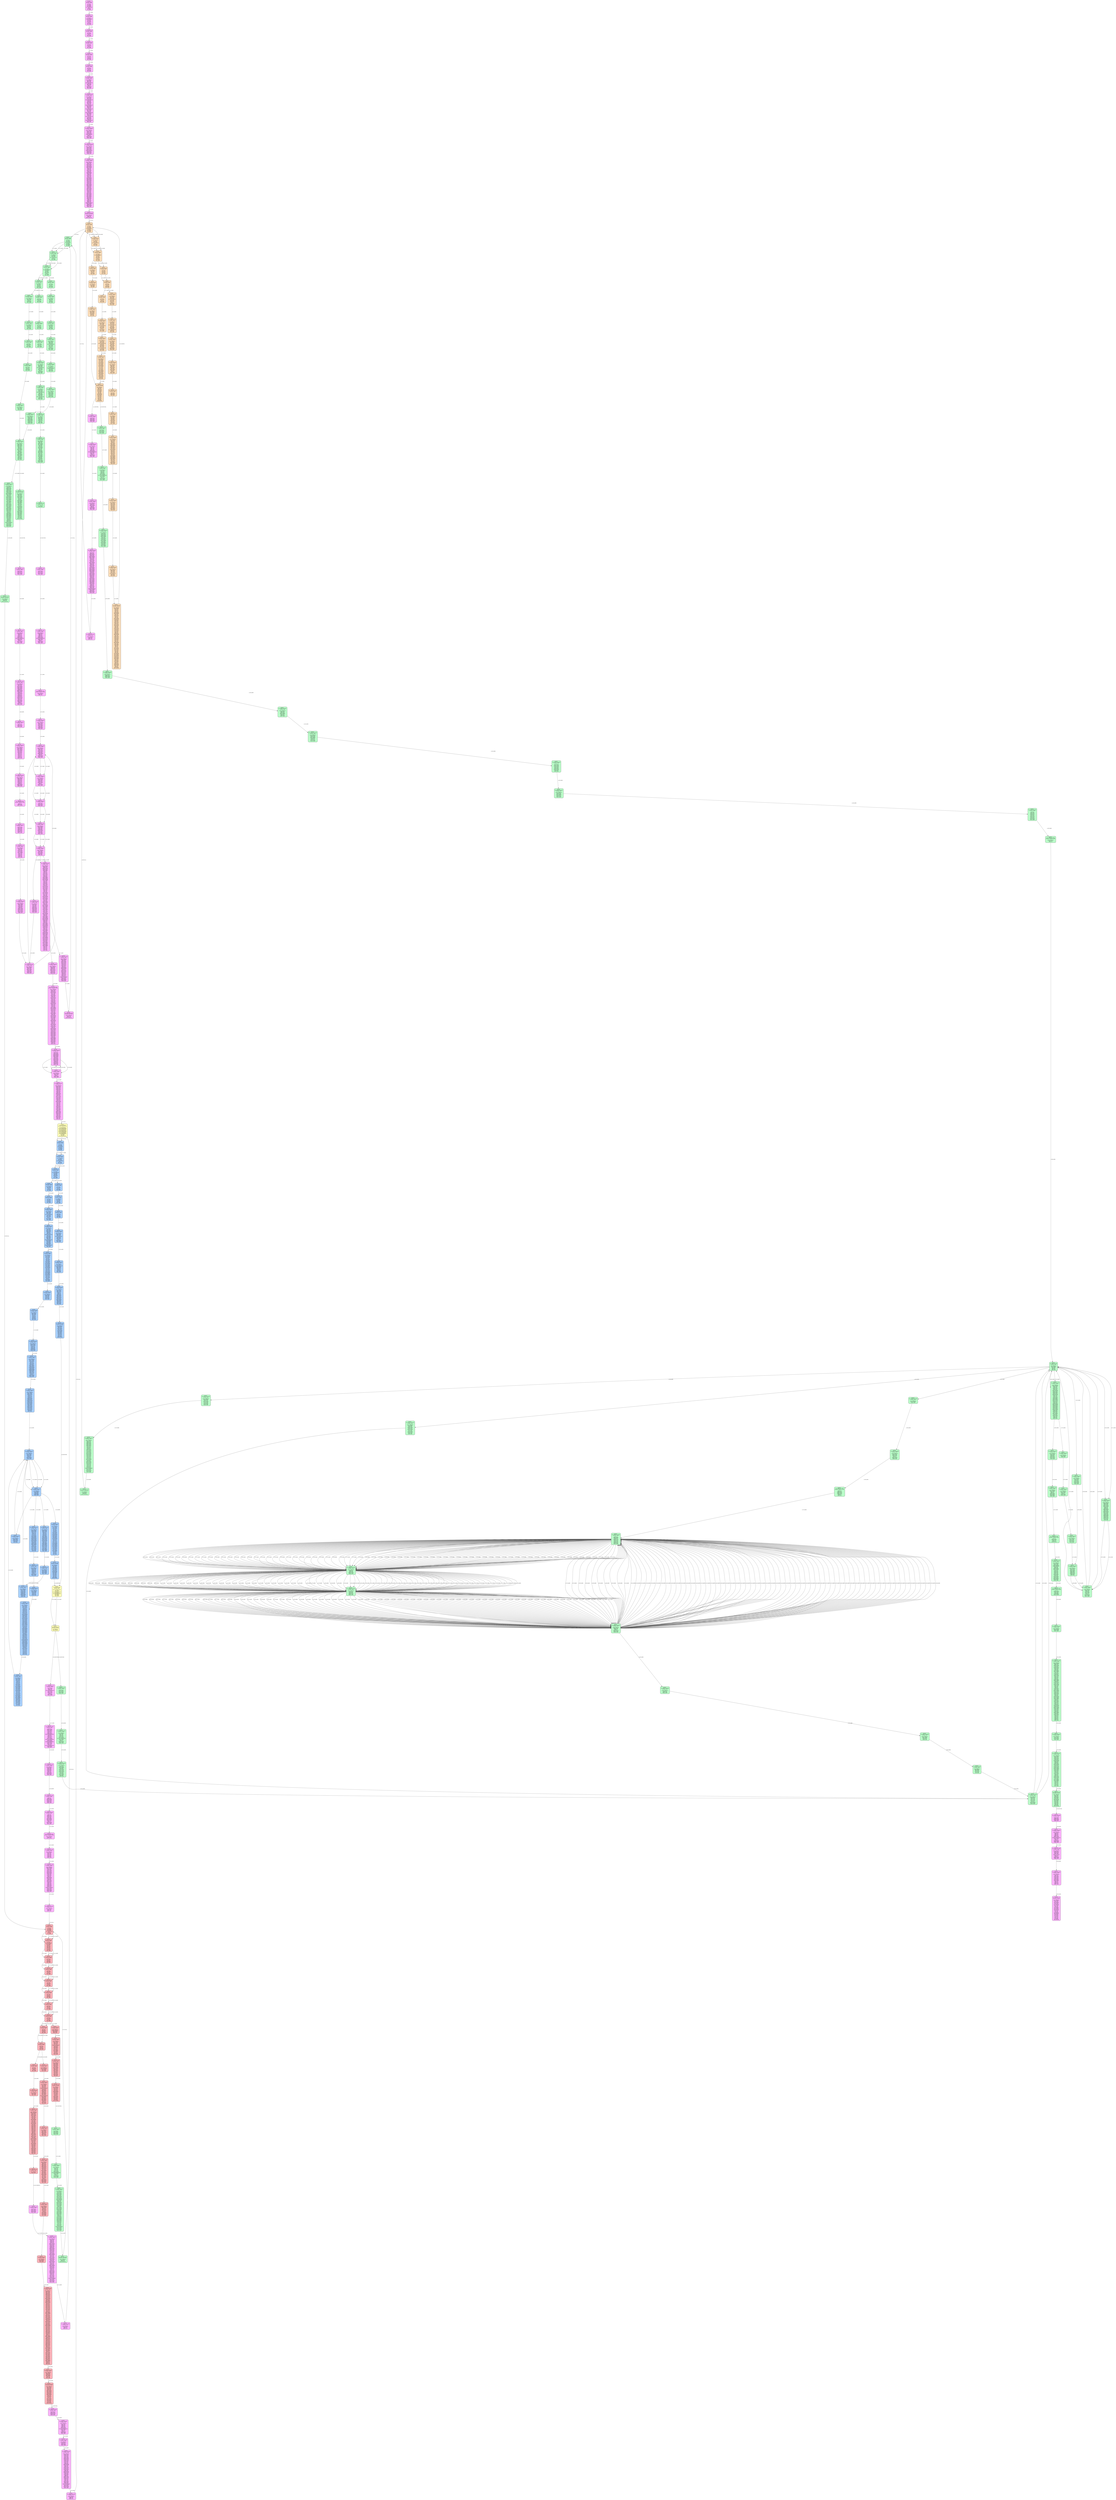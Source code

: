 digraph CFG {
    rankdir=TB;
    node [shape=box, style="filled, rounded", fontname="Arial", fontsize=8, margin=0.1];
    edge [fontname="Arial", fontsize=8, color="#555555"];

    "node_7a250d5630b4cf539739df2c5dacb4c659f2488d_0" [label="0x7a250d...
start: 0x0 | end: 0xc
terminator: JUMPI
---------
0x0: PUSH1
0x2: PUSH1
0x4: MSTORE
0x5: PUSH1
0x7: CALLDATASIZE
0x8: LT
0x9: PUSH2
0xc: JUMPI", fillcolor="#ffb3ff"];
    "node_7a250d5630b4cf539739df2c5dacb4c659f2488d_d" [label="0x7a250d...
start: 0xd | end: 0x1d
terminator: JUMPI
---------
0xd: PUSH1
0xf: CALLDATALOAD
0x10: PUSH1
0x12: SHR
0x13: DUP1
0x14: PUSH4
0x19: GT
0x1a: PUSH2
0x1d: JUMPI", fillcolor="#ffb3ff"];
    "node_7a250d5630b4cf539739df2c5dacb4c659f2488d_1e" [label="0x7a250d...
start: 0x1e | end: 0x28
terminator: JUMPI
---------
0x1e: DUP1
0x1f: PUSH4
0x24: GT
0x25: PUSH2
0x28: JUMPI", fillcolor="#ffb3ff"];
    "node_7a250d5630b4cf539739df2c5dacb4c659f2488d_29" [label="0x7a250d...
start: 0x29 | end: 0x33
terminator: JUMPI
---------
0x29: DUP1
0x2a: PUSH4
0x2f: GT
0x30: PUSH2
0x33: JUMPI", fillcolor="#ffb3ff"];
    "node_7a250d5630b4cf539739df2c5dacb4c659f2488d_34" [label="0x7a250d...
start: 0x34 | end: 0x3e
terminator: JUMPI
---------
0x34: DUP1
0x35: PUSH4
0x3a: EQ
0x3b: PUSH2
0x3e: JUMPI", fillcolor="#ffb3ff"];
    "node_7a250d5630b4cf539739df2c5dacb4c659f2488d_3f" [label="0x7a250d...
start: 0x3f | end: 0x49
terminator: JUMPI
---------
0x3f: DUP1
0x40: PUSH4
0x45: EQ
0x46: PUSH2
0x49: JUMPI", fillcolor="#ffb3ff"];
    "node_7a250d5630b4cf539739df2c5dacb4c659f2488d_cfe" [label="0x7a250d...
start: 0xcfe | end: 0xd0f
terminator: JUMPI
---------
0xcfe: JUMPDEST
0xcff: PUSH2
0xd02: PUSH1
0xd04: DUP1
0xd05: CALLDATASIZE
0xd06: SUB
0xd07: PUSH1
0xd09: DUP2
0xd0a: LT
0xd0b: ISZERO
0xd0c: PUSH2
0xd0f: JUMPI", fillcolor="#ffb3ff"];
    "node_7a250d5630b4cf539739df2c5dacb4c659f2488d_d14" [label="0x7a250d...
start: 0xd14 | end: 0xd50
terminator: JUMP
---------
0xd14: JUMPDEST
0xd15: POP
0xd16: PUSH20
0xd2b: DUP2
0xd2c: CALLDATALOAD
0xd2d: DUP2
0xd2e: AND
0xd2f: SWAP2
0xd30: PUSH1
0xd32: DUP2
0xd33: ADD
0xd34: CALLDATALOAD
0xd35: SWAP2
0xd36: PUSH1
0xd38: DUP3
0xd39: ADD
0xd3a: CALLDATALOAD
0xd3b: SWAP2
0xd3c: PUSH1
0xd3e: DUP2
0xd3f: ADD
0xd40: CALLDATALOAD
0xd41: SWAP2
0xd42: PUSH1
0xd44: DUP3
0xd45: ADD
0xd46: CALLDATALOAD
0xd47: AND
0xd48: SWAP1
0xd49: PUSH1
0xd4b: ADD
0xd4c: CALLDATALOAD
0xd4d: PUSH2
0xd50: JUMP", fillcolor="#ffb3ff"];
    "node_7a250d5630b4cf539739df2c5dacb4c659f2488d_33a7" [label="0x7a250d...
start: 0x33a7 | end: 0x33b5
terminator: JUMPI
---------
0x33a7: JUMPDEST
0x33a8: PUSH1
0x33aa: DUP1
0x33ab: PUSH1
0x33ad: DUP4
0x33ae: TIMESTAMP
0x33af: DUP2
0x33b0: LT
0x33b1: ISZERO
0x33b2: PUSH2
0x33b5: JUMPI", fillcolor="#ffb3ff"];
    "node_7a250d5630b4cf539739df2c5dacb4c659f2488d_341c" [label="0x7a250d...
start: 0x341c | end: 0x3449
terminator: JUMP
---------
0x341c: JUMPDEST
0x341d: PUSH2
0x3420: DUP11
0x3421: PUSH32
0x3442: DUP12
0x3443: CALLVALUE
0x3444: DUP13
0x3445: DUP13
0x3446: PUSH2
0x3449: JUMP", fillcolor="#ffb3ff"];
    "node_7a250d5630b4cf539739df2c5dacb4c659f2488d_4ef2" [label="0x7a250d...
start: 0x4ef2 | end: 0x4f8d
terminator: JUMPI
---------
0x4ef2: JUMPDEST
0x4ef3: PUSH1
0x4ef5: DUP1
0x4ef6: MLOAD
0x4ef7: PUSH32
0x4f18: DUP2
0x4f19: MSTORE
0x4f1a: PUSH20
0x4f2f: DUP9
0x4f30: DUP2
0x4f31: AND
0x4f32: PUSH1
0x4f34: DUP4
0x4f35: ADD
0x4f36: MSTORE
0x4f37: DUP8
0x4f38: DUP2
0x4f39: AND
0x4f3a: PUSH1
0x4f3c: DUP4
0x4f3d: ADD
0x4f3e: MSTORE
0x4f3f: SWAP2
0x4f40: MLOAD
0x4f41: PUSH1
0x4f43: SWAP3
0x4f44: DUP4
0x4f45: SWAP3
0x4f46: DUP4
0x4f47: SWAP3
0x4f48: PUSH32
0x4f69: SWAP1
0x4f6a: SWAP3
0x4f6b: AND
0x4f6c: SWAP2
0x4f6d: PUSH4
0x4f72: SWAP2
0x4f73: PUSH1
0x4f75: DUP1
0x4f76: DUP3
0x4f77: ADD
0x4f78: SWAP3
0x4f79: PUSH1
0x4f7b: SWAP3
0x4f7c: SWAP1
0x4f7d: SWAP2
0x4f7e: SWAP1
0x4f7f: DUP3
0x4f80: SWAP1
0x4f81: SUB
0x4f82: ADD
0x4f83: DUP2
0x4f84: DUP7
0x4f85: DUP1
0x4f86: EXTCODESIZE
0x4f87: ISZERO
0x4f88: DUP1
0x4f89: ISZERO
0x4f8a: PUSH2
0x4f8d: JUMPI", fillcolor="#ffb3ff"];
    "node_7a250d5630b4cf539739df2c5dacb4c659f2488d_4f92" [label="0x7a250d...
start: 0x4f92 | end: 0x4f95
terminator: STATICCALL
---------
0x4f92: JUMPDEST
0x4f93: POP
0x4f94: GAS
0x4f95: STATICCALL", fillcolor="#ffb3ff"];
    "node_5c69bee701ef814a2b6a3edd4b1652cb9cc5aa6f_0" [label="0x5c69be...
start: 0x0 | end: 0xb
terminator: JUMPI
---------
0x0: PUSH1
0x2: PUSH1
0x4: MSTORE
0x5: CALLVALUE
0x6: DUP1
0x7: ISZERO
0x8: PUSH2
0xb: JUMPI", fillcolor="#ffdfba"];
    "node_5c69bee701ef814a2b6a3edd4b1652cb9cc5aa6f_10" [label="0x5c69be...
start: 0x10 | end: 0x19
terminator: JUMPI
---------
0x10: JUMPDEST
0x11: POP
0x12: PUSH1
0x14: CALLDATASIZE
0x15: LT
0x16: PUSH2
0x19: JUMPI", fillcolor="#ffdfba"];
    "node_5c69bee701ef814a2b6a3edd4b1652cb9cc5aa6f_1a" [label="0x5c69be...
start: 0x1a | end: 0x2a
terminator: JUMPI
---------
0x1a: PUSH1
0x1c: CALLDATALOAD
0x1d: PUSH1
0x1f: SHR
0x20: DUP1
0x21: PUSH4
0x26: GT
0x27: PUSH2
0x2a: JUMPI", fillcolor="#ffdfba"];
    "node_5c69bee701ef814a2b6a3edd4b1652cb9cc5aa6f_2b" [label="0x5c69be...
start: 0x2b | end: 0x35
terminator: JUMPI
---------
0x2b: DUP1
0x2c: PUSH4
0x31: EQ
0x32: PUSH2
0x35: JUMPI", fillcolor="#ffdfba"];
    "node_5c69bee701ef814a2b6a3edd4b1652cb9cc5aa6f_36" [label="0x5c69be...
start: 0x36 | end: 0x40
terminator: JUMPI
---------
0x36: DUP1
0x37: PUSH4
0x3c: EQ
0x3d: PUSH2
0x40: JUMPI", fillcolor="#ffdfba"];
    "node_5c69bee701ef814a2b6a3edd4b1652cb9cc5aa6f_41" [label="0x5c69be...
start: 0x41 | end: 0x4b
terminator: JUMPI
---------
0x41: DUP1
0x42: PUSH4
0x47: EQ
0x48: PUSH2
0x4b: JUMPI", fillcolor="#ffdfba"];
    "node_5c69bee701ef814a2b6a3edd4b1652cb9cc5aa6f_16d" [label="0x5c69be...
start: 0x16d | end: 0x17e
terminator: JUMPI
---------
0x16d: JUMPDEST
0x16e: PUSH2
0x171: PUSH1
0x173: DUP1
0x174: CALLDATASIZE
0x175: SUB
0x176: PUSH1
0x178: DUP2
0x179: LT
0x17a: ISZERO
0x17b: PUSH2
0x17e: JUMPI", fillcolor="#ffdfba"];
    "node_5c69bee701ef814a2b6a3edd4b1652cb9cc5aa6f_183" [label="0x5c69be...
start: 0x183 | end: 0x1a7
terminator: JUMP
---------
0x183: JUMPDEST
0x184: POP
0x185: PUSH20
0x19a: DUP2
0x19b: CALLDATALOAD
0x19c: DUP2
0x19d: AND
0x19e: SWAP2
0x19f: PUSH1
0x1a1: ADD
0x1a2: CALLDATALOAD
0x1a3: AND
0x1a4: PUSH2
0x1a7: JUMP", fillcolor="#ffdfba"];
    "node_5c69bee701ef814a2b6a3edd4b1652cb9cc5aa6f_76d" [label="0x5c69be...
start: 0x76d | end: 0x79f
terminator: JUMP
---------
0x76d: JUMPDEST
0x76e: PUSH1
0x770: PUSH1
0x772: SWAP1
0x773: DUP2
0x774: MSTORE
0x775: PUSH1
0x777: SWAP3
0x778: DUP4
0x779: MSTORE
0x77a: PUSH1
0x77c: DUP1
0x77d: DUP5
0x77e: SHA3
0x77f: SWAP1
0x780: SWAP2
0x781: MSTORE
0x782: SWAP1
0x783: DUP3
0x784: MSTORE
0x785: SWAP1
0x786: SHA3
0x787: SLOAD
0x788: PUSH20
0x79d: AND
0x79e: DUP2
0x79f: JUMP", fillcolor="#ffdfba"];
    "node_5c69bee701ef814a2b6a3edd4b1652cb9cc5aa6f_95" [label="0x5c69be...
start: 0x95 | end: 0xbd
terminator: RETURN
---------
0x95: JUMPDEST
0x96: PUSH1
0x98: DUP1
0x99: MLOAD
0x9a: PUSH20
0xaf: SWAP1
0xb0: SWAP3
0xb1: AND
0xb2: DUP3
0xb3: MSTORE
0xb4: MLOAD
0xb5: SWAP1
0xb6: DUP2
0xb7: SWAP1
0xb8: SUB
0xb9: PUSH1
0xbb: ADD
0xbc: SWAP1
0xbd: RETURN", fillcolor="#ffdfba"];
    "node_7a250d5630b4cf539739df2c5dacb4c659f2488d_4f96" [label="0x7a250d...
start: 0x4f96 | end: 0x4f9c
terminator: JUMPI
---------
0x4f96: ISZERO
0x4f97: DUP1
0x4f98: ISZERO
0x4f99: PUSH2
0x4f9c: JUMPI", fillcolor="#ffb3ff"];
    "node_7a250d5630b4cf539739df2c5dacb4c659f2488d_4fa6" [label="0x7a250d...
start: 0x4fa6 | end: 0x4fb7
terminator: JUMPI
---------
0x4fa6: JUMPDEST
0x4fa7: POP
0x4fa8: POP
0x4fa9: POP
0x4faa: POP
0x4fab: PUSH1
0x4fad: MLOAD
0x4fae: RETURNDATASIZE
0x4faf: PUSH1
0x4fb1: DUP2
0x4fb2: LT
0x4fb3: ISZERO
0x4fb4: PUSH2
0x4fb7: JUMPI", fillcolor="#ffb3ff"];
    "node_7a250d5630b4cf539739df2c5dacb4c659f2488d_4fbc" [label="0x7a250d...
start: 0x4fbc | end: 0x4fda
terminator: JUMPI
---------
0x4fbc: JUMPDEST
0x4fbd: POP
0x4fbe: MLOAD
0x4fbf: PUSH20
0x4fd4: AND
0x4fd5: EQ
0x4fd6: ISZERO
0x4fd7: PUSH2
0x4fda: JUMPI", fillcolor="#ffb3ff"];
    "node_7a250d5630b4cf539739df2c5dacb4c659f2488d_4fdb" [label="0x7a250d...
start: 0x4fdb | end: 0x5070
terminator: JUMPI
---------
0x4fdb: PUSH1
0x4fdd: DUP1
0x4fde: MLOAD
0x4fdf: PUSH32
0x5000: DUP2
0x5001: MSTORE
0x5002: PUSH20
0x5017: DUP11
0x5018: DUP2
0x5019: AND
0x501a: PUSH1
0x501c: DUP4
0x501d: ADD
0x501e: MSTORE
0x501f: DUP10
0x5020: DUP2
0x5021: AND
0x5022: PUSH1
0x5024: DUP4
0x5025: ADD
0x5026: MSTORE
0x5027: SWAP2
0x5028: MLOAD
0x5029: PUSH32
0x504a: SWAP1
0x504b: SWAP3
0x504c: AND
0x504d: SWAP2
0x504e: PUSH4
0x5053: SWAP2
0x5054: PUSH1
0x5056: DUP1
0x5057: DUP3
0x5058: ADD
0x5059: SWAP3
0x505a: PUSH1
0x505c: SWAP3
0x505d: SWAP1
0x505e: SWAP2
0x505f: SWAP1
0x5060: DUP3
0x5061: SWAP1
0x5062: SUB
0x5063: ADD
0x5064: DUP2
0x5065: PUSH1
0x5067: DUP8
0x5068: DUP1
0x5069: EXTCODESIZE
0x506a: ISZERO
0x506b: DUP1
0x506c: ISZERO
0x506d: PUSH2
0x5070: JUMPI", fillcolor="#ffb3ff"];
    "node_7a250d5630b4cf539739df2c5dacb4c659f2488d_5075" [label="0x7a250d...
start: 0x5075 | end: 0x5078
terminator: CALL
---------
0x5075: JUMPDEST
0x5076: POP
0x5077: GAS
0x5078: CALL", fillcolor="#ffb3ff"];
    "node_5c69bee701ef814a2b6a3edd4b1652cb9cc5aa6f_132" [label="0x5c69be...
start: 0x132 | end: 0x143
terminator: JUMPI
---------
0x132: JUMPDEST
0x133: PUSH2
0x136: PUSH1
0x138: DUP1
0x139: CALLDATASIZE
0x13a: SUB
0x13b: PUSH1
0x13d: DUP2
0x13e: LT
0x13f: ISZERO
0x140: PUSH2
0x143: JUMPI", fillcolor="#ffdfba"];
    "node_5c69bee701ef814a2b6a3edd4b1652cb9cc5aa6f_148" [label="0x5c69be...
start: 0x148 | end: 0x16c
terminator: JUMP
---------
0x148: JUMPDEST
0x149: POP
0x14a: PUSH20
0x15f: DUP2
0x160: CALLDATALOAD
0x161: DUP2
0x162: AND
0x163: SWAP2
0x164: PUSH1
0x166: ADD
0x167: CALLDATALOAD
0x168: AND
0x169: PUSH2
0x16c: JUMP", fillcolor="#ffdfba"];
    "node_5c69bee701ef814a2b6a3edd4b1652cb9cc5aa6f_31a" [label="0x5c69be...
start: 0x31a | end: 0x350
terminator: JUMPI
---------
0x31a: JUMPDEST
0x31b: PUSH1
0x31d: DUP2
0x31e: PUSH20
0x333: AND
0x334: DUP4
0x335: PUSH20
0x34a: AND
0x34b: EQ
0x34c: ISZERO
0x34d: PUSH2
0x350: JUMPI", fillcolor="#ffdfba"];
    "node_5c69bee701ef814a2b6a3edd4b1652cb9cc5aa6f_3b7" [label="0x5c69be...
start: 0x3b7 | end: 0x3ed
terminator: JUMPI
---------
0x3b7: JUMPDEST
0x3b8: PUSH1
0x3ba: DUP1
0x3bb: DUP4
0x3bc: PUSH20
0x3d1: AND
0x3d2: DUP6
0x3d3: PUSH20
0x3e8: AND
0x3e9: LT
0x3ea: PUSH2
0x3ed: JUMPI", fillcolor="#ffdfba"];
    "node_5c69bee701ef814a2b6a3edd4b1652cb9cc5aa6f_3ee" [label="0x5c69be...
start: 0x3ee | end: 0x3f3
terminator: JUMP
---------
0x3ee: DUP4
0x3ef: DUP6
0x3f0: PUSH2
0x3f3: JUMP", fillcolor="#ffdfba"];
    "node_5c69bee701ef814a2b6a3edd4b1652cb9cc5aa6f_3f7" [label="0x5c69be...
start: 0x3f7 | end: 0x417
terminator: JUMPI
---------
0x3f7: JUMPDEST
0x3f8: SWAP1
0x3f9: SWAP3
0x3fa: POP
0x3fb: SWAP1
0x3fc: POP
0x3fd: PUSH20
0x412: DUP3
0x413: AND
0x414: PUSH2
0x417: JUMPI", fillcolor="#ffdfba"];
    "node_5c69bee701ef814a2b6a3edd4b1652cb9cc5aa6f_47e" [label="0x5c69be...
start: 0x47e | end: 0x4b8
terminator: JUMPI
---------
0x47e: JUMPDEST
0x47f: PUSH20
0x494: DUP3
0x495: DUP2
0x496: AND
0x497: PUSH1
0x499: SWAP1
0x49a: DUP2
0x49b: MSTORE
0x49c: PUSH1
0x49e: PUSH1
0x4a0: SWAP1
0x4a1: DUP2
0x4a2: MSTORE
0x4a3: PUSH1
0x4a5: DUP1
0x4a6: DUP4
0x4a7: SHA3
0x4a8: DUP6
0x4a9: DUP6
0x4aa: AND
0x4ab: DUP5
0x4ac: MSTORE
0x4ad: SWAP1
0x4ae: SWAP2
0x4af: MSTORE
0x4b0: SWAP1
0x4b1: SHA3
0x4b2: SLOAD
0x4b3: AND
0x4b4: ISZERO
0x4b5: PUSH2
0x4b8: JUMPI", fillcolor="#ffdfba"];
    "node_5c69bee701ef814a2b6a3edd4b1652cb9cc5aa6f_51f" [label="0x5c69be...
start: 0x51f | end: 0x530
terminator: JUMP
---------
0x51f: JUMPDEST
0x520: PUSH1
0x522: PUSH1
0x524: MLOAD
0x525: DUP1
0x526: PUSH1
0x528: ADD
0x529: PUSH2
0x52c: SWAP1
0x52d: PUSH2
0x530: JUMP", fillcolor="#ffdfba"];
    "node_5c69bee701ef814a2b6a3edd4b1652cb9cc5aa6f_86d" [label="0x5c69be...
start: 0x86d | end: 0x879
terminator: JUMP
---------
0x86d: JUMPDEST
0x86e: PUSH2
0x871: DUP1
0x872: PUSH2
0x875: DUP4
0x876: CODECOPY
0x877: ADD
0x878: SWAP1
0x879: JUMP", fillcolor="#ffdfba"];
    "node_5c69bee701ef814a2b6a3edd4b1652cb9cc5aa6f_531" [label="0x5c69be...
start: 0x531 | end: 0x5e2
terminator: CREATE2
---------
0x531: JUMPDEST
0x532: PUSH1
0x534: DUP3
0x535: ADD
0x536: DUP2
0x537: SUB
0x538: DUP3
0x539: MSTORE
0x53a: PUSH1
0x53c: NOT
0x53d: PUSH1
0x53f: DUP3
0x540: ADD
0x541: AND
0x542: PUSH1
0x544: MSTORE
0x545: POP
0x546: SWAP1
0x547: POP
0x548: PUSH1
0x54a: DUP4
0x54b: DUP4
0x54c: PUSH1
0x54e: MLOAD
0x54f: PUSH1
0x551: ADD
0x552: DUP1
0x553: DUP4
0x554: PUSH20
0x569: AND
0x56a: PUSH20
0x57f: AND
0x580: PUSH1
0x582: SHL
0x583: DUP2
0x584: MSTORE
0x585: PUSH1
0x587: ADD
0x588: DUP3
0x589: PUSH20
0x59e: AND
0x59f: PUSH20
0x5b4: AND
0x5b5: PUSH1
0x5b7: SHL
0x5b8: DUP2
0x5b9: MSTORE
0x5ba: PUSH1
0x5bc: ADD
0x5bd: SWAP3
0x5be: POP
0x5bf: POP
0x5c0: POP
0x5c1: PUSH1
0x5c3: MLOAD
0x5c4: PUSH1
0x5c6: DUP2
0x5c7: DUP4
0x5c8: SUB
0x5c9: SUB
0x5ca: DUP2
0x5cb: MSTORE
0x5cc: SWAP1
0x5cd: PUSH1
0x5cf: MSTORE
0x5d0: DUP1
0x5d1: MLOAD
0x5d2: SWAP1
0x5d3: PUSH1
0x5d5: ADD
0x5d6: SHA3
0x5d7: SWAP1
0x5d8: POP
0x5d9: DUP1
0x5da: DUP3
0x5db: MLOAD
0x5dc: PUSH1
0x5de: DUP5
0x5df: ADD
0x5e0: PUSH1
0x5e2: CREATE2", fillcolor="#ffdfba"];
    "node_6bd4b53a892d5bbd6be5f08b38148123fc3d8ade_0" [label="0x6bd4b5...
start: 0x0 | end: 0xb
terminator: JUMPI
---------
0x0: PUSH1
0x2: PUSH1
0x4: MSTORE
0x5: CALLVALUE
0x6: DUP1
0x7: ISZERO
0x8: PUSH2
0xb: JUMPI", fillcolor="#baffc9"];
    "node_6bd4b53a892d5bbd6be5f08b38148123fc3d8ade_10" [label="0x6bd4b5...
start: 0x10 | end: 0x19
terminator: JUMPI
---------
0x10: JUMPDEST
0x11: POP
0x12: PUSH1
0x14: CALLDATASIZE
0x15: LT
0x16: PUSH2
0x19: JUMPI", fillcolor="#baffc9"];
    "node_6bd4b53a892d5bbd6be5f08b38148123fc3d8ade_1a" [label="0x6bd4b5...
start: 0x1a | end: 0x2a
terminator: JUMPI
---------
0x1a: PUSH1
0x1c: CALLDATALOAD
0x1d: PUSH1
0x1f: SHR
0x20: DUP1
0x21: PUSH4
0x26: GT
0x27: PUSH2
0x2a: JUMPI", fillcolor="#baffc9"];
    "node_6bd4b53a892d5bbd6be5f08b38148123fc3d8ade_f9" [label="0x6bd4b5...
start: 0xf9 | end: 0x104
terminator: JUMPI
---------
0xf9: JUMPDEST
0xfa: DUP1
0xfb: PUSH4
0x100: GT
0x101: PUSH2
0x104: JUMPI", fillcolor="#baffc9"];
    "node_6bd4b53a892d5bbd6be5f08b38148123fc3d8ade_105" [label="0x6bd4b5...
start: 0x105 | end: 0x10f
terminator: JUMPI
---------
0x105: DUP1
0x106: PUSH4
0x10b: GT
0x10c: PUSH2
0x10f: JUMPI", fillcolor="#baffc9"];
    "node_6bd4b53a892d5bbd6be5f08b38148123fc3d8ade_110" [label="0x6bd4b5...
start: 0x110 | end: 0x11a
terminator: JUMPI
---------
0x110: DUP1
0x111: PUSH4
0x116: EQ
0x117: PUSH2
0x11a: JUMPI", fillcolor="#baffc9"];
    "node_6bd4b53a892d5bbd6be5f08b38148123fc3d8ade_11b" [label="0x6bd4b5...
start: 0x11b | end: 0x125
terminator: JUMPI
---------
0x11b: DUP1
0x11c: PUSH4
0x121: EQ
0x122: PUSH2
0x125: JUMPI", fillcolor="#baffc9"];
    "node_6bd4b53a892d5bbd6be5f08b38148123fc3d8ade_41e" [label="0x6bd4b5...
start: 0x41e | end: 0x42f
terminator: JUMPI
---------
0x41e: JUMPDEST
0x41f: PUSH2
0x422: PUSH1
0x424: DUP1
0x425: CALLDATASIZE
0x426: SUB
0x427: PUSH1
0x429: DUP2
0x42a: LT
0x42b: ISZERO
0x42c: PUSH2
0x42f: JUMPI", fillcolor="#baffc9"];
    "node_6bd4b53a892d5bbd6be5f08b38148123fc3d8ade_434" [label="0x6bd4b5...
start: 0x434 | end: 0x458
terminator: JUMP
---------
0x434: JUMPDEST
0x435: POP
0x436: PUSH20
0x44b: DUP2
0x44c: CALLDATALOAD
0x44d: DUP2
0x44e: AND
0x44f: SWAP2
0x450: PUSH1
0x452: ADD
0x453: CALLDATALOAD
0x454: AND
0x455: PUSH2
0x458: JUMP", fillcolor="#baffc9"];
    "node_6bd4b53a892d5bbd6be5f08b38148123fc3d8ade_f2c" [label="0x6bd4b5...
start: 0xf2c | end: 0xf4b
terminator: JUMPI
---------
0xf2c: JUMPDEST
0xf2d: PUSH1
0xf2f: SLOAD
0xf30: PUSH20
0xf45: AND
0xf46: CALLER
0xf47: EQ
0xf48: PUSH2
0xf4b: JUMPI", fillcolor="#baffc9"];
    "node_6bd4b53a892d5bbd6be5f08b38148123fc3d8ade_fb2" [label="0x6bd4b5...
start: 0xfb2 | end: 0x1004
terminator: JUMP
---------
0xfb2: JUMPDEST
0xfb3: PUSH1
0xfb5: DUP1
0xfb6: SLOAD
0xfb7: PUSH20
0xfcc: SWAP4
0xfcd: DUP5
0xfce: AND
0xfcf: PUSH32
0xff0: SWAP2
0xff1: DUP3
0xff2: AND
0xff3: OR
0xff4: SWAP1
0xff5: SWAP2
0xff6: SSTORE
0xff7: PUSH1
0xff9: DUP1
0xffa: SLOAD
0xffb: SWAP3
0xffc: SWAP1
0xffd: SWAP4
0xffe: AND
0xfff: SWAP2
0x1000: AND
0x1001: OR
0x1002: SWAP1
0x1003: SSTORE
0x1004: JUMP", fillcolor="#baffc9"];
    "node_6bd4b53a892d5bbd6be5f08b38148123fc3d8ade_257" [label="0x6bd4b5...
start: 0x257 | end: 0x258
terminator: STOP
---------
0x257: JUMPDEST
0x258: STOP", fillcolor="#baffc9"];
    "node_7a250d5630b4cf539739df2c5dacb4c659f2488d_5079" [label="0x7a250d...
start: 0x5079 | end: 0x507f
terminator: JUMPI
---------
0x5079: ISZERO
0x507a: DUP1
0x507b: ISZERO
0x507c: PUSH2
0x507f: JUMPI", fillcolor="#ffb3ff"];
    "node_7a250d5630b4cf539739df2c5dacb4c659f2488d_5089" [label="0x7a250d...
start: 0x5089 | end: 0x509a
terminator: JUMPI
---------
0x5089: JUMPDEST
0x508a: POP
0x508b: POP
0x508c: POP
0x508d: POP
0x508e: PUSH1
0x5090: MLOAD
0x5091: RETURNDATASIZE
0x5092: PUSH1
0x5094: DUP2
0x5095: LT
0x5096: ISZERO
0x5097: PUSH2
0x509a: JUMPI", fillcolor="#ffb3ff"];
    "node_7a250d5630b4cf539739df2c5dacb4c659f2488d_509f" [label="0x7a250d...
start: 0x509f | end: 0x50a1
terminator: JUMPDEST_PREV
---------
0x509f: JUMPDEST
0x50a0: POP
0x50a1: POP", fillcolor="#ffb3ff"];
    "node_7a250d5630b4cf539739df2c5dacb4c659f2488d_52eb" [label="0x7a250d...
start: 0x52eb | end: 0x52f9
terminator: JUMP
---------
0x52eb: JUMPDEST
0x52ec: PUSH1
0x52ee: DUP1
0x52ef: PUSH1
0x52f1: PUSH2
0x52f4: DUP6
0x52f5: DUP6
0x52f6: PUSH2
0x52f9: JUMP", fillcolor="#ffb3ff"];
    "node_7a250d5630b4cf539739df2c5dacb4c659f2488d_4d9f" [label="0x7a250d...
start: 0x4d9f | end: 0x4dd6
terminator: JUMPI
---------
0x4d9f: JUMPDEST
0x4da0: PUSH1
0x4da2: DUP1
0x4da3: DUP3
0x4da4: PUSH20
0x4db9: AND
0x4dba: DUP5
0x4dbb: PUSH20
0x4dd0: AND
0x4dd1: EQ
0x4dd2: ISZERO
0x4dd3: PUSH2
0x4dd6: JUMPI", fillcolor="#ffb3ff"];
    "node_7a250d5630b4cf539739df2c5dacb4c659f2488d_4e27" [label="0x7a250d...
start: 0x4e27 | end: 0x4e5a
terminator: JUMPI
---------
0x4e27: JUMPDEST
0x4e28: DUP3
0x4e29: PUSH20
0x4e3e: AND
0x4e3f: DUP5
0x4e40: PUSH20
0x4e55: AND
0x4e56: LT
0x4e57: PUSH2
0x4e5a: JUMPI", fillcolor="#ffb3ff"];
    "node_7a250d5630b4cf539739df2c5dacb4c659f2488d_4e5b" [label="0x7a250d...
start: 0x4e5b | end: 0x4e60
terminator: JUMP
---------
0x4e5b: DUP3
0x4e5c: DUP5
0x4e5d: PUSH2
0x4e60: JUMP", fillcolor="#ffb3ff"];
    "node_7a250d5630b4cf539739df2c5dacb4c659f2488d_4e64" [label="0x7a250d...
start: 0x4e64 | end: 0x4e84
terminator: JUMPI
---------
0x4e64: JUMPDEST
0x4e65: SWAP1
0x4e66: SWAP3
0x4e67: POP
0x4e68: SWAP1
0x4e69: POP
0x4e6a: PUSH20
0x4e7f: DUP3
0x4e80: AND
0x4e81: PUSH2
0x4e84: JUMPI", fillcolor="#ffb3ff"];
    "node_7a250d5630b4cf539739df2c5dacb4c659f2488d_4eeb" [label="0x7a250d...
start: 0x4eeb | end: 0x4ef1
terminator: JUMP
---------
0x4eeb: JUMPDEST
0x4eec: SWAP3
0x4eed: POP
0x4eee: SWAP3
0x4eef: SWAP1
0x4ef0: POP
0x4ef1: JUMP", fillcolor="#ffb3ff"];
    "node_7a250d5630b4cf539739df2c5dacb4c659f2488d_52fa" [label="0x7a250d...
start: 0x52fa | end: 0x530a
terminator: JUMP
---------
0x52fa: JUMPDEST
0x52fb: POP
0x52fc: SWAP1
0x52fd: POP
0x52fe: PUSH1
0x5300: DUP1
0x5301: PUSH2
0x5304: DUP9
0x5305: DUP9
0x5306: DUP9
0x5307: PUSH2
0x530a: JUMP", fillcolor="#ffb3ff"];
    "node_7a250d5630b4cf539739df2c5dacb4c659f2488d_40c6" [label="0x7a250d...
start: 0x40c6 | end: 0x40d4
terminator: JUMP
---------
0x40c6: JUMPDEST
0x40c7: PUSH1
0x40c9: DUP1
0x40ca: PUSH1
0x40cc: PUSH2
0x40cf: DUP6
0x40d0: DUP6
0x40d1: PUSH2
0x40d4: JUMP", fillcolor="#ffb3ff"];
    "node_7a250d5630b4cf539739df2c5dacb4c659f2488d_40d5" [label="0x7a250d...
start: 0x40d5 | end: 0x41b0
terminator: JUMP
---------
0x40d5: JUMPDEST
0x40d6: PUSH1
0x40d8: DUP1
0x40d9: MLOAD
0x40da: PUSH32
0x40fb: PUSH1
0x40fd: SWAP5
0x40fe: DUP6
0x40ff: SHL
0x4100: DUP2
0x4101: AND
0x4102: PUSH1
0x4104: DUP1
0x4105: DUP5
0x4106: ADD
0x4107: SWAP2
0x4108: SWAP1
0x4109: SWAP2
0x410a: MSTORE
0x410b: SWAP4
0x410c: DUP6
0x410d: SHL
0x410e: DUP2
0x410f: AND
0x4110: PUSH1
0x4112: DUP4
0x4113: ADD
0x4114: MSTORE
0x4115: DUP3
0x4116: MLOAD
0x4117: PUSH1
0x4119: DUP2
0x411a: DUP5
0x411b: SUB
0x411c: ADD
0x411d: DUP2
0x411e: MSTORE
0x411f: PUSH1
0x4121: DUP4
0x4122: ADD
0x4123: DUP5
0x4124: MSTORE
0x4125: DUP1
0x4126: MLOAD
0x4127: SWAP1
0x4128: DUP6
0x4129: ADD
0x412a: SHA3
0x412b: PUSH32
0x414c: PUSH1
0x414e: DUP5
0x414f: ADD
0x4150: MSTORE
0x4151: SWAP11
0x4152: SWAP1
0x4153: SWAP5
0x4154: SHL
0x4155: SWAP1
0x4156: SWAP4
0x4157: AND
0x4158: PUSH1
0x415a: DUP5
0x415b: ADD
0x415c: MSTORE
0x415d: PUSH1
0x415f: DUP4
0x4160: ADD
0x4161: SWAP9
0x4162: SWAP1
0x4163: SWAP9
0x4164: MSTORE
0x4165: PUSH32
0x4186: PUSH1
0x4188: DUP1
0x4189: DUP5
0x418a: ADD
0x418b: SWAP2
0x418c: SWAP1
0x418d: SWAP2
0x418e: MSTORE
0x418f: DUP9
0x4190: MLOAD
0x4191: DUP1
0x4192: DUP5
0x4193: SUB
0x4194: SWAP1
0x4195: SWAP2
0x4196: ADD
0x4197: DUP2
0x4198: MSTORE
0x4199: PUSH1
0x419b: SWAP1
0x419c: SWAP3
0x419d: ADD
0x419e: SWAP1
0x419f: SWAP8
0x41a0: MSTORE
0x41a1: DUP1
0x41a2: MLOAD
0x41a3: SWAP7
0x41a4: ADD
0x41a5: SWAP6
0x41a6: SWAP1
0x41a7: SWAP6
0x41a8: SHA3
0x41a9: SWAP6
0x41aa: SWAP5
0x41ab: POP
0x41ac: POP
0x41ad: POP
0x41ae: POP
0x41af: POP
0x41b0: JUMP", fillcolor="#ffb3ff"];
    "node_7a250d5630b4cf539739df2c5dacb4c659f2488d_530b" [label="0x7a250d...
start: 0x530b | end: 0x534b
terminator: JUMPI
---------
0x530b: JUMPDEST
0x530c: PUSH20
0x5321: AND
0x5322: PUSH4
0x5327: PUSH1
0x5329: MLOAD
0x532a: DUP2
0x532b: PUSH4
0x5330: AND
0x5331: PUSH1
0x5333: SHL
0x5334: DUP2
0x5335: MSTORE
0x5336: PUSH1
0x5338: ADD
0x5339: PUSH1
0x533b: PUSH1
0x533d: MLOAD
0x533e: DUP1
0x533f: DUP4
0x5340: SUB
0x5341: DUP2
0x5342: DUP7
0x5343: DUP1
0x5344: EXTCODESIZE
0x5345: ISZERO
0x5346: DUP1
0x5347: ISZERO
0x5348: PUSH2
0x534b: JUMPI", fillcolor="#ffb3ff"];
    "node_7a250d5630b4cf539739df2c5dacb4c659f2488d_5350" [label="0x7a250d...
start: 0x5350 | end: 0x5353
terminator: STATICCALL
---------
0x5350: JUMPDEST
0x5351: POP
0x5352: GAS
0x5353: STATICCALL", fillcolor="#ffb3ff"];
    "node_6bd4b53a892d5bbd6be5f08b38148123fc3d8ade_166" [label="0x6bd4b5...
start: 0x166 | end: 0x171
terminator: JUMPI
---------
0x166: JUMPDEST
0x167: DUP1
0x168: PUSH4
0x16d: GT
0x16e: PUSH2
0x171: JUMPI", fillcolor="#baffc9"];
    "node_6bd4b53a892d5bbd6be5f08b38148123fc3d8ade_197" [label="0x6bd4b5...
start: 0x197 | end: 0x1a2
terminator: JUMPI
---------
0x197: JUMPDEST
0x198: DUP1
0x199: PUSH4
0x19e: EQ
0x19f: PUSH2
0x1a2: JUMPI", fillcolor="#baffc9"];
    "node_6bd4b53a892d5bbd6be5f08b38148123fc3d8ade_1a3" [label="0x6bd4b5...
start: 0x1a3 | end: 0x1ad
terminator: JUMPI
---------
0x1a3: DUP1
0x1a4: PUSH4
0x1a9: EQ
0x1aa: PUSH2
0x1ad: JUMPI", fillcolor="#baffc9"];
    "node_6bd4b53a892d5bbd6be5f08b38148123fc3d8ade_1ae" [label="0x6bd4b5...
start: 0x1ae | end: 0x1b8
terminator: JUMPI
---------
0x1ae: DUP1
0x1af: PUSH4
0x1b4: EQ
0x1b5: PUSH2
0x1b8: JUMPI", fillcolor="#baffc9"];
    "node_6bd4b53a892d5bbd6be5f08b38148123fc3d8ade_2d6" [label="0x6bd4b5...
start: 0x2d6 | end: 0x2dd
terminator: JUMP
---------
0x2d6: JUMPDEST
0x2d7: PUSH2
0x2da: PUSH2
0x2dd: JUMP", fillcolor="#baffc9"];
    "node_6bd4b53a892d5bbd6be5f08b38148123fc3d8ade_d90" [label="0x6bd4b5...
start: 0xd90 | end: 0xde4
terminator: JUMP
---------
0xd90: JUMPDEST
0xd91: PUSH1
0xd93: SLOAD
0xd94: PUSH14
0xda3: DUP1
0xda4: DUP3
0xda5: AND
0xda6: SWAP3
0xda7: PUSH15
0xdb7: DUP4
0xdb8: DIV
0xdb9: SWAP1
0xdba: SWAP2
0xdbb: AND
0xdbc: SWAP2
0xdbd: PUSH29
0xddb: SWAP1
0xddc: DIV
0xddd: PUSH4
0xde2: AND
0xde3: SWAP1
0xde4: JUMP", fillcolor="#baffc9"];
    "node_6bd4b53a892d5bbd6be5f08b38148123fc3d8ade_2de" [label="0x6bd4b5...
start: 0x2de | end: 0x314
terminator: RETURN
---------
0x2de: JUMPDEST
0x2df: PUSH1
0x2e1: DUP1
0x2e2: MLOAD
0x2e3: PUSH14
0x2f2: SWAP5
0x2f3: DUP6
0x2f4: AND
0x2f5: DUP2
0x2f6: MSTORE
0x2f7: SWAP3
0x2f8: SWAP1
0x2f9: SWAP4
0x2fa: AND
0x2fb: PUSH1
0x2fd: DUP4
0x2fe: ADD
0x2ff: MSTORE
0x300: PUSH4
0x305: AND
0x306: DUP2
0x307: DUP4
0x308: ADD
0x309: MSTORE
0x30a: SWAP1
0x30b: MLOAD
0x30c: SWAP1
0x30d: DUP2
0x30e: SWAP1
0x30f: SUB
0x310: PUSH1
0x312: ADD
0x313: SWAP1
0x314: RETURN", fillcolor="#baffc9"];
    "node_7a250d5630b4cf539739df2c5dacb4c659f2488d_5354" [label="0x7a250d...
start: 0x5354 | end: 0x535a
terminator: JUMPI
---------
0x5354: ISZERO
0x5355: DUP1
0x5356: ISZERO
0x5357: PUSH2
0x535a: JUMPI", fillcolor="#ffb3ff"];
    "node_7a250d5630b4cf539739df2c5dacb4c659f2488d_5364" [label="0x7a250d...
start: 0x5364 | end: 0x5375
terminator: JUMPI
---------
0x5364: JUMPDEST
0x5365: POP
0x5366: POP
0x5367: POP
0x5368: POP
0x5369: PUSH1
0x536b: MLOAD
0x536c: RETURNDATASIZE
0x536d: PUSH1
0x536f: DUP2
0x5370: LT
0x5371: ISZERO
0x5372: PUSH2
0x5375: JUMPI", fillcolor="#ffb3ff"];
    "node_7a250d5630b4cf539739df2c5dacb4c659f2488d_537a" [label="0x7a250d...
start: 0x537a | end: 0x53ba
terminator: JUMPI
---------
0x537a: JUMPDEST
0x537b: POP
0x537c: DUP1
0x537d: MLOAD
0x537e: PUSH1
0x5380: SWAP1
0x5381: SWAP2
0x5382: ADD
0x5383: MLOAD
0x5384: PUSH14
0x5393: SWAP2
0x5394: DUP3
0x5395: AND
0x5396: SWAP4
0x5397: POP
0x5398: AND
0x5399: SWAP1
0x539a: POP
0x539b: PUSH20
0x53b0: DUP8
0x53b1: DUP2
0x53b2: AND
0x53b3: SWAP1
0x53b4: DUP5
0x53b5: AND
0x53b6: EQ
0x53b7: PUSH2
0x53ba: JUMPI", fillcolor="#ffb3ff"];
    "node_7a250d5630b4cf539739df2c5dacb4c659f2488d_53bb" [label="0x7a250d...
start: 0x53bb | end: 0x53c0
terminator: JUMP
---------
0x53bb: DUP1
0x53bc: DUP3
0x53bd: PUSH2
0x53c0: JUMP", fillcolor="#ffb3ff"];
    "node_7a250d5630b4cf539739df2c5dacb4c659f2488d_53c4" [label="0x7a250d...
start: 0x53c4 | end: 0x53d2
terminator: JUMP
---------
0x53c4: JUMPDEST
0x53c5: SWAP1
0x53c6: SWAP10
0x53c7: SWAP1
0x53c8: SWAP9
0x53c9: POP
0x53ca: SWAP7
0x53cb: POP
0x53cc: POP
0x53cd: POP
0x53ce: POP
0x53cf: POP
0x53d0: POP
0x53d1: POP
0x53d2: JUMP", fillcolor="#ffb3ff"];
    "node_7a250d5630b4cf539739df2c5dacb4c659f2488d_50d0" [label="0x7a250d...
start: 0x50d0 | end: 0x50de
terminator: JUMPI
---------
0x50d0: JUMPDEST
0x50d1: SWAP2
0x50d2: POP
0x50d3: SWAP2
0x50d4: POP
0x50d5: DUP2
0x50d6: PUSH1
0x50d8: EQ
0x50d9: DUP1
0x50da: ISZERO
0x50db: PUSH2
0x50de: JUMPI", fillcolor="#ffb3ff"];
    "node_7a250d5630b4cf539739df2c5dacb4c659f2488d_50df" [label="0x7a250d...
start: 0x50df | end: 0x50e1
terminator: JUMPDEST_PREV
---------
0x50df: POP
0x50e0: DUP1
0x50e1: ISZERO", fillcolor="#ffb3ff"];
    "node_7a250d5630b4cf539739df2c5dacb4c659f2488d_50e8" [label="0x7a250d...
start: 0x50e8 | end: 0x50f1
terminator: JUMP
---------
0x50e8: DUP8
0x50e9: SWAP4
0x50ea: POP
0x50eb: DUP7
0x50ec: SWAP3
0x50ed: POP
0x50ee: PUSH2
0x50f1: JUMP", fillcolor="#ffb3ff"];
    "node_7a250d5630b4cf539739df2c5dacb4c659f2488d_51e6" [label="0x7a250d...
start: 0x51e6 | end: 0x51f2
terminator: JUMP
---------
0x51e6: JUMPDEST
0x51e7: POP
0x51e8: POP
0x51e9: SWAP7
0x51ea: POP
0x51eb: SWAP7
0x51ec: SWAP5
0x51ed: POP
0x51ee: POP
0x51ef: POP
0x51f0: POP
0x51f1: POP
0x51f2: JUMP", fillcolor="#ffb3ff"];
    "node_7a250d5630b4cf539739df2c5dacb4c659f2488d_344a" [label="0x7a250d...
start: 0x344a | end: 0x349b
terminator: JUMP
---------
0x344a: JUMPDEST
0x344b: SWAP1
0x344c: SWAP5
0x344d: POP
0x344e: SWAP3
0x344f: POP
0x3450: PUSH1
0x3452: PUSH2
0x3455: PUSH32
0x3476: DUP13
0x3477: PUSH32
0x3498: PUSH2
0x349b: JUMP", fillcolor="#ffb3ff"];
    "node_7a250d5630b4cf539739df2c5dacb4c659f2488d_349c" [label="0x7a250d...
start: 0x349c | end: 0x34a9
terminator: JUMP
---------
0x349c: JUMPDEST
0x349d: SWAP1
0x349e: POP
0x349f: PUSH2
0x34a2: DUP12
0x34a3: CALLER
0x34a4: DUP4
0x34a5: DUP9
0x34a6: PUSH2
0x34a9: JUMP", fillcolor="#ffb3ff"];
    "node_7a250d5630b4cf539739df2c5dacb4c659f2488d_41b1" [label="0x7a250d...
start: 0x41b1 | end: 0x4251
terminator: JUMPDEST_PREV
---------
0x41b1: JUMPDEST
0x41b2: PUSH1
0x41b4: DUP1
0x41b5: MLOAD
0x41b6: PUSH20
0x41cb: DUP6
0x41cc: DUP2
0x41cd: AND
0x41ce: PUSH1
0x41d0: DUP4
0x41d1: ADD
0x41d2: MSTORE
0x41d3: DUP5
0x41d4: DUP2
0x41d5: AND
0x41d6: PUSH1
0x41d8: DUP4
0x41d9: ADD
0x41da: MSTORE
0x41db: PUSH1
0x41dd: DUP1
0x41de: DUP4
0x41df: ADD
0x41e0: DUP6
0x41e1: SWAP1
0x41e2: MSTORE
0x41e3: DUP4
0x41e4: MLOAD
0x41e5: DUP1
0x41e6: DUP5
0x41e7: SUB
0x41e8: SWAP1
0x41e9: SWAP2
0x41ea: ADD
0x41eb: DUP2
0x41ec: MSTORE
0x41ed: PUSH1
0x41ef: SWAP1
0x41f0: SWAP3
0x41f1: ADD
0x41f2: DUP4
0x41f3: MSTORE
0x41f4: PUSH1
0x41f6: DUP3
0x41f7: ADD
0x41f8: DUP1
0x41f9: MLOAD
0x41fa: PUSH28
0x4217: AND
0x4218: PUSH32
0x4239: OR
0x423a: DUP2
0x423b: MSTORE
0x423c: SWAP3
0x423d: MLOAD
0x423e: DUP3
0x423f: MLOAD
0x4240: PUSH1
0x4242: SWAP5
0x4243: PUSH1
0x4245: SWAP5
0x4246: SWAP4
0x4247: DUP11
0x4248: AND
0x4249: SWAP4
0x424a: SWAP3
0x424b: SWAP2
0x424c: DUP3
0x424d: SWAP2
0x424e: SWAP1
0x424f: DUP1
0x4250: DUP4
0x4251: DUP4", fillcolor="#ffb3ff"];
    "node_7a250d5630b4cf539739df2c5dacb4c659f2488d_425b" [label="0x7a250d...
start: 0x425b | end: 0x428e
terminator: JUMP
---------
0x425b: DUP1
0x425c: MLOAD
0x425d: DUP3
0x425e: MSTORE
0x425f: PUSH32
0x4280: SWAP1
0x4281: SWAP3
0x4282: ADD
0x4283: SWAP2
0x4284: PUSH1
0x4286: SWAP2
0x4287: DUP3
0x4288: ADD
0x4289: SWAP2
0x428a: ADD
0x428b: PUSH2
0x428e: JUMP", fillcolor="#ffb3ff"];
    "node_7a250d5630b4cf539739df2c5dacb4c659f2488d_4252" [label="0x7a250d...
start: 0x4252 | end: 0x425a
terminator: JUMPI
---------
0x4252: JUMPDEST
0x4253: PUSH1
0x4255: DUP4
0x4256: LT
0x4257: PUSH2
0x425a: JUMPI", fillcolor="#ffb3ff"];
    "node_7a250d5630b4cf539739df2c5dacb4c659f2488d_428f" [label="0x7a250d...
start: 0x428f | end: 0x42c2
terminator: CALL
---------
0x428f: JUMPDEST
0x4290: PUSH1
0x4292: DUP4
0x4293: PUSH1
0x4295: SUB
0x4296: PUSH2
0x4299: EXP
0x429a: SUB
0x429b: DUP1
0x429c: NOT
0x429d: DUP3
0x429e: MLOAD
0x429f: AND
0x42a0: DUP2
0x42a1: DUP5
0x42a2: MLOAD
0x42a3: AND
0x42a4: DUP1
0x42a5: DUP3
0x42a6: OR
0x42a7: DUP6
0x42a8: MSTORE
0x42a9: POP
0x42aa: POP
0x42ab: POP
0x42ac: POP
0x42ad: POP
0x42ae: POP
0x42af: SWAP1
0x42b0: POP
0x42b1: ADD
0x42b2: SWAP2
0x42b3: POP
0x42b4: POP
0x42b5: PUSH1
0x42b7: PUSH1
0x42b9: MLOAD
0x42ba: DUP1
0x42bb: DUP4
0x42bc: SUB
0x42bd: DUP2
0x42be: PUSH1
0x42c0: DUP7
0x42c1: GAS
0x42c2: CALL", fillcolor="#ffb3ff"];
    "node_e7fb29be24d1efa46b15ea2001369be5868394ad_0" [label="0xe7fb29...
start: 0x0 | end: 0x1f
terminator: DELEGATECALL
---------
0x0: CALLDATASIZE
0x1: RETURNDATASIZE
0x2: RETURNDATASIZE
0x3: CALLDATACOPY
0x4: RETURNDATASIZE
0x5: RETURNDATASIZE
0x6: RETURNDATASIZE
0x7: CALLDATASIZE
0x8: RETURNDATASIZE
0x9: PUSH20
0x1e: GAS
0x1f: DELEGATECALL", fillcolor="#ffffba"];
    "node_234e86cfd20962ae802aafe38590ec84372fd4e5_0" [label="0x234e86...
start: 0x0 | end: 0xb
terminator: JUMPI
---------
0x0: PUSH1
0x2: PUSH1
0x4: MSTORE
0x5: CALLVALUE
0x6: DUP1
0x7: ISZERO
0x8: PUSH2
0xb: JUMPI", fillcolor="#a8d1ff"];
    "node_234e86cfd20962ae802aafe38590ec84372fd4e5_10" [label="0x234e86...
start: 0x10 | end: 0x19
terminator: JUMPI
---------
0x10: JUMPDEST
0x11: POP
0x12: PUSH1
0x14: CALLDATASIZE
0x15: LT
0x16: PUSH2
0x19: JUMPI", fillcolor="#a8d1ff"];
    "node_234e86cfd20962ae802aafe38590ec84372fd4e5_1a" [label="0x234e86...
start: 0x1a | end: 0x2a
terminator: JUMPI
---------
0x1a: PUSH1
0x1c: CALLDATALOAD
0x1d: PUSH1
0x1f: SHR
0x20: DUP1
0x21: PUSH4
0x26: GT
0x27: PUSH2
0x2a: JUMPI", fillcolor="#a8d1ff"];
    "node_234e86cfd20962ae802aafe38590ec84372fd4e5_b8" [label="0x234e86...
start: 0xb8 | end: 0xc3
terminator: JUMPI
---------
0xb8: JUMPDEST
0xb9: DUP1
0xba: PUSH4
0xbf: GT
0xc0: PUSH2
0xc3: JUMPI", fillcolor="#a8d1ff"];
    "node_234e86cfd20962ae802aafe38590ec84372fd4e5_c4" [label="0x234e86...
start: 0xc4 | end: 0xce
terminator: JUMPI
---------
0xc4: DUP1
0xc5: PUSH4
0xca: EQ
0xcb: PUSH2
0xce: JUMPI", fillcolor="#a8d1ff"];
    "node_234e86cfd20962ae802aafe38590ec84372fd4e5_26a" [label="0x234e86...
start: 0x26a | end: 0x27b
terminator: JUMPI
---------
0x26a: JUMPDEST
0x26b: PUSH2
0x26e: PUSH1
0x270: DUP1
0x271: CALLDATASIZE
0x272: SUB
0x273: PUSH1
0x275: DUP2
0x276: LT
0x277: ISZERO
0x278: PUSH2
0x27b: JUMPI", fillcolor="#a8d1ff"];
    "node_234e86cfd20962ae802aafe38590ec84372fd4e5_280" [label="0x234e86...
start: 0x280 | end: 0x29f
terminator: JUMP
---------
0x280: JUMPDEST
0x281: POP
0x282: PUSH1
0x284: PUSH1
0x286: PUSH1
0x288: SHL
0x289: SUB
0x28a: DUP2
0x28b: CALLDATALOAD
0x28c: DUP2
0x28d: AND
0x28e: SWAP2
0x28f: PUSH1
0x291: DUP2
0x292: ADD
0x293: CALLDATALOAD
0x294: SWAP1
0x295: SWAP2
0x296: AND
0x297: SWAP1
0x298: PUSH1
0x29a: ADD
0x29b: CALLDATALOAD
0x29c: PUSH2
0x29f: JUMP", fillcolor="#a8d1ff"];
    "node_234e86cfd20962ae802aafe38590ec84372fd4e5_718" [label="0x234e86...
start: 0x718 | end: 0x743
terminator: JUMPI
---------
0x718: JUMPDEST
0x719: PUSH1
0x71b: PUSH1
0x71d: PUSH1
0x71f: SHL
0x720: SUB
0x721: DUP4
0x722: AND
0x723: PUSH1
0x725: SWAP1
0x726: DUP2
0x727: MSTORE
0x728: PUSH1
0x72a: PUSH1
0x72c: SWAP1
0x72d: DUP2
0x72e: MSTORE
0x72f: PUSH1
0x731: DUP1
0x732: DUP4
0x733: SHA3
0x734: CALLER
0x735: DUP5
0x736: MSTORE
0x737: SWAP1
0x738: SWAP2
0x739: MSTORE
0x73a: DUP2
0x73b: SHA3
0x73c: SLOAD
0x73d: DUP3
0x73e: GT
0x73f: ISZERO
0x740: PUSH2
0x743: JUMPI", fillcolor="#a8d1ff"];
    "node_234e86cfd20962ae802aafe38590ec84372fd4e5_787" [label="0x234e86...
start: 0x787 | end: 0x791
terminator: JUMP
---------
0x787: JUMPDEST
0x788: PUSH2
0x78b: DUP5
0x78c: DUP5
0x78d: DUP5
0x78e: PUSH2
0x791: JUMP", fillcolor="#a8d1ff"];
    "node_234e86cfd20962ae802aafe38590ec84372fd4e5_fea" [label="0x234e86...
start: 0xfea | end: 0xff8
terminator: JUMPI
---------
0xfea: JUMPDEST
0xfeb: PUSH1
0xfed: PUSH1
0xfef: PUSH1
0xff1: SHL
0xff2: SUB
0xff3: DUP4
0xff4: AND
0xff5: PUSH2
0xff8: JUMPI", fillcolor="#a8d1ff"];
    "node_234e86cfd20962ae802aafe38590ec84372fd4e5_102f" [label="0x234e86...
start: 0x102f | end: 0x103d
terminator: JUMPI
---------
0x102f: JUMPDEST
0x1030: PUSH1
0x1032: PUSH1
0x1034: PUSH1
0x1036: SHL
0x1037: SUB
0x1038: DUP3
0x1039: AND
0x103a: PUSH2
0x103d: JUMPI", fillcolor="#a8d1ff"];
    "node_234e86cfd20962ae802aafe38590ec84372fd4e5_1074" [label="0x234e86...
start: 0x1074 | end: 0x1094
terminator: JUMPI
---------
0x1074: JUMPDEST
0x1075: PUSH1
0x1077: PUSH1
0x1079: PUSH1
0x107b: SHL
0x107c: SUB
0x107d: DUP4
0x107e: AND
0x107f: PUSH1
0x1081: SWAP1
0x1082: DUP2
0x1083: MSTORE
0x1084: PUSH1
0x1086: PUSH1
0x1088: MSTORE
0x1089: PUSH1
0x108b: SWAP1
0x108c: SHA3
0x108d: SLOAD
0x108e: DUP2
0x108f: GT
0x1090: ISZERO
0x1091: PUSH2
0x1094: JUMPI", fillcolor="#a8d1ff"];
    "node_234e86cfd20962ae802aafe38590ec84372fd4e5_10cb" [label="0x234e86...
start: 0x10cb | end: 0x10f3
terminator: JUMP
---------
0x10cb: JUMPDEST
0x10cc: PUSH1
0x10ce: PUSH1
0x10d0: PUSH1
0x10d2: SHL
0x10d3: SUB
0x10d4: DUP4
0x10d5: AND
0x10d6: PUSH1
0x10d8: SWAP1
0x10d9: DUP2
0x10da: MSTORE
0x10db: PUSH1
0x10dd: PUSH1
0x10df: MSTORE
0x10e0: PUSH1
0x10e2: SWAP1
0x10e3: SHA3
0x10e4: SLOAD
0x10e5: PUSH2
0x10e8: SWAP1
0x10e9: DUP3
0x10ea: PUSH4
0x10ef: PUSH2
0x10f2: AND
0x10f3: JUMP", fillcolor="#a8d1ff"];
    "node_234e86cfd20962ae802aafe38590ec84372fd4e5_1319" [label="0x234e86...
start: 0x1319 | end: 0x1323
terminator: JUMPI
---------
0x1319: JUMPDEST
0x131a: PUSH1
0x131c: DUP3
0x131d: DUP3
0x131e: GT
0x131f: ISZERO
0x1320: PUSH2
0x1323: JUMPI", fillcolor="#a8d1ff"];
    "node_234e86cfd20962ae802aafe38590ec84372fd4e5_135c" [label="0x234e86...
start: 0x135c | end: 0x1361
terminator: JUMP
---------
0x135c: JUMPDEST
0x135d: POP
0x135e: SWAP1
0x135f: SUB
0x1360: SWAP1
0x1361: JUMP", fillcolor="#a8d1ff"];
    "node_234e86cfd20962ae802aafe38590ec84372fd4e5_10f4" [label="0x234e86...
start: 0x10f4 | end: 0x111a
terminator: JUMPI
---------
0x10f4: JUMPDEST
0x10f5: PUSH1
0x10f7: PUSH1
0x10f9: PUSH1
0x10fb: SHL
0x10fc: SUB
0x10fd: DUP5
0x10fe: AND
0x10ff: PUSH1
0x1101: SWAP1
0x1102: DUP2
0x1103: MSTORE
0x1104: PUSH1
0x1106: PUSH1
0x1108: MSTORE
0x1109: PUSH1
0x110b: DUP2
0x110c: SHA3
0x110d: SWAP2
0x110e: SWAP1
0x110f: SWAP2
0x1110: SSTORE
0x1111: PUSH1
0x1113: SLOAD
0x1114: DUP2
0x1115: SWAP1
0x1116: ISZERO
0x1117: PUSH2
0x111a: JUMPI", fillcolor="#a8d1ff"];
    "node_234e86cfd20962ae802aafe38590ec84372fd4e5_11df" [label="0x234e86...
start: 0x11df | end: 0x11e7
terminator: JUMPI
---------
0x11df: JUMPDEST
0x11e0: PUSH1
0x11e2: SLOAD
0x11e3: ISZERO
0x11e4: PUSH2
0x11e7: JUMPI", fillcolor="#a8d1ff"];
    "node_234e86cfd20962ae802aafe38590ec84372fd4e5_127e" [label="0x234e86...
start: 0x127e | end: 0x1293
terminator: JUMP
---------
0x127e: JUMPDEST
0x127f: PUSH1
0x1281: PUSH2
0x1284: DUP3
0x1285: PUSH2
0x1288: DUP7
0x1289: DUP7
0x128a: PUSH4
0x128f: PUSH2
0x1292: AND
0x1293: JUMP", fillcolor="#a8d1ff"];
    "node_234e86cfd20962ae802aafe38590ec84372fd4e5_1294" [label="0x234e86...
start: 0x1294 | end: 0x129f
terminator: JUMP
---------
0x1294: JUMPDEST
0x1295: SWAP1
0x1296: PUSH4
0x129b: PUSH2
0x129e: AND
0x129f: JUMP", fillcolor="#a8d1ff"];
    "node_234e86cfd20962ae802aafe38590ec84372fd4e5_12a0" [label="0x234e86...
start: 0x12a0 | end: 0x12cb
terminator: JUMP
---------
0x12a0: JUMPDEST
0x12a1: PUSH1
0x12a3: PUSH1
0x12a5: PUSH1
0x12a7: SHL
0x12a8: SUB
0x12a9: DUP7
0x12aa: AND
0x12ab: PUSH1
0x12ad: SWAP1
0x12ae: DUP2
0x12af: MSTORE
0x12b0: PUSH1
0x12b2: PUSH1
0x12b4: MSTORE
0x12b5: PUSH1
0x12b7: SWAP1
0x12b8: SHA3
0x12b9: SLOAD
0x12ba: SWAP1
0x12bb: SWAP2
0x12bc: POP
0x12bd: PUSH2
0x12c0: SWAP1
0x12c1: DUP3
0x12c2: PUSH4
0x12c7: PUSH2
0x12ca: AND
0x12cb: JUMP", fillcolor="#a8d1ff"];
    "node_234e86cfd20962ae802aafe38590ec84372fd4e5_1362" [label="0x234e86...
start: 0x1362 | end: 0x136f
terminator: JUMPI
---------
0x1362: JUMPDEST
0x1363: PUSH1
0x1365: DUP3
0x1366: DUP3
0x1367: ADD
0x1368: DUP4
0x1369: DUP2
0x136a: LT
0x136b: ISZERO
0x136c: PUSH2
0x136f: JUMPI", fillcolor="#a8d1ff"];
    "node_234e86cfd20962ae802aafe38590ec84372fd4e5_13a8" [label="0x234e86...
start: 0x13a8 | end: 0x13ae
terminator: JUMP
---------
0x13a8: JUMPDEST
0x13a9: SWAP4
0x13aa: SWAP3
0x13ab: POP
0x13ac: POP
0x13ad: POP
0x13ae: JUMP", fillcolor="#a8d1ff"];
    "node_234e86cfd20962ae802aafe38590ec84372fd4e5_12cc" [label="0x234e86...
start: 0x12cc | end: 0x1318
terminator: JUMP
---------
0x12cc: JUMPDEST
0x12cd: PUSH1
0x12cf: PUSH1
0x12d1: PUSH1
0x12d3: SHL
0x12d4: SUB
0x12d5: DUP1
0x12d6: DUP8
0x12d7: AND
0x12d8: PUSH1
0x12da: DUP2
0x12db: DUP2
0x12dc: MSTORE
0x12dd: PUSH1
0x12df: PUSH1
0x12e1: SWAP1
0x12e2: DUP2
0x12e3: MSTORE
0x12e4: PUSH1
0x12e6: SWAP2
0x12e7: DUP3
0x12e8: SWAP1
0x12e9: SHA3
0x12ea: SWAP5
0x12eb: SWAP1
0x12ec: SWAP5
0x12ed: SSTORE
0x12ee: DUP1
0x12ef: MLOAD
0x12f0: DUP6
0x12f1: DUP2
0x12f2: MSTORE
0x12f3: SWAP1
0x12f4: MLOAD
0x12f5: SWAP2
0x12f6: SWAP4
0x12f7: SWAP3
0x12f8: DUP11
0x12f9: AND
0x12fa: SWAP3
0x12fb: PUSH1
0x12fd: DUP1
0x12fe: MLOAD
0x12ff: PUSH1
0x1301: PUSH2
0x1304: DUP4
0x1305: CODECOPY
0x1306: DUP2
0x1307: MLOAD
0x1308: SWAP2
0x1309: MSTORE
0x130a: SWAP3
0x130b: SWAP2
0x130c: DUP3
0x130d: SWAP1
0x130e: SUB
0x130f: ADD
0x1310: SWAP1
0x1311: LOG3
0x1312: POP
0x1313: POP
0x1314: POP
0x1315: POP
0x1316: POP
0x1317: POP
0x1318: JUMP", fillcolor="#a8d1ff"];
    "node_234e86cfd20962ae802aafe38590ec84372fd4e5_792" [label="0x234e86...
start: 0x792 | end: 0x7c5
terminator: JUMP
---------
0x792: JUMPDEST
0x793: PUSH1
0x795: PUSH1
0x797: PUSH1
0x799: SHL
0x79a: SUB
0x79b: DUP5
0x79c: AND
0x79d: PUSH1
0x79f: SWAP1
0x7a0: DUP2
0x7a1: MSTORE
0x7a2: PUSH1
0x7a4: PUSH1
0x7a6: SWAP1
0x7a7: DUP2
0x7a8: MSTORE
0x7a9: PUSH1
0x7ab: DUP1
0x7ac: DUP4
0x7ad: SHA3
0x7ae: CALLER
0x7af: DUP5
0x7b0: MSTORE
0x7b1: SWAP1
0x7b2: SWAP2
0x7b3: MSTORE
0x7b4: SWAP1
0x7b5: SHA3
0x7b6: SLOAD
0x7b7: PUSH2
0x7ba: SWAP1
0x7bb: DUP4
0x7bc: PUSH4
0x7c1: PUSH2
0x7c4: AND
0x7c5: JUMP", fillcolor="#a8d1ff"];
    "node_234e86cfd20962ae802aafe38590ec84372fd4e5_7c6" [label="0x234e86...
start: 0x7c6 | end: 0x7f3
terminator: JUMP
---------
0x7c6: JUMPDEST
0x7c7: PUSH1
0x7c9: PUSH1
0x7cb: PUSH1
0x7cd: SHL
0x7ce: SUB
0x7cf: DUP6
0x7d0: AND
0x7d1: PUSH1
0x7d3: SWAP1
0x7d4: DUP2
0x7d5: MSTORE
0x7d6: PUSH1
0x7d8: PUSH1
0x7da: SWAP1
0x7db: DUP2
0x7dc: MSTORE
0x7dd: PUSH1
0x7df: DUP1
0x7e0: DUP4
0x7e1: SHA3
0x7e2: CALLER
0x7e3: DUP5
0x7e4: MSTORE
0x7e5: SWAP1
0x7e6: SWAP2
0x7e7: MSTORE
0x7e8: SWAP1
0x7e9: SHA3
0x7ea: SSTORE
0x7eb: POP
0x7ec: PUSH1
0x7ee: SWAP4
0x7ef: SWAP3
0x7f0: POP
0x7f1: POP
0x7f2: POP
0x7f3: JUMP", fillcolor="#a8d1ff"];
    "node_234e86cfd20962ae802aafe38590ec84372fd4e5_1f0" [label="0x234e86...
start: 0x1f0 | end: 0x203
terminator: RETURN
---------
0x1f0: JUMPDEST
0x1f1: PUSH1
0x1f3: DUP1
0x1f4: MLOAD
0x1f5: SWAP2
0x1f6: ISZERO
0x1f7: ISZERO
0x1f8: DUP3
0x1f9: MSTORE
0x1fa: MLOAD
0x1fb: SWAP1
0x1fc: DUP2
0x1fd: SWAP1
0x1fe: SUB
0x1ff: PUSH1
0x201: ADD
0x202: SWAP1
0x203: RETURN", fillcolor="#a8d1ff"];
    "node_e7fb29be24d1efa46b15ea2001369be5868394ad_20" [label="0xe7fb29...
start: 0x20 | end: 0x29
terminator: JUMPI
---------
0x20: RETURNDATASIZE
0x21: DUP3
0x22: DUP1
0x23: RETURNDATACOPY
0x24: SWAP1
0x25: RETURNDATASIZE
0x26: SWAP2
0x27: PUSH1
0x29: JUMPI", fillcolor="#ffffba"];
    "node_e7fb29be24d1efa46b15ea2001369be5868394ad_2b" [label="0xe7fb29...
start: 0x2b | end: 0x2c
terminator: RETURN
---------
0x2b: JUMPDEST
0x2c: RETURN", fillcolor="#ffffba"];
    "node_7a250d5630b4cf539739df2c5dacb4c659f2488d_42c3" [label="0x7a250d...
start: 0x42c3 | end: 0x42cf
terminator: JUMPI
---------
0x42c3: SWAP2
0x42c4: POP
0x42c5: POP
0x42c6: RETURNDATASIZE
0x42c7: DUP1
0x42c8: PUSH1
0x42ca: DUP2
0x42cb: EQ
0x42cc: PUSH2
0x42cf: JUMPI", fillcolor="#ffb3ff"];
    "node_7a250d5630b4cf539739df2c5dacb4c659f2488d_42d0" [label="0x7a250d...
start: 0x42d0 | end: 0x42f0
terminator: JUMP
---------
0x42d0: PUSH1
0x42d2: MLOAD
0x42d3: SWAP2
0x42d4: POP
0x42d5: PUSH1
0x42d7: NOT
0x42d8: PUSH1
0x42da: RETURNDATASIZE
0x42db: ADD
0x42dc: AND
0x42dd: DUP3
0x42de: ADD
0x42df: PUSH1
0x42e1: MSTORE
0x42e2: RETURNDATASIZE
0x42e3: DUP3
0x42e4: MSTORE
0x42e5: RETURNDATASIZE
0x42e6: PUSH1
0x42e8: PUSH1
0x42ea: DUP5
0x42eb: ADD
0x42ec: RETURNDATACOPY
0x42ed: PUSH2
0x42f0: JUMP", fillcolor="#ffb3ff"];
    "node_7a250d5630b4cf539739df2c5dacb4c659f2488d_42f6" [label="0x7a250d...
start: 0x42f6 | end: 0x4302
terminator: JUMPI
---------
0x42f6: JUMPDEST
0x42f7: POP
0x42f8: SWAP2
0x42f9: POP
0x42fa: SWAP2
0x42fb: POP
0x42fc: DUP2
0x42fd: DUP1
0x42fe: ISZERO
0x42ff: PUSH2
0x4302: JUMPI", fillcolor="#ffb3ff"];
    "node_7a250d5630b4cf539739df2c5dacb4c659f2488d_4303" [label="0x7a250d...
start: 0x4303 | end: 0x430b
terminator: JUMPI
---------
0x4303: POP
0x4304: DUP1
0x4305: MLOAD
0x4306: ISZERO
0x4307: DUP1
0x4308: PUSH2
0x430b: JUMPI", fillcolor="#ffb3ff"];
    "node_7a250d5630b4cf539739df2c5dacb4c659f2488d_430c" [label="0x7a250d...
start: 0x430c | end: 0x431c
terminator: JUMPI
---------
0x430c: POP
0x430d: DUP1
0x430e: DUP1
0x430f: PUSH1
0x4311: ADD
0x4312: SWAP1
0x4313: MLOAD
0x4314: PUSH1
0x4316: DUP2
0x4317: LT
0x4318: ISZERO
0x4319: PUSH2
0x431c: JUMPI", fillcolor="#ffb3ff"];
    "node_7a250d5630b4cf539739df2c5dacb4c659f2488d_4321" [label="0x7a250d...
start: 0x4321 | end: 0x4323
terminator: JUMPDEST_PREV
---------
0x4321: JUMPDEST
0x4322: POP
0x4323: MLOAD", fillcolor="#ffb3ff"];
    "node_7a250d5630b4cf539739df2c5dacb4c659f2488d_4379" [label="0x7a250d...
start: 0x4379 | end: 0x4380
terminator: JUMP
---------
0x4379: JUMPDEST
0x437a: POP
0x437b: POP
0x437c: POP
0x437d: POP
0x437e: POP
0x437f: POP
0x4380: JUMP", fillcolor="#ffb3ff"];
    "node_7a250d5630b4cf539739df2c5dacb4c659f2488d_34aa" [label="0x7a250d...
start: 0x34aa | end: 0x350d
terminator: JUMPI
---------
0x34aa: JUMPDEST
0x34ab: PUSH32
0x34cc: PUSH20
0x34e1: AND
0x34e2: PUSH4
0x34e7: DUP6
0x34e8: PUSH1
0x34ea: MLOAD
0x34eb: DUP3
0x34ec: PUSH4
0x34f1: AND
0x34f2: PUSH1
0x34f4: SHL
0x34f5: DUP2
0x34f6: MSTORE
0x34f7: PUSH1
0x34f9: ADD
0x34fa: PUSH1
0x34fc: PUSH1
0x34fe: MLOAD
0x34ff: DUP1
0x3500: DUP4
0x3501: SUB
0x3502: DUP2
0x3503: DUP6
0x3504: DUP9
0x3505: DUP1
0x3506: EXTCODESIZE
0x3507: ISZERO
0x3508: DUP1
0x3509: ISZERO
0x350a: PUSH2
0x350d: JUMPI", fillcolor="#ffb3ff"];
    "node_7a250d5630b4cf539739df2c5dacb4c659f2488d_3512" [label="0x7a250d...
start: 0x3512 | end: 0x3515
terminator: CALL
---------
0x3512: JUMPDEST
0x3513: POP
0x3514: GAS
0x3515: CALL", fillcolor="#ffb3ff"];
    "node_c02aaa39b223fe8d0a0e5c4f27ead9083c756cc2_0" [label="0xc02aaa...
start: 0x0 | end: 0xc
terminator: JUMPI
---------
0x0: PUSH1
0x2: PUSH1
0x4: MSTORE
0x5: PUSH1
0x7: CALLDATASIZE
0x8: LT
0x9: PUSH2
0xc: JUMPI", fillcolor="#ffb3ba"];
    "node_c02aaa39b223fe8d0a0e5c4f27ead9083c756cc2_d" [label="0xc02aaa...
start: 0xd | end: 0x40
terminator: JUMPI
---------
0xd: PUSH1
0xf: CALLDATALOAD
0x10: PUSH29
0x2e: SWAP1
0x2f: DIV
0x30: PUSH4
0x35: AND
0x36: DUP1
0x37: PUSH4
0x3c: EQ
0x3d: PUSH2
0x40: JUMPI", fillcolor="#ffb3ba"];
    "node_c02aaa39b223fe8d0a0e5c4f27ead9083c756cc2_41" [label="0xc02aaa...
start: 0x41 | end: 0x4b
terminator: JUMPI
---------
0x41: DUP1
0x42: PUSH4
0x47: EQ
0x48: PUSH2
0x4b: JUMPI", fillcolor="#ffb3ba"];
    "node_c02aaa39b223fe8d0a0e5c4f27ead9083c756cc2_4c" [label="0xc02aaa...
start: 0x4c | end: 0x56
terminator: JUMPI
---------
0x4c: DUP1
0x4d: PUSH4
0x52: EQ
0x53: PUSH2
0x56: JUMPI", fillcolor="#ffb3ba"];
    "node_c02aaa39b223fe8d0a0e5c4f27ead9083c756cc2_57" [label="0xc02aaa...
start: 0x57 | end: 0x61
terminator: JUMPI
---------
0x57: DUP1
0x58: PUSH4
0x5d: EQ
0x5e: PUSH2
0x61: JUMPI", fillcolor="#ffb3ba"];
    "node_c02aaa39b223fe8d0a0e5c4f27ead9083c756cc2_62" [label="0xc02aaa...
start: 0x62 | end: 0x6c
terminator: JUMPI
---------
0x62: DUP1
0x63: PUSH4
0x68: EQ
0x69: PUSH2
0x6c: JUMPI", fillcolor="#ffb3ba"];
    "node_c02aaa39b223fe8d0a0e5c4f27ead9083c756cc2_6d" [label="0xc02aaa...
start: 0x6d | end: 0x77
terminator: JUMPI
---------
0x6d: DUP1
0x6e: PUSH4
0x73: EQ
0x74: PUSH2
0x77: JUMPI", fillcolor="#ffb3ba"];
    "node_c02aaa39b223fe8d0a0e5c4f27ead9083c756cc2_78" [label="0xc02aaa...
start: 0x78 | end: 0x82
terminator: JUMPI
---------
0x78: DUP1
0x79: PUSH4
0x7e: EQ
0x7f: PUSH2
0x82: JUMPI", fillcolor="#ffb3ba"];
    "node_c02aaa39b223fe8d0a0e5c4f27ead9083c756cc2_83" [label="0xc02aaa...
start: 0x83 | end: 0x8d
terminator: JUMPI
---------
0x83: DUP1
0x84: PUSH4
0x89: EQ
0x8a: PUSH2
0x8d: JUMPI", fillcolor="#ffb3ba"];
    "node_c02aaa39b223fe8d0a0e5c4f27ead9083c756cc2_8e" [label="0xc02aaa...
start: 0x8e | end: 0x98
terminator: JUMPI
---------
0x8e: DUP1
0x8f: PUSH4
0x94: EQ
0x95: PUSH2
0x98: JUMPI", fillcolor="#ffb3ba"];
    "node_c02aaa39b223fe8d0a0e5c4f27ead9083c756cc2_99" [label="0xc02aaa...
start: 0x99 | end: 0xa3
terminator: JUMPI
---------
0x99: DUP1
0x9a: PUSH4
0x9f: EQ
0xa0: PUSH2
0xa3: JUMPI", fillcolor="#ffb3ba"];
    "node_c02aaa39b223fe8d0a0e5c4f27ead9083c756cc2_3ca" [label="0xc02aaa...
start: 0x3ca | end: 0x3d1
terminator: JUMP
---------
0x3ca: JUMPDEST
0x3cb: PUSH2
0x3ce: PUSH2
0x3d1: JUMP", fillcolor="#ffb3ba"];
    "node_c02aaa39b223fe8d0a0e5c4f27ead9083c756cc2_440" [label="0xc02aaa...
start: 0x440 | end: 0x4dc
terminator: JUMP
---------
0x440: JUMPDEST
0x441: CALLVALUE
0x442: PUSH1
0x444: PUSH1
0x446: CALLER
0x447: PUSH20
0x45c: AND
0x45d: PUSH20
0x472: AND
0x473: DUP2
0x474: MSTORE
0x475: PUSH1
0x477: ADD
0x478: SWAP1
0x479: DUP2
0x47a: MSTORE
0x47b: PUSH1
0x47d: ADD
0x47e: PUSH1
0x480: SHA3
0x481: PUSH1
0x483: DUP3
0x484: DUP3
0x485: SLOAD
0x486: ADD
0x487: SWAP3
0x488: POP
0x489: POP
0x48a: DUP2
0x48b: SWAP1
0x48c: SSTORE
0x48d: POP
0x48e: CALLER
0x48f: PUSH20
0x4a4: AND
0x4a5: PUSH32
0x4c6: CALLVALUE
0x4c7: PUSH1
0x4c9: MLOAD
0x4ca: DUP1
0x4cb: DUP3
0x4cc: DUP2
0x4cd: MSTORE
0x4ce: PUSH1
0x4d0: ADD
0x4d1: SWAP2
0x4d2: POP
0x4d3: POP
0x4d4: PUSH1
0x4d6: MLOAD
0x4d7: DUP1
0x4d8: SWAP2
0x4d9: SUB
0x4da: SWAP1
0x4db: LOG2
0x4dc: JUMP", fillcolor="#ffb3ba"];
    "node_c02aaa39b223fe8d0a0e5c4f27ead9083c756cc2_3d2" [label="0xc02aaa...
start: 0x3d2 | end: 0x3d3
terminator: STOP
---------
0x3d2: JUMPDEST
0x3d3: STOP", fillcolor="#ffb3ba"];
    "node_7a250d5630b4cf539739df2c5dacb4c659f2488d_3516" [label="0x7a250d...
start: 0x3516 | end: 0x351c
terminator: JUMPI
---------
0x3516: ISZERO
0x3517: DUP1
0x3518: ISZERO
0x3519: PUSH2
0x351c: JUMPI", fillcolor="#ffb3ff"];
    "node_7a250d5630b4cf539739df2c5dacb4c659f2488d_3526" [label="0x7a250d...
start: 0x3526 | end: 0x35cd
terminator: JUMPI
---------
0x3526: JUMPDEST
0x3527: POP
0x3528: POP
0x3529: POP
0x352a: POP
0x352b: POP
0x352c: PUSH32
0x354d: PUSH20
0x3562: AND
0x3563: PUSH4
0x3568: DUP3
0x3569: DUP7
0x356a: PUSH1
0x356c: MLOAD
0x356d: DUP4
0x356e: PUSH4
0x3573: AND
0x3574: PUSH1
0x3576: SHL
0x3577: DUP2
0x3578: MSTORE
0x3579: PUSH1
0x357b: ADD
0x357c: DUP1
0x357d: DUP4
0x357e: PUSH20
0x3593: AND
0x3594: PUSH20
0x35a9: AND
0x35aa: DUP2
0x35ab: MSTORE
0x35ac: PUSH1
0x35ae: ADD
0x35af: DUP3
0x35b0: DUP2
0x35b1: MSTORE
0x35b2: PUSH1
0x35b4: ADD
0x35b5: SWAP3
0x35b6: POP
0x35b7: POP
0x35b8: POP
0x35b9: PUSH1
0x35bb: PUSH1
0x35bd: MLOAD
0x35be: DUP1
0x35bf: DUP4
0x35c0: SUB
0x35c1: DUP2
0x35c2: PUSH1
0x35c4: DUP8
0x35c5: DUP1
0x35c6: EXTCODESIZE
0x35c7: ISZERO
0x35c8: DUP1
0x35c9: ISZERO
0x35ca: PUSH2
0x35cd: JUMPI", fillcolor="#ffb3ff"];
    "node_7a250d5630b4cf539739df2c5dacb4c659f2488d_35d2" [label="0x7a250d...
start: 0x35d2 | end: 0x35d5
terminator: CALL
---------
0x35d2: JUMPDEST
0x35d3: POP
0x35d4: GAS
0x35d5: CALL", fillcolor="#ffb3ff"];
    "node_c02aaa39b223fe8d0a0e5c4f27ead9083c756cc2_370" [label="0xc02aaa...
start: 0x370 | end: 0x376
terminator: JUMPI
---------
0x370: JUMPDEST
0x371: CALLVALUE
0x372: ISZERO
0x373: PUSH2
0x376: JUMPI", fillcolor="#ffb3ba"];
    "node_c02aaa39b223fe8d0a0e5c4f27ead9083c756cc2_37b" [label="0xc02aaa...
start: 0x37b | end: 0x3af
terminator: JUMP
---------
0x37b: JUMPDEST
0x37c: PUSH2
0x37f: PUSH1
0x381: DUP1
0x382: DUP1
0x383: CALLDATALOAD
0x384: PUSH20
0x399: AND
0x39a: SWAP1
0x39b: PUSH1
0x39d: ADD
0x39e: SWAP1
0x39f: SWAP2
0x3a0: SWAP1
0x3a1: DUP1
0x3a2: CALLDATALOAD
0x3a3: SWAP1
0x3a4: PUSH1
0x3a6: ADD
0x3a7: SWAP1
0x3a8: SWAP2
0x3a9: SWAP1
0x3aa: POP
0x3ab: POP
0x3ac: PUSH2
0x3af: JUMP", fillcolor="#ffb3ba"];
    "node_c02aaa39b223fe8d0a0e5c4f27ead9083c756cc2_bce" [label="0xc02aaa...
start: 0xbce | end: 0xbda
terminator: JUMP
---------
0xbce: JUMPDEST
0xbcf: PUSH1
0xbd1: PUSH2
0xbd4: CALLER
0xbd5: DUP5
0xbd6: DUP5
0xbd7: PUSH2
0xbda: JUMP", fillcolor="#ffb3ba"];
    "node_c02aaa39b223fe8d0a0e5c4f27ead9083c756cc2_68c" [label="0xc02aaa...
start: 0x68c | end: 0x6d7
terminator: JUMPI
---------
0x68c: JUMPDEST
0x68d: PUSH1
0x68f: DUP2
0x690: PUSH1
0x692: PUSH1
0x694: DUP7
0x695: PUSH20
0x6aa: AND
0x6ab: PUSH20
0x6c0: AND
0x6c1: DUP2
0x6c2: MSTORE
0x6c3: PUSH1
0x6c5: ADD
0x6c6: SWAP1
0x6c7: DUP2
0x6c8: MSTORE
0x6c9: PUSH1
0x6cb: ADD
0x6cc: PUSH1
0x6ce: SHA3
0x6cf: SLOAD
0x6d0: LT
0x6d1: ISZERO
0x6d2: ISZERO
0x6d3: ISZERO
0x6d4: PUSH2
0x6d7: JUMPI", fillcolor="#ffb3ba"];
    "node_c02aaa39b223fe8d0a0e5c4f27ead9083c756cc2_6dc" [label="0xc02aaa...
start: 0x6dc | end: 0x712
terminator: JUMPI
---------
0x6dc: JUMPDEST
0x6dd: CALLER
0x6de: PUSH20
0x6f3: AND
0x6f4: DUP5
0x6f5: PUSH20
0x70a: AND
0x70b: EQ
0x70c: ISZERO
0x70d: DUP1
0x70e: ISZERO
0x70f: PUSH2
0x712: JUMPI", fillcolor="#ffb3ba"];
    "node_c02aaa39b223fe8d0a0e5c4f27ead9083c756cc2_7b4" [label="0xc02aaa...
start: 0x7b4 | end: 0x7b9
terminator: JUMPI
---------
0x7b4: JUMPDEST
0x7b5: ISZERO
0x7b6: PUSH2
0x7b9: JUMPI", fillcolor="#ffb3ba"];
    "node_c02aaa39b223fe8d0a0e5c4f27ead9083c756cc2_8cf" [label="0xc02aaa...
start: 0x8cf | end: 0x9d8
terminator: JUMP
---------
0x8cf: JUMPDEST
0x8d0: DUP2
0x8d1: PUSH1
0x8d3: PUSH1
0x8d5: DUP7
0x8d6: PUSH20
0x8eb: AND
0x8ec: PUSH20
0x901: AND
0x902: DUP2
0x903: MSTORE
0x904: PUSH1
0x906: ADD
0x907: SWAP1
0x908: DUP2
0x909: MSTORE
0x90a: PUSH1
0x90c: ADD
0x90d: PUSH1
0x90f: SHA3
0x910: PUSH1
0x912: DUP3
0x913: DUP3
0x914: SLOAD
0x915: SUB
0x916: SWAP3
0x917: POP
0x918: POP
0x919: DUP2
0x91a: SWAP1
0x91b: SSTORE
0x91c: POP
0x91d: DUP2
0x91e: PUSH1
0x920: PUSH1
0x922: DUP6
0x923: PUSH20
0x938: AND
0x939: PUSH20
0x94e: AND
0x94f: DUP2
0x950: MSTORE
0x951: PUSH1
0x953: ADD
0x954: SWAP1
0x955: DUP2
0x956: MSTORE
0x957: PUSH1
0x959: ADD
0x95a: PUSH1
0x95c: SHA3
0x95d: PUSH1
0x95f: DUP3
0x960: DUP3
0x961: SLOAD
0x962: ADD
0x963: SWAP3
0x964: POP
0x965: POP
0x966: DUP2
0x967: SWAP1
0x968: SSTORE
0x969: POP
0x96a: DUP3
0x96b: PUSH20
0x980: AND
0x981: DUP5
0x982: PUSH20
0x997: AND
0x998: PUSH32
0x9b9: DUP5
0x9ba: PUSH1
0x9bc: MLOAD
0x9bd: DUP1
0x9be: DUP3
0x9bf: DUP2
0x9c0: MSTORE
0x9c1: PUSH1
0x9c3: ADD
0x9c4: SWAP2
0x9c5: POP
0x9c6: POP
0x9c7: PUSH1
0x9c9: MLOAD
0x9ca: DUP1
0x9cb: SWAP2
0x9cc: SUB
0x9cd: SWAP1
0x9ce: LOG3
0x9cf: PUSH1
0x9d1: SWAP1
0x9d2: POP
0x9d3: SWAP4
0x9d4: SWAP3
0x9d5: POP
0x9d6: POP
0x9d7: POP
0x9d8: JUMP", fillcolor="#ffb3ba"];
    "node_c02aaa39b223fe8d0a0e5c4f27ead9083c756cc2_bdb" [label="0xc02aaa...
start: 0xbdb | end: 0xbe2
terminator: JUMP
---------
0xbdb: JUMPDEST
0xbdc: SWAP1
0xbdd: POP
0xbde: SWAP3
0xbdf: SWAP2
0xbe0: POP
0xbe1: POP
0xbe2: JUMP", fillcolor="#ffb3ba"];
    "node_c02aaa39b223fe8d0a0e5c4f27ead9083c756cc2_3b0" [label="0xc02aaa...
start: 0x3b0 | end: 0x3c9
terminator: RETURN
---------
0x3b0: JUMPDEST
0x3b1: PUSH1
0x3b3: MLOAD
0x3b4: DUP1
0x3b5: DUP3
0x3b6: ISZERO
0x3b7: ISZERO
0x3b8: ISZERO
0x3b9: ISZERO
0x3ba: DUP2
0x3bb: MSTORE
0x3bc: PUSH1
0x3be: ADD
0x3bf: SWAP2
0x3c0: POP
0x3c1: POP
0x3c2: PUSH1
0x3c4: MLOAD
0x3c5: DUP1
0x3c6: SWAP2
0x3c7: SUB
0x3c8: SWAP1
0x3c9: RETURN", fillcolor="#ffb3ba"];
    "node_7a250d5630b4cf539739df2c5dacb4c659f2488d_35d6" [label="0x7a250d...
start: 0x35d6 | end: 0x35dc
terminator: JUMPI
---------
0x35d6: ISZERO
0x35d7: DUP1
0x35d8: ISZERO
0x35d9: PUSH2
0x35dc: JUMPI", fillcolor="#ffb3ff"];
    "node_7a250d5630b4cf539739df2c5dacb4c659f2488d_35e6" [label="0x7a250d...
start: 0x35e6 | end: 0x35f7
terminator: JUMPI
---------
0x35e6: JUMPDEST
0x35e7: POP
0x35e8: POP
0x35e9: POP
0x35ea: POP
0x35eb: PUSH1
0x35ed: MLOAD
0x35ee: RETURNDATASIZE
0x35ef: PUSH1
0x35f1: DUP2
0x35f2: LT
0x35f3: ISZERO
0x35f4: PUSH2
0x35f7: JUMPI", fillcolor="#ffb3ff"];
    "node_7a250d5630b4cf539739df2c5dacb4c659f2488d_35fc" [label="0x7a250d...
start: 0x35fc | end: 0x3602
terminator: JUMPI
---------
0x35fc: JUMPDEST
0x35fd: POP
0x35fe: MLOAD
0x35ff: PUSH2
0x3602: JUMPI", fillcolor="#ffb3ff"];
    "node_7a250d5630b4cf539739df2c5dacb4c659f2488d_3604" [label="0x7a250d...
start: 0x3604 | end: 0x367e
terminator: JUMPI
---------
0x3604: JUMPDEST
0x3605: DUP1
0x3606: PUSH20
0x361b: AND
0x361c: PUSH4
0x3621: DUP9
0x3622: PUSH1
0x3624: MLOAD
0x3625: DUP3
0x3626: PUSH4
0x362b: AND
0x362c: PUSH1
0x362e: SHL
0x362f: DUP2
0x3630: MSTORE
0x3631: PUSH1
0x3633: ADD
0x3634: DUP1
0x3635: DUP3
0x3636: PUSH20
0x364b: AND
0x364c: PUSH20
0x3661: AND
0x3662: DUP2
0x3663: MSTORE
0x3664: PUSH1
0x3666: ADD
0x3667: SWAP2
0x3668: POP
0x3669: POP
0x366a: PUSH1
0x366c: PUSH1
0x366e: MLOAD
0x366f: DUP1
0x3670: DUP4
0x3671: SUB
0x3672: DUP2
0x3673: PUSH1
0x3675: DUP8
0x3676: DUP1
0x3677: EXTCODESIZE
0x3678: ISZERO
0x3679: DUP1
0x367a: ISZERO
0x367b: PUSH2
0x367e: JUMPI", fillcolor="#ffb3ff"];
    "node_7a250d5630b4cf539739df2c5dacb4c659f2488d_3683" [label="0x7a250d...
start: 0x3683 | end: 0x3686
terminator: CALL
---------
0x3683: JUMPDEST
0x3684: POP
0x3685: GAS
0x3686: CALL", fillcolor="#ffb3ff"];
    "node_6bd4b53a892d5bbd6be5f08b38148123fc3d8ade_2b" [label="0x6bd4b5...
start: 0x2b | end: 0x35
terminator: JUMPI
---------
0x2b: DUP1
0x2c: PUSH4
0x31: GT
0x32: PUSH2
0x35: JUMPI", fillcolor="#baffc9"];
    "node_6bd4b53a892d5bbd6be5f08b38148123fc3d8ade_97" [label="0x6bd4b5...
start: 0x97 | end: 0xa2
terminator: JUMPI
---------
0x97: JUMPDEST
0x98: DUP1
0x99: PUSH4
0x9e: GT
0x9f: PUSH2
0xa2: JUMPI", fillcolor="#baffc9"];
    "node_6bd4b53a892d5bbd6be5f08b38148123fc3d8ade_d3" [label="0x6bd4b5...
start: 0xd3 | end: 0xde
terminator: JUMPI
---------
0xd3: JUMPDEST
0xd4: DUP1
0xd5: PUSH4
0xda: EQ
0xdb: PUSH2
0xde: JUMPI", fillcolor="#baffc9"];
    "node_6bd4b53a892d5bbd6be5f08b38148123fc3d8ade_469" [label="0x6bd4b5...
start: 0x469 | end: 0x47a
terminator: JUMPI
---------
0x469: JUMPDEST
0x46a: PUSH2
0x46d: PUSH1
0x46f: DUP1
0x470: CALLDATASIZE
0x471: SUB
0x472: PUSH1
0x474: DUP2
0x475: LT
0x476: ISZERO
0x477: PUSH2
0x47a: JUMPI", fillcolor="#baffc9"];
    "node_6bd4b53a892d5bbd6be5f08b38148123fc3d8ade_47f" [label="0x6bd4b5...
start: 0x47f | end: 0x49b
terminator: JUMP
---------
0x47f: JUMPDEST
0x480: POP
0x481: CALLDATALOAD
0x482: PUSH20
0x497: AND
0x498: PUSH2
0x49b: JUMP", fillcolor="#baffc9"];
    "node_6bd4b53a892d5bbd6be5f08b38148123fc3d8ade_1011" [label="0x6bd4b5...
start: 0x1011 | end: 0x101d
terminator: JUMPI
---------
0x1011: JUMPDEST
0x1012: PUSH1
0x1014: PUSH1
0x1016: SLOAD
0x1017: PUSH1
0x1019: EQ
0x101a: PUSH2
0x101d: JUMPI", fillcolor="#baffc9"];
    "node_6bd4b53a892d5bbd6be5f08b38148123fc3d8ade_1084" [label="0x6bd4b5...
start: 0x1084 | end: 0x1093
terminator: JUMP
---------
0x1084: JUMPDEST
0x1085: PUSH1
0x1087: PUSH1
0x1089: DUP2
0x108a: SWAP1
0x108b: SSTORE
0x108c: DUP1
0x108d: PUSH2
0x1090: PUSH2
0x1093: JUMP", fillcolor="#baffc9"];
    "node_6bd4b53a892d5bbd6be5f08b38148123fc3d8ade_1094" [label="0x6bd4b5...
start: 0x1094 | end: 0x1109
terminator: JUMPI
---------
0x1094: JUMPDEST
0x1095: POP
0x1096: PUSH1
0x1098: SLOAD
0x1099: PUSH1
0x109b: DUP1
0x109c: MLOAD
0x109d: PUSH32
0x10be: DUP2
0x10bf: MSTORE
0x10c0: ADDRESS
0x10c1: PUSH1
0x10c3: DUP3
0x10c4: ADD
0x10c5: MSTORE
0x10c6: SWAP1
0x10c7: MLOAD
0x10c8: SWAP4
0x10c9: SWAP6
0x10ca: POP
0x10cb: SWAP2
0x10cc: SWAP4
0x10cd: POP
0x10ce: PUSH1
0x10d0: SWAP3
0x10d1: PUSH20
0x10e6: SWAP1
0x10e7: SWAP2
0x10e8: AND
0x10e9: SWAP2
0x10ea: PUSH4
0x10ef: SWAP2
0x10f0: PUSH1
0x10f2: DUP1
0x10f3: DUP4
0x10f4: ADD
0x10f5: SWAP3
0x10f6: PUSH1
0x10f8: SWAP3
0x10f9: SWAP2
0x10fa: SWAP1
0x10fb: DUP3
0x10fc: SWAP1
0x10fd: SUB
0x10fe: ADD
0x10ff: DUP2
0x1100: DUP7
0x1101: DUP1
0x1102: EXTCODESIZE
0x1103: ISZERO
0x1104: DUP1
0x1105: ISZERO
0x1106: PUSH2
0x1109: JUMPI", fillcolor="#baffc9"];
    "node_6bd4b53a892d5bbd6be5f08b38148123fc3d8ade_110e" [label="0x6bd4b5...
start: 0x110e | end: 0x1111
terminator: STATICCALL
---------
0x110e: JUMPDEST
0x110f: POP
0x1110: GAS
0x1111: STATICCALL", fillcolor="#baffc9"];
    "node_c02aaa39b223fe8d0a0e5c4f27ead9083c756cc2_295" [label="0xc02aaa...
start: 0x295 | end: 0x29b
terminator: JUMPI
---------
0x295: JUMPDEST
0x296: CALLVALUE
0x297: ISZERO
0x298: PUSH2
0x29b: JUMPI", fillcolor="#ffb3ba"];
    "node_c02aaa39b223fe8d0a0e5c4f27ead9083c756cc2_2a0" [label="0xc02aaa...
start: 0x2a0 | end: 0x2cb
terminator: JUMP
---------
0x2a0: JUMPDEST
0x2a1: PUSH2
0x2a4: PUSH1
0x2a6: DUP1
0x2a7: DUP1
0x2a8: CALLDATALOAD
0x2a9: PUSH20
0x2be: AND
0x2bf: SWAP1
0x2c0: PUSH1
0x2c2: ADD
0x2c3: SWAP1
0x2c4: SWAP2
0x2c5: SWAP1
0x2c6: POP
0x2c7: POP
0x2c8: PUSH2
0x2cb: JUMP", fillcolor="#ffb3ba"];
    "node_c02aaa39b223fe8d0a0e5c4f27ead9083c756cc2_b18" [label="0xc02aaa...
start: 0xb18 | end: 0xb2f
terminator: JUMP
---------
0xb18: JUMPDEST
0xb19: PUSH1
0xb1b: PUSH1
0xb1d: MSTORE
0xb1e: DUP1
0xb1f: PUSH1
0xb21: MSTORE
0xb22: PUSH1
0xb24: PUSH1
0xb26: SHA3
0xb27: PUSH1
0xb29: SWAP2
0xb2a: POP
0xb2b: SWAP1
0xb2c: POP
0xb2d: SLOAD
0xb2e: DUP2
0xb2f: JUMP", fillcolor="#ffb3ba"];
    "node_c02aaa39b223fe8d0a0e5c4f27ead9083c756cc2_2cc" [label="0xc02aaa...
start: 0x2cc | end: 0x2e1
terminator: RETURN
---------
0x2cc: JUMPDEST
0x2cd: PUSH1
0x2cf: MLOAD
0x2d0: DUP1
0x2d1: DUP3
0x2d2: DUP2
0x2d3: MSTORE
0x2d4: PUSH1
0x2d6: ADD
0x2d7: SWAP2
0x2d8: POP
0x2d9: POP
0x2da: PUSH1
0x2dc: MLOAD
0x2dd: DUP1
0x2de: SWAP2
0x2df: SUB
0x2e0: SWAP1
0x2e1: RETURN", fillcolor="#ffb3ba"];
    "node_6bd4b53a892d5bbd6be5f08b38148123fc3d8ade_1112" [label="0x6bd4b5...
start: 0x1112 | end: 0x1118
terminator: JUMPI
---------
0x1112: ISZERO
0x1113: DUP1
0x1114: ISZERO
0x1115: PUSH2
0x1118: JUMPI", fillcolor="#baffc9"];
    "node_6bd4b53a892d5bbd6be5f08b38148123fc3d8ade_1122" [label="0x6bd4b5...
start: 0x1122 | end: 0x1133
terminator: JUMPI
---------
0x1122: JUMPDEST
0x1123: POP
0x1124: POP
0x1125: POP
0x1126: POP
0x1127: PUSH1
0x1129: MLOAD
0x112a: RETURNDATASIZE
0x112b: PUSH1
0x112d: DUP2
0x112e: LT
0x112f: ISZERO
0x1130: PUSH2
0x1133: JUMPI", fillcolor="#baffc9"];
    "node_6bd4b53a892d5bbd6be5f08b38148123fc3d8ade_1138" [label="0x6bd4b5...
start: 0x1138 | end: 0x11ac
terminator: JUMPI
---------
0x1138: JUMPDEST
0x1139: POP
0x113a: MLOAD
0x113b: PUSH1
0x113d: SLOAD
0x113e: PUSH1
0x1140: DUP1
0x1141: MLOAD
0x1142: PUSH32
0x1163: DUP2
0x1164: MSTORE
0x1165: ADDRESS
0x1166: PUSH1
0x1168: DUP3
0x1169: ADD
0x116a: MSTORE
0x116b: SWAP1
0x116c: MLOAD
0x116d: SWAP3
0x116e: SWAP4
0x116f: POP
0x1170: PUSH1
0x1172: SWAP3
0x1173: PUSH20
0x1188: SWAP1
0x1189: SWAP3
0x118a: AND
0x118b: SWAP2
0x118c: PUSH4
0x1191: SWAP2
0x1192: PUSH1
0x1194: DUP1
0x1195: DUP3
0x1196: ADD
0x1197: SWAP3
0x1198: PUSH1
0x119a: SWAP3
0x119b: SWAP1
0x119c: SWAP2
0x119d: SWAP1
0x119e: DUP3
0x119f: SWAP1
0x11a0: SUB
0x11a1: ADD
0x11a2: DUP2
0x11a3: DUP7
0x11a4: DUP1
0x11a5: EXTCODESIZE
0x11a6: ISZERO
0x11a7: DUP1
0x11a8: ISZERO
0x11a9: PUSH2
0x11ac: JUMPI", fillcolor="#baffc9"];
    "node_6bd4b53a892d5bbd6be5f08b38148123fc3d8ade_11b1" [label="0x6bd4b5...
start: 0x11b1 | end: 0x11b4
terminator: STATICCALL
---------
0x11b1: JUMPDEST
0x11b2: POP
0x11b3: GAS
0x11b4: STATICCALL", fillcolor="#baffc9"];
    "node_234e86cfd20962ae802aafe38590ec84372fd4e5_2b" [label="0x234e86...
start: 0x2b | end: 0x35
terminator: JUMPI
---------
0x2b: DUP1
0x2c: PUSH4
0x31: GT
0x32: PUSH2
0x35: JUMPI", fillcolor="#a8d1ff"];
    "node_234e86cfd20962ae802aafe38590ec84372fd4e5_7c" [label="0x234e86...
start: 0x7c | end: 0x87
terminator: JUMPI
---------
0x7c: JUMPDEST
0x7d: DUP1
0x7e: PUSH4
0x83: EQ
0x84: PUSH2
0x87: JUMPI", fillcolor="#a8d1ff"];
    "node_234e86cfd20962ae802aafe38590ec84372fd4e5_88" [label="0x234e86...
start: 0x88 | end: 0x92
terminator: JUMPI
---------
0x88: DUP1
0x89: PUSH4
0x8e: EQ
0x8f: PUSH2
0x92: JUMPI", fillcolor="#a8d1ff"];
    "node_234e86cfd20962ae802aafe38590ec84372fd4e5_495" [label="0x234e86...
start: 0x495 | end: 0x4a6
terminator: JUMPI
---------
0x495: JUMPDEST
0x496: PUSH2
0x499: PUSH1
0x49b: DUP1
0x49c: CALLDATASIZE
0x49d: SUB
0x49e: PUSH1
0x4a0: DUP2
0x4a1: LT
0x4a2: ISZERO
0x4a3: PUSH2
0x4a6: JUMPI", fillcolor="#a8d1ff"];
    "node_234e86cfd20962ae802aafe38590ec84372fd4e5_4ab" [label="0x234e86...
start: 0x4ab | end: 0x4ba
terminator: JUMP
---------
0x4ab: JUMPDEST
0x4ac: POP
0x4ad: CALLDATALOAD
0x4ae: PUSH1
0x4b0: PUSH1
0x4b2: PUSH1
0x4b4: SHL
0x4b5: SUB
0x4b6: AND
0x4b7: PUSH2
0x4ba: JUMP", fillcolor="#a8d1ff"];
    "node_234e86cfd20962ae802aafe38590ec84372fd4e5_d7e" [label="0x234e86...
start: 0xd7e | end: 0xd98
terminator: JUMP
---------
0xd7e: JUMPDEST
0xd7f: PUSH1
0xd81: PUSH1
0xd83: PUSH1
0xd85: SHL
0xd86: SUB
0xd87: AND
0xd88: PUSH1
0xd8a: SWAP1
0xd8b: DUP2
0xd8c: MSTORE
0xd8d: PUSH1
0xd8f: PUSH1
0xd91: MSTORE
0xd92: PUSH1
0xd94: SWAP1
0xd95: SHA3
0xd96: SLOAD
0xd97: SWAP1
0xd98: JUMP", fillcolor="#a8d1ff"];
    "node_234e86cfd20962ae802aafe38590ec84372fd4e5_258" [label="0x234e86...
start: 0x258 | end: 0x269
terminator: RETURN
---------
0x258: JUMPDEST
0x259: PUSH1
0x25b: DUP1
0x25c: MLOAD
0x25d: SWAP2
0x25e: DUP3
0x25f: MSTORE
0x260: MLOAD
0x261: SWAP1
0x262: DUP2
0x263: SWAP1
0x264: SUB
0x265: PUSH1
0x267: ADD
0x268: SWAP1
0x269: RETURN", fillcolor="#a8d1ff"];
    "node_6bd4b53a892d5bbd6be5f08b38148123fc3d8ade_11b5" [label="0x6bd4b5...
start: 0x11b5 | end: 0x11bb
terminator: JUMPI
---------
0x11b5: ISZERO
0x11b6: DUP1
0x11b7: ISZERO
0x11b8: PUSH2
0x11bb: JUMPI", fillcolor="#baffc9"];
    "node_6bd4b53a892d5bbd6be5f08b38148123fc3d8ade_11c5" [label="0x6bd4b5...
start: 0x11c5 | end: 0x11d6
terminator: JUMPI
---------
0x11c5: JUMPDEST
0x11c6: POP
0x11c7: POP
0x11c8: POP
0x11c9: POP
0x11ca: PUSH1
0x11cc: MLOAD
0x11cd: RETURNDATASIZE
0x11ce: PUSH1
0x11d0: DUP2
0x11d1: LT
0x11d2: ISZERO
0x11d3: PUSH2
0x11d6: JUMPI", fillcolor="#baffc9"];
    "node_6bd4b53a892d5bbd6be5f08b38148123fc3d8ade_11db" [label="0x6bd4b5...
start: 0x11db | end: 0x1200
terminator: JUMP
---------
0x11db: JUMPDEST
0x11dc: POP
0x11dd: MLOAD
0x11de: SWAP1
0x11df: POP
0x11e0: PUSH1
0x11e2: PUSH2
0x11e5: DUP4
0x11e6: PUSH14
0x11f5: DUP8
0x11f6: AND
0x11f7: PUSH4
0x11fc: PUSH2
0x11ff: AND
0x1200: JUMP", fillcolor="#baffc9"];
    "node_6bd4b53a892d5bbd6be5f08b38148123fc3d8ade_226e" [label="0x6bd4b5...
start: 0x226e | end: 0x2279
terminator: JUMPI
---------
0x226e: JUMPDEST
0x226f: DUP1
0x2270: DUP3
0x2271: SUB
0x2272: DUP3
0x2273: DUP2
0x2274: GT
0x2275: ISZERO
0x2276: PUSH2
0x2279: JUMPI", fillcolor="#baffc9"];
    "node_6bd4b53a892d5bbd6be5f08b38148123fc3d8ade_df6" [label="0x6bd4b5...
start: 0xdf6 | end: 0xdfb
terminator: JUMP
---------
0xdf6: JUMPDEST
0xdf7: SWAP3
0xdf8: SWAP2
0xdf9: POP
0xdfa: POP
0xdfb: JUMP", fillcolor="#baffc9"];
    "node_6bd4b53a892d5bbd6be5f08b38148123fc3d8ade_1201" [label="0x6bd4b5...
start: 0x1201 | end: 0x1224
terminator: JUMP
---------
0x1201: JUMPDEST
0x1202: SWAP1
0x1203: POP
0x1204: PUSH1
0x1206: PUSH2
0x1209: DUP4
0x120a: PUSH14
0x1219: DUP8
0x121a: AND
0x121b: PUSH4
0x1220: PUSH2
0x1223: AND
0x1224: JUMP", fillcolor="#baffc9"];
    "node_6bd4b53a892d5bbd6be5f08b38148123fc3d8ade_1225" [label="0x6bd4b5...
start: 0x1225 | end: 0x1232
terminator: JUMP
---------
0x1225: JUMPDEST
0x1226: SWAP1
0x1227: POP
0x1228: PUSH1
0x122a: PUSH2
0x122d: DUP8
0x122e: DUP8
0x122f: PUSH2
0x1232: JUMP", fillcolor="#baffc9"];
    "node_6bd4b53a892d5bbd6be5f08b38148123fc3d8ade_26ec" [label="0x6bd4b5...
start: 0x26ec | end: 0x2752
terminator: JUMPI
---------
0x26ec: JUMPDEST
0x26ed: PUSH1
0x26ef: DUP1
0x26f0: PUSH1
0x26f2: PUSH1
0x26f4: SWAP1
0x26f5: SLOAD
0x26f6: SWAP1
0x26f7: PUSH2
0x26fa: EXP
0x26fb: SWAP1
0x26fc: DIV
0x26fd: PUSH20
0x2712: AND
0x2713: PUSH20
0x2728: AND
0x2729: PUSH4
0x272e: PUSH1
0x2730: MLOAD
0x2731: DUP2
0x2732: PUSH4
0x2737: AND
0x2738: PUSH1
0x273a: SHL
0x273b: DUP2
0x273c: MSTORE
0x273d: PUSH1
0x273f: ADD
0x2740: PUSH1
0x2742: PUSH1
0x2744: MLOAD
0x2745: DUP1
0x2746: DUP4
0x2747: SUB
0x2748: DUP2
0x2749: DUP7
0x274a: DUP1
0x274b: EXTCODESIZE
0x274c: ISZERO
0x274d: DUP1
0x274e: ISZERO
0x274f: PUSH2
0x2752: JUMPI", fillcolor="#baffc9"];
    "node_6bd4b53a892d5bbd6be5f08b38148123fc3d8ade_2757" [label="0x6bd4b5...
start: 0x2757 | end: 0x275a
terminator: STATICCALL
---------
0x2757: JUMPDEST
0x2758: POP
0x2759: GAS
0x275a: STATICCALL", fillcolor="#baffc9"];
    "node_5c69bee701ef814a2b6a3edd4b1652cb9cc5aa6f_5b" [label="0x5c69be...
start: 0x5b | end: 0x66
terminator: JUMPI
---------
0x5b: JUMPDEST
0x5c: DUP1
0x5d: PUSH4
0x62: EQ
0x63: PUSH2
0x66: JUMPI", fillcolor="#ffdfba"];
    "node_5c69bee701ef814a2b6a3edd4b1652cb9cc5aa6f_8d" [label="0x5c69be...
start: 0x8d | end: 0x94
terminator: JUMP
---------
0x8d: JUMPDEST
0x8e: PUSH2
0x91: PUSH2
0x94: JUMP", fillcolor="#ffdfba"];
    "node_5c69bee701ef814a2b6a3edd4b1652cb9cc5aa6f_1db" [label="0x5c69be...
start: 0x1db | end: 0x1f6
terminator: JUMP
---------
0x1db: JUMPDEST
0x1dc: PUSH1
0x1de: SLOAD
0x1df: PUSH20
0x1f4: AND
0x1f5: DUP2
0x1f6: JUMP", fillcolor="#ffdfba"];
    "node_6bd4b53a892d5bbd6be5f08b38148123fc3d8ade_275b" [label="0x6bd4b5...
start: 0x275b | end: 0x2761
terminator: JUMPI
---------
0x275b: ISZERO
0x275c: DUP1
0x275d: ISZERO
0x275e: PUSH2
0x2761: JUMPI", fillcolor="#baffc9"];
    "node_6bd4b53a892d5bbd6be5f08b38148123fc3d8ade_276b" [label="0x6bd4b5...
start: 0x276b | end: 0x277c
terminator: JUMPI
---------
0x276b: JUMPDEST
0x276c: POP
0x276d: POP
0x276e: POP
0x276f: POP
0x2770: PUSH1
0x2772: MLOAD
0x2773: RETURNDATASIZE
0x2774: PUSH1
0x2776: DUP2
0x2777: LT
0x2778: ISZERO
0x2779: PUSH2
0x277c: JUMPI", fillcolor="#baffc9"];
    "node_6bd4b53a892d5bbd6be5f08b38148123fc3d8ade_2781" [label="0x6bd4b5...
start: 0x2781 | end: 0x27aa
terminator: JUMPI
---------
0x2781: JUMPDEST
0x2782: POP
0x2783: MLOAD
0x2784: PUSH1
0x2786: SLOAD
0x2787: PUSH20
0x279c: DUP3
0x279d: AND
0x279e: ISZERO
0x279f: DUP1
0x27a0: ISZERO
0x27a1: SWAP5
0x27a2: POP
0x27a3: SWAP2
0x27a4: SWAP3
0x27a5: POP
0x27a6: SWAP1
0x27a7: PUSH2
0x27aa: JUMPI", fillcolor="#baffc9"];
    "node_6bd4b53a892d5bbd6be5f08b38148123fc3d8ade_2864" [label="0x6bd4b5...
start: 0x2864 | end: 0x286a
terminator: JUMPI
---------
0x2864: JUMPDEST
0x2865: DUP1
0x2866: ISZERO
0x2867: PUSH2
0x286a: JUMPI", fillcolor="#baffc9"];
    "node_6bd4b53a892d5bbd6be5f08b38148123fc3d8ade_2870" [label="0x6bd4b5...
start: 0x2870 | end: 0x2877
terminator: JUMP
---------
0x2870: JUMPDEST
0x2871: POP
0x2872: POP
0x2873: SWAP3
0x2874: SWAP2
0x2875: POP
0x2876: POP
0x2877: JUMP", fillcolor="#baffc9"];
    "node_6bd4b53a892d5bbd6be5f08b38148123fc3d8ade_1233" [label="0x6bd4b5...
start: 0x1233 | end: 0x123e
terminator: JUMPI
---------
0x1233: JUMPDEST
0x1234: PUSH1
0x1236: SLOAD
0x1237: SWAP1
0x1238: SWAP2
0x1239: POP
0x123a: DUP1
0x123b: PUSH2
0x123e: JUMPI", fillcolor="#baffc9"];
    "node_6bd4b53a892d5bbd6be5f08b38148123fc3d8ade_123f" [label="0x6bd4b5...
start: 0x123f | end: 0x1256
terminator: JUMP
---------
0x123f: PUSH2
0x1242: PUSH2
0x1245: PUSH2
0x1248: PUSH2
0x124b: DUP8
0x124c: DUP8
0x124d: PUSH4
0x1252: PUSH2
0x1255: AND
0x1256: JUMP", fillcolor="#baffc9"];
    "node_6bd4b53a892d5bbd6be5f08b38148123fc3d8ade_21e8" [label="0x6bd4b5...
start: 0x21e8 | end: 0x21f1
terminator: JUMPI
---------
0x21e8: JUMPDEST
0x21e9: PUSH1
0x21eb: DUP2
0x21ec: ISZERO
0x21ed: DUP1
0x21ee: PUSH2
0x21f1: JUMPI", fillcolor="#baffc9"];
    "node_6bd4b53a892d5bbd6be5f08b38148123fc3d8ade_21f2" [label="0x6bd4b5...
start: 0x21f2 | end: 0x21fe
terminator: JUMPI
---------
0x21f2: POP
0x21f3: POP
0x21f4: DUP1
0x21f5: DUP3
0x21f6: MUL
0x21f7: DUP3
0x21f8: DUP3
0x21f9: DUP3
0x21fa: DUP2
0x21fb: PUSH2
0x21fe: JUMPI", fillcolor="#baffc9"];
    "node_6bd4b53a892d5bbd6be5f08b38148123fc3d8ade_2200" [label="0x6bd4b5...
start: 0x2200 | end: 0x2202
terminator: JUMPDEST_PREV
---------
0x2200: JUMPDEST
0x2201: DIV
0x2202: EQ", fillcolor="#baffc9"];
    "node_6bd4b53a892d5bbd6be5f08b38148123fc3d8ade_1257" [label="0x6bd4b5...
start: 0x1257 | end: 0x125b
terminator: JUMP
---------
0x1257: JUMPDEST
0x1258: PUSH2
0x125b: JUMP", fillcolor="#baffc9"];
    "node_6bd4b53a892d5bbd6be5f08b38148123fc3d8ade_2878" [label="0x6bd4b5...
start: 0x2878 | end: 0x2883
terminator: JUMPI
---------
0x2878: JUMPDEST
0x2879: PUSH1
0x287b: PUSH1
0x287d: DUP3
0x287e: GT
0x287f: ISZERO
0x2880: PUSH2
0x2883: JUMPI", fillcolor="#baffc9"];
    "node_6bd4b53a892d5bbd6be5f08b38148123fc3d8ade_2884" [label="0x6bd4b5...
start: 0x2884 | end: 0x288c
terminator: JUMPDEST_PREV
---------
0x2884: POP
0x2885: DUP1
0x2886: PUSH1
0x2888: PUSH1
0x288a: DUP3
0x288b: DIV
0x288c: ADD", fillcolor="#baffc9"];
    "node_6bd4b53a892d5bbd6be5f08b38148123fc3d8ade_2896" [label="0x6bd4b5...
start: 0x2896 | end: 0x28a2
terminator: JUMPI
---------
0x2896: DUP1
0x2897: SWAP2
0x2898: POP
0x2899: PUSH1
0x289b: DUP2
0x289c: DUP3
0x289d: DUP6
0x289e: DUP2
0x289f: PUSH2
0x28a2: JUMPI", fillcolor="#baffc9"];
    "node_6bd4b53a892d5bbd6be5f08b38148123fc3d8ade_28a4" [label="0x6bd4b5...
start: 0x28a4 | end: 0x28ab
terminator: JUMPI
---------
0x28a4: JUMPDEST
0x28a5: DIV
0x28a6: ADD
0x28a7: DUP2
0x28a8: PUSH2
0x28ab: JUMPI", fillcolor="#baffc9"];
    "node_6bd4b53a892d5bbd6be5f08b38148123fc3d8ade_28ad" [label="0x6bd4b5...
start: 0x28ad | end: 0x28b4
terminator: JUMP
---------
0x28ad: JUMPDEST
0x28ae: DIV
0x28af: SWAP1
0x28b0: POP
0x28b1: PUSH2
0x28b4: JUMP", fillcolor="#baffc9"];
    "node_6bd4b53a892d5bbd6be5f08b38148123fc3d8ade_288d" [label="0x6bd4b5...
start: 0x288d | end: 0x2895
terminator: JUMPI
---------
0x288d: JUMPDEST
0x288e: DUP2
0x288f: DUP2
0x2890: LT
0x2891: ISZERO
0x2892: PUSH2
0x2895: JUMPI", fillcolor="#baffc9"];
    "node_6bd4b53a892d5bbd6be5f08b38148123fc3d8ade_28b5" [label="0x6bd4b5...
start: 0x28b5 | end: 0x28ba
terminator: JUMP
---------
0x28b5: JUMPDEST
0x28b6: POP
0x28b7: PUSH2
0x28ba: JUMP", fillcolor="#baffc9"];
    "node_6bd4b53a892d5bbd6be5f08b38148123fc3d8ade_28c5" [label="0x6bd4b5...
start: 0x28c5 | end: 0x28c9
terminator: JUMP
---------
0x28c5: JUMPDEST
0x28c6: SWAP2
0x28c7: SWAP1
0x28c8: POP
0x28c9: JUMP", fillcolor="#baffc9"];
    "node_6bd4b53a892d5bbd6be5f08b38148123fc3d8ade_bfd" [label="0x6bd4b5...
start: 0xbfd | end: 0xc08
terminator: JUMP
---------
0xbfd: JUMPDEST
0xbfe: SWAP1
0xbff: PUSH4
0xc04: PUSH2
0xc07: AND
0xc08: JUMP", fillcolor="#baffc9"];
    "node_6bd4b53a892d5bbd6be5f08b38148123fc3d8ade_125c" [label="0x6bd4b5...
start: 0x125c | end: 0x126a
terminator: JUMP
---------
0x125c: JUMPDEST
0x125d: SWAP9
0x125e: POP
0x125f: PUSH2
0x1262: PUSH1
0x1264: PUSH2
0x1267: PUSH2
0x126a: JUMP", fillcolor="#baffc9"];
    "node_6bd4b53a892d5bbd6be5f08b38148123fc3d8ade_28ca" [label="0x6bd4b5...
start: 0x28ca | end: 0x28dc
terminator: JUMP
---------
0x28ca: JUMPDEST
0x28cb: PUSH1
0x28cd: SLOAD
0x28ce: PUSH2
0x28d1: SWAP1
0x28d2: DUP3
0x28d3: PUSH4
0x28d8: PUSH2
0x28db: AND
0x28dc: JUMP", fillcolor="#baffc9"];
    "node_6bd4b53a892d5bbd6be5f08b38148123fc3d8ade_2abc" [label="0x6bd4b5...
start: 0x2abc | end: 0x2ac7
terminator: JUMPI
---------
0x2abc: JUMPDEST
0x2abd: DUP1
0x2abe: DUP3
0x2abf: ADD
0x2ac0: DUP3
0x2ac1: DUP2
0x2ac2: LT
0x2ac3: ISZERO
0x2ac4: PUSH2
0x2ac7: JUMPI", fillcolor="#baffc9"];
    "node_6bd4b53a892d5bbd6be5f08b38148123fc3d8ade_28dd" [label="0x6bd4b5...
start: 0x28dd | end: 0x2914
terminator: JUMP
---------
0x28dd: JUMPDEST
0x28de: PUSH1
0x28e0: SWAP1
0x28e1: DUP2
0x28e2: SSTORE
0x28e3: PUSH20
0x28f8: DUP4
0x28f9: AND
0x28fa: DUP2
0x28fb: MSTORE
0x28fc: PUSH1
0x28fe: PUSH1
0x2900: MSTORE
0x2901: PUSH1
0x2903: SWAP1
0x2904: SHA3
0x2905: SLOAD
0x2906: PUSH2
0x2909: SWAP1
0x290a: DUP3
0x290b: PUSH4
0x2910: PUSH2
0x2913: AND
0x2914: JUMP", fillcolor="#baffc9"];
    "node_6bd4b53a892d5bbd6be5f08b38148123fc3d8ade_2915" [label="0x6bd4b5...
start: 0x2915 | end: 0x2979
terminator: JUMP
---------
0x2915: JUMPDEST
0x2916: PUSH20
0x292b: DUP4
0x292c: AND
0x292d: PUSH1
0x292f: DUP2
0x2930: DUP2
0x2931: MSTORE
0x2932: PUSH1
0x2934: PUSH1
0x2936: SWAP1
0x2937: DUP2
0x2938: MSTORE
0x2939: PUSH1
0x293b: DUP1
0x293c: DUP4
0x293d: SHA3
0x293e: SWAP5
0x293f: SWAP1
0x2940: SWAP5
0x2941: SSTORE
0x2942: DUP4
0x2943: MLOAD
0x2944: DUP6
0x2945: DUP2
0x2946: MSTORE
0x2947: SWAP4
0x2948: MLOAD
0x2949: SWAP3
0x294a: SWAP4
0x294b: SWAP2
0x294c: SWAP3
0x294d: PUSH32
0x296e: SWAP3
0x296f: DUP2
0x2970: SWAP1
0x2971: SUB
0x2972: SWAP1
0x2973: SWAP2
0x2974: ADD
0x2975: SWAP1
0x2976: LOG3
0x2977: POP
0x2978: POP
0x2979: JUMP", fillcolor="#baffc9"];
    "node_6bd4b53a892d5bbd6be5f08b38148123fc3d8ade_126b" [label="0x6bd4b5...
start: 0x126b | end: 0x126f
terminator: JUMP
---------
0x126b: JUMPDEST
0x126c: PUSH2
0x126f: JUMP", fillcolor="#baffc9"];
    "node_6bd4b53a892d5bbd6be5f08b38148123fc3d8ade_12cd" [label="0x6bd4b5...
start: 0x12cd | end: 0x12d5
terminator: JUMPI
---------
0x12cd: JUMPDEST
0x12ce: PUSH1
0x12d0: DUP10
0x12d1: GT
0x12d2: PUSH2
0x12d5: JUMPI", fillcolor="#baffc9"];
    "node_6bd4b53a892d5bbd6be5f08b38148123fc3d8ade_1326" [label="0x6bd4b5...
start: 0x1326 | end: 0x132f
terminator: JUMP
---------
0x1326: JUMPDEST
0x1327: PUSH2
0x132a: DUP11
0x132b: DUP11
0x132c: PUSH2
0x132f: JUMP", fillcolor="#baffc9"];
    "node_6bd4b53a892d5bbd6be5f08b38148123fc3d8ade_1330" [label="0x6bd4b5...
start: 0x1330 | end: 0x133b
terminator: JUMP
---------
0x1330: JUMPDEST
0x1331: PUSH2
0x1334: DUP7
0x1335: DUP7
0x1336: DUP11
0x1337: DUP11
0x1338: PUSH2
0x133b: JUMP", fillcolor="#baffc9"];
    "node_6bd4b53a892d5bbd6be5f08b38148123fc3d8ade_22e0" [label="0x6bd4b5...
start: 0x22e0 | end: 0x22f8
terminator: JUMPI
---------
0x22e0: JUMPDEST
0x22e1: PUSH14
0x22f0: DUP5
0x22f1: GT
0x22f2: DUP1
0x22f3: ISZERO
0x22f4: SWAP1
0x22f5: PUSH2
0x22f8: JUMPI", fillcolor="#baffc9"];
    "node_6bd4b53a892d5bbd6be5f08b38148123fc3d8ade_22f9" [label="0x6bd4b5...
start: 0x22f9 | end: 0x230b
terminator: JUMPDEST_PREV
---------
0x22f9: POP
0x22fa: PUSH14
0x2309: DUP4
0x230a: GT
0x230b: ISZERO", fillcolor="#baffc9"];
    "node_6bd4b53a892d5bbd6be5f08b38148123fc3d8ade_2377" [label="0x6bd4b5...
start: 0x2377 | end: 0x23b2
terminator: JUMPI
---------
0x2377: JUMPDEST
0x2378: PUSH1
0x237a: SLOAD
0x237b: PUSH4
0x2380: TIMESTAMP
0x2381: DUP2
0x2382: AND
0x2383: SWAP2
0x2384: PUSH29
0x23a2: SWAP1
0x23a3: DIV
0x23a4: DUP2
0x23a5: AND
0x23a6: DUP3
0x23a7: SUB
0x23a8: SWAP1
0x23a9: DUP2
0x23aa: AND
0x23ab: ISZERO
0x23ac: DUP1
0x23ad: ISZERO
0x23ae: SWAP1
0x23af: PUSH2
0x23b2: JUMPI", fillcolor="#baffc9"];
    "node_6bd4b53a892d5bbd6be5f08b38148123fc3d8ade_23b3" [label="0x6bd4b5...
start: 0x23b3 | end: 0x23c6
terminator: JUMPDEST_PREV
---------
0x23b3: POP
0x23b4: PUSH14
0x23c3: DUP5
0x23c4: AND
0x23c5: ISZERO
0x23c6: ISZERO", fillcolor="#baffc9"];
    "node_6bd4b53a892d5bbd6be5f08b38148123fc3d8ade_23e2" [label="0x6bd4b5...
start: 0x23e2 | end: 0x23e7
terminator: JUMPI
---------
0x23e2: JUMPDEST
0x23e3: ISZERO
0x23e4: PUSH2
0x23e7: JUMPI", fillcolor="#baffc9"];
    "node_6bd4b53a892d5bbd6be5f08b38148123fc3d8ade_2492" [label="0x6bd4b5...
start: 0x2492 | end: 0x259b
terminator: JUMP
---------
0x2492: JUMPDEST
0x2493: PUSH1
0x2495: DUP1
0x2496: SLOAD
0x2497: PUSH32
0x24b8: AND
0x24b9: PUSH14
0x24c8: DUP9
0x24c9: DUP2
0x24ca: AND
0x24cb: SWAP2
0x24cc: SWAP1
0x24cd: SWAP2
0x24ce: OR
0x24cf: PUSH32
0x24f0: AND
0x24f1: PUSH15
0x2501: DUP9
0x2502: DUP4
0x2503: AND
0x2504: DUP2
0x2505: MUL
0x2506: SWAP2
0x2507: SWAP1
0x2508: SWAP2
0x2509: OR
0x250a: PUSH28
0x2527: AND
0x2528: PUSH29
0x2546: PUSH4
0x254b: DUP8
0x254c: AND
0x254d: MUL
0x254e: OR
0x254f: SWAP3
0x2550: DUP4
0x2551: SWAP1
0x2552: SSTORE
0x2553: PUSH1
0x2555: DUP1
0x2556: MLOAD
0x2557: DUP5
0x2558: DUP5
0x2559: AND
0x255a: DUP2
0x255b: MSTORE
0x255c: SWAP2
0x255d: SWAP1
0x255e: SWAP4
0x255f: DIV
0x2560: SWAP1
0x2561: SWAP2
0x2562: AND
0x2563: PUSH1
0x2565: DUP3
0x2566: ADD
0x2567: MSTORE
0x2568: DUP2
0x2569: MLOAD
0x256a: PUSH32
0x258b: SWAP3
0x258c: SWAP2
0x258d: DUP2
0x258e: SWAP1
0x258f: SUB
0x2590: SWAP1
0x2591: SWAP2
0x2592: ADD
0x2593: SWAP1
0x2594: LOG1
0x2595: POP
0x2596: POP
0x2597: POP
0x2598: POP
0x2599: POP
0x259a: POP
0x259b: JUMP", fillcolor="#baffc9"];
    "node_6bd4b53a892d5bbd6be5f08b38148123fc3d8ade_133c" [label="0x6bd4b5...
start: 0x133c | end: 0x1342
terminator: JUMPI
---------
0x133c: JUMPDEST
0x133d: DUP2
0x133e: ISZERO
0x133f: PUSH2
0x1342: JUMPI", fillcolor="#baffc9"];
    "node_6bd4b53a892d5bbd6be5f08b38148123fc3d8ade_137e" [label="0x6bd4b5...
start: 0x137e | end: 0x13ca
terminator: JUMP
---------
0x137e: JUMPDEST
0x137f: PUSH1
0x1381: DUP1
0x1382: MLOAD
0x1383: DUP6
0x1384: DUP2
0x1385: MSTORE
0x1386: PUSH1
0x1388: DUP2
0x1389: ADD
0x138a: DUP6
0x138b: SWAP1
0x138c: MSTORE
0x138d: DUP2
0x138e: MLOAD
0x138f: CALLER
0x1390: SWAP3
0x1391: PUSH32
0x13b2: SWAP3
0x13b3: DUP3
0x13b4: SWAP1
0x13b5: SUB
0x13b6: ADD
0x13b7: SWAP1
0x13b8: LOG2
0x13b9: POP
0x13ba: POP
0x13bb: PUSH1
0x13bd: PUSH1
0x13bf: SSTORE
0x13c0: POP
0x13c1: SWAP5
0x13c2: SWAP7
0x13c3: SWAP6
0x13c4: POP
0x13c5: POP
0x13c6: POP
0x13c7: POP
0x13c8: POP
0x13c9: POP
0x13ca: JUMP", fillcolor="#baffc9"];
    "node_6bd4b53a892d5bbd6be5f08b38148123fc3d8ade_39b" [label="0x6bd4b5...
start: 0x39b | end: 0x3ac
terminator: RETURN
---------
0x39b: JUMPDEST
0x39c: PUSH1
0x39e: DUP1
0x39f: MLOAD
0x3a0: SWAP2
0x3a1: DUP3
0x3a2: MSTORE
0x3a3: MLOAD
0x3a4: SWAP1
0x3a5: DUP2
0x3a6: SWAP1
0x3a7: SUB
0x3a8: PUSH1
0x3aa: ADD
0x3ab: SWAP1
0x3ac: RETURN", fillcolor="#baffc9"];
    "node_7a250d5630b4cf539739df2c5dacb4c659f2488d_3687" [label="0x7a250d...
start: 0x3687 | end: 0x368d
terminator: JUMPI
---------
0x3687: ISZERO
0x3688: DUP1
0x3689: ISZERO
0x368a: PUSH2
0x368d: JUMPI", fillcolor="#ffb3ff"];
    "node_7a250d5630b4cf539739df2c5dacb4c659f2488d_3697" [label="0x7a250d...
start: 0x3697 | end: 0x36a8
terminator: JUMPI
---------
0x3697: JUMPDEST
0x3698: POP
0x3699: POP
0x369a: POP
0x369b: POP
0x369c: PUSH1
0x369e: MLOAD
0x369f: RETURNDATASIZE
0x36a0: PUSH1
0x36a2: DUP2
0x36a3: LT
0x36a4: ISZERO
0x36a5: PUSH2
0x36a8: JUMPI", fillcolor="#ffb3ff"];
    "node_7a250d5630b4cf539739df2c5dacb4c659f2488d_36ad" [label="0x7a250d...
start: 0x36ad | end: 0x36b9
terminator: JUMPI
---------
0x36ad: JUMPDEST
0x36ae: POP
0x36af: MLOAD
0x36b0: SWAP3
0x36b1: POP
0x36b2: CALLVALUE
0x36b3: DUP5
0x36b4: LT
0x36b5: ISZERO
0x36b6: PUSH2
0x36b9: JUMPI", fillcolor="#ffb3ff"];
    "node_7a250d5630b4cf539739df2c5dacb4c659f2488d_36c5" [label="0x7a250d...
start: 0x36c5 | end: 0x36d2
terminator: JUMP
---------
0x36c5: JUMPDEST
0x36c6: POP
0x36c7: POP
0x36c8: SWAP7
0x36c9: POP
0x36ca: SWAP7
0x36cb: POP
0x36cc: SWAP7
0x36cd: SWAP4
0x36ce: POP
0x36cf: POP
0x36d0: POP
0x36d1: POP
0x36d2: JUMP", fillcolor="#ffb3ff"];
    "node_7a250d5630b4cf539739df2c5dacb4c659f2488d_ce0" [label="0x7a250d...
start: 0xce0 | end: 0xcfd
terminator: RETURN
---------
0xce0: JUMPDEST
0xce1: PUSH1
0xce3: DUP1
0xce4: MLOAD
0xce5: SWAP4
0xce6: DUP5
0xce7: MSTORE
0xce8: PUSH1
0xcea: DUP5
0xceb: ADD
0xcec: SWAP3
0xced: SWAP1
0xcee: SWAP3
0xcef: MSTORE
0xcf0: DUP3
0xcf1: DUP3
0xcf2: ADD
0xcf3: MSTORE
0xcf4: MLOAD
0xcf5: SWAP1
0xcf6: DUP2
0xcf7: SWAP1
0xcf8: SUB
0xcf9: PUSH1
0xcfb: ADD
0xcfc: SWAP1
0xcfd: RETURN", fillcolor="#ffb3ff"];

    "node_7a250d5630b4cf539739df2c5dacb4c659f2488d_0" -> "node_7a250d5630b4cf539739df2c5dacb4c659f2488d_d" [label="id: 1 (JUMP)"];
    "node_7a250d5630b4cf539739df2c5dacb4c659f2488d_d" -> "node_7a250d5630b4cf539739df2c5dacb4c659f2488d_1e" [label="id: 2 (JUMP)"];
    "node_7a250d5630b4cf539739df2c5dacb4c659f2488d_1e" -> "node_7a250d5630b4cf539739df2c5dacb4c659f2488d_29" [label="id: 3 (JUMP)"];
    "node_7a250d5630b4cf539739df2c5dacb4c659f2488d_29" -> "node_7a250d5630b4cf539739df2c5dacb4c659f2488d_34" [label="id: 4 (JUMP)"];
    "node_7a250d5630b4cf539739df2c5dacb4c659f2488d_34" -> "node_7a250d5630b4cf539739df2c5dacb4c659f2488d_3f" [label="id: 5 (JUMP)"];
    "node_7a250d5630b4cf539739df2c5dacb4c659f2488d_3f" -> "node_7a250d5630b4cf539739df2c5dacb4c659f2488d_cfe" [label="id: 6 (JUMP)"];
    "node_7a250d5630b4cf539739df2c5dacb4c659f2488d_cfe" -> "node_7a250d5630b4cf539739df2c5dacb4c659f2488d_d14" [label="id: 7 (JUMP)"];
    "node_7a250d5630b4cf539739df2c5dacb4c659f2488d_d14" -> "node_7a250d5630b4cf539739df2c5dacb4c659f2488d_33a7" [label="id: 8 (JUMP)"];
    "node_7a250d5630b4cf539739df2c5dacb4c659f2488d_33a7" -> "node_7a250d5630b4cf539739df2c5dacb4c659f2488d_341c" [label="id: 9 (JUMP)"];
    "node_7a250d5630b4cf539739df2c5dacb4c659f2488d_341c" -> "node_7a250d5630b4cf539739df2c5dacb4c659f2488d_4ef2" [label="id: 10 (JUMP)"];
    "node_7a250d5630b4cf539739df2c5dacb4c659f2488d_4ef2" -> "node_7a250d5630b4cf539739df2c5dacb4c659f2488d_4f92" [label="id: 11 (JUMP)"];
    "node_7a250d5630b4cf539739df2c5dacb4c659f2488d_4f92" -> "node_5c69bee701ef814a2b6a3edd4b1652cb9cc5aa6f_0" [label="id: 12 (CALL)"];
    "node_5c69bee701ef814a2b6a3edd4b1652cb9cc5aa6f_0" -> "node_5c69bee701ef814a2b6a3edd4b1652cb9cc5aa6f_10" [label="id: 13 (JUMP)"];
    "node_5c69bee701ef814a2b6a3edd4b1652cb9cc5aa6f_10" -> "node_5c69bee701ef814a2b6a3edd4b1652cb9cc5aa6f_1a" [label="id: 14 (JUMP)"];
    "node_5c69bee701ef814a2b6a3edd4b1652cb9cc5aa6f_1a" -> "node_5c69bee701ef814a2b6a3edd4b1652cb9cc5aa6f_2b" [label="id: 15 (JUMP)"];
    "node_5c69bee701ef814a2b6a3edd4b1652cb9cc5aa6f_2b" -> "node_5c69bee701ef814a2b6a3edd4b1652cb9cc5aa6f_36" [label="id: 16 (JUMP)"];
    "node_5c69bee701ef814a2b6a3edd4b1652cb9cc5aa6f_36" -> "node_5c69bee701ef814a2b6a3edd4b1652cb9cc5aa6f_41" [label="id: 17 (JUMP)"];
    "node_5c69bee701ef814a2b6a3edd4b1652cb9cc5aa6f_41" -> "node_5c69bee701ef814a2b6a3edd4b1652cb9cc5aa6f_16d" [label="id: 18 (JUMP)"];
    "node_5c69bee701ef814a2b6a3edd4b1652cb9cc5aa6f_16d" -> "node_5c69bee701ef814a2b6a3edd4b1652cb9cc5aa6f_183" [label="id: 19 (JUMP)"];
    "node_5c69bee701ef814a2b6a3edd4b1652cb9cc5aa6f_183" -> "node_5c69bee701ef814a2b6a3edd4b1652cb9cc5aa6f_76d" [label="id: 20 (JUMP)"];
    "node_5c69bee701ef814a2b6a3edd4b1652cb9cc5aa6f_76d" -> "node_5c69bee701ef814a2b6a3edd4b1652cb9cc5aa6f_95" [label="id: 21 (JUMP)"];
    "node_5c69bee701ef814a2b6a3edd4b1652cb9cc5aa6f_95" -> "node_7a250d5630b4cf539739df2c5dacb4c659f2488d_4f96" [label="id: 22 (RETURN)"];
    "node_7a250d5630b4cf539739df2c5dacb4c659f2488d_4f96" -> "node_7a250d5630b4cf539739df2c5dacb4c659f2488d_4fa6" [label="id: 23 (JUMP)"];
    "node_7a250d5630b4cf539739df2c5dacb4c659f2488d_4fa6" -> "node_7a250d5630b4cf539739df2c5dacb4c659f2488d_4fbc" [label="id: 24 (JUMP)"];
    "node_7a250d5630b4cf539739df2c5dacb4c659f2488d_4fbc" -> "node_7a250d5630b4cf539739df2c5dacb4c659f2488d_4fdb" [label="id: 25 (JUMP)"];
    "node_7a250d5630b4cf539739df2c5dacb4c659f2488d_4fdb" -> "node_7a250d5630b4cf539739df2c5dacb4c659f2488d_5075" [label="id: 26 (JUMP)"];
    "node_7a250d5630b4cf539739df2c5dacb4c659f2488d_5075" -> "node_5c69bee701ef814a2b6a3edd4b1652cb9cc5aa6f_0" [label="id: 27 (CALL)"];
    "node_5c69bee701ef814a2b6a3edd4b1652cb9cc5aa6f_0" -> "node_5c69bee701ef814a2b6a3edd4b1652cb9cc5aa6f_10" [label="id: 28 (JUMP)"];
    "node_5c69bee701ef814a2b6a3edd4b1652cb9cc5aa6f_10" -> "node_5c69bee701ef814a2b6a3edd4b1652cb9cc5aa6f_1a" [label="id: 29 (JUMP)"];
    "node_5c69bee701ef814a2b6a3edd4b1652cb9cc5aa6f_1a" -> "node_5c69bee701ef814a2b6a3edd4b1652cb9cc5aa6f_2b" [label="id: 30 (JUMP)"];
    "node_5c69bee701ef814a2b6a3edd4b1652cb9cc5aa6f_2b" -> "node_5c69bee701ef814a2b6a3edd4b1652cb9cc5aa6f_36" [label="id: 31 (JUMP)"];
    "node_5c69bee701ef814a2b6a3edd4b1652cb9cc5aa6f_36" -> "node_5c69bee701ef814a2b6a3edd4b1652cb9cc5aa6f_132" [label="id: 32 (JUMP)"];
    "node_5c69bee701ef814a2b6a3edd4b1652cb9cc5aa6f_132" -> "node_5c69bee701ef814a2b6a3edd4b1652cb9cc5aa6f_148" [label="id: 33 (JUMP)"];
    "node_5c69bee701ef814a2b6a3edd4b1652cb9cc5aa6f_148" -> "node_5c69bee701ef814a2b6a3edd4b1652cb9cc5aa6f_31a" [label="id: 34 (JUMP)"];
    "node_5c69bee701ef814a2b6a3edd4b1652cb9cc5aa6f_31a" -> "node_5c69bee701ef814a2b6a3edd4b1652cb9cc5aa6f_3b7" [label="id: 35 (JUMP)"];
    "node_5c69bee701ef814a2b6a3edd4b1652cb9cc5aa6f_3b7" -> "node_5c69bee701ef814a2b6a3edd4b1652cb9cc5aa6f_3ee" [label="id: 36 (JUMP)"];
    "node_5c69bee701ef814a2b6a3edd4b1652cb9cc5aa6f_3ee" -> "node_5c69bee701ef814a2b6a3edd4b1652cb9cc5aa6f_3f7" [label="id: 37 (JUMP)"];
    "node_5c69bee701ef814a2b6a3edd4b1652cb9cc5aa6f_3f7" -> "node_5c69bee701ef814a2b6a3edd4b1652cb9cc5aa6f_47e" [label="id: 38 (JUMP)"];
    "node_5c69bee701ef814a2b6a3edd4b1652cb9cc5aa6f_47e" -> "node_5c69bee701ef814a2b6a3edd4b1652cb9cc5aa6f_51f" [label="id: 39 (JUMP)"];
    "node_5c69bee701ef814a2b6a3edd4b1652cb9cc5aa6f_51f" -> "node_5c69bee701ef814a2b6a3edd4b1652cb9cc5aa6f_86d" [label="id: 40 (JUMP)"];
    "node_5c69bee701ef814a2b6a3edd4b1652cb9cc5aa6f_86d" -> "node_5c69bee701ef814a2b6a3edd4b1652cb9cc5aa6f_531" [label="id: 41 (JUMP)"];
    "node_5c69bee701ef814a2b6a3edd4b1652cb9cc5aa6f_531" -> "node_5c69bee701ef814a2b6a3edd4b1652cb9cc5aa6f_0" [label="id: 42 (CREATE)"];
    "node_5c69bee701ef814a2b6a3edd4b1652cb9cc5aa6f_0" -> "node_6bd4b53a892d5bbd6be5f08b38148123fc3d8ade_0" [label="id: 43 (CALL)"];
    "node_6bd4b53a892d5bbd6be5f08b38148123fc3d8ade_0" -> "node_6bd4b53a892d5bbd6be5f08b38148123fc3d8ade_10" [label="id: 44 (JUMP)"];
    "node_6bd4b53a892d5bbd6be5f08b38148123fc3d8ade_10" -> "node_6bd4b53a892d5bbd6be5f08b38148123fc3d8ade_1a" [label="id: 45 (JUMP)"];
    "node_6bd4b53a892d5bbd6be5f08b38148123fc3d8ade_1a" -> "node_6bd4b53a892d5bbd6be5f08b38148123fc3d8ade_f9" [label="id: 46 (JUMP)"];
    "node_6bd4b53a892d5bbd6be5f08b38148123fc3d8ade_f9" -> "node_6bd4b53a892d5bbd6be5f08b38148123fc3d8ade_105" [label="id: 47 (JUMP)"];
    "node_6bd4b53a892d5bbd6be5f08b38148123fc3d8ade_105" -> "node_6bd4b53a892d5bbd6be5f08b38148123fc3d8ade_110" [label="id: 48 (JUMP)"];
    "node_6bd4b53a892d5bbd6be5f08b38148123fc3d8ade_110" -> "node_6bd4b53a892d5bbd6be5f08b38148123fc3d8ade_11b" [label="id: 49 (JUMP)"];
    "node_6bd4b53a892d5bbd6be5f08b38148123fc3d8ade_11b" -> "node_6bd4b53a892d5bbd6be5f08b38148123fc3d8ade_41e" [label="id: 50 (JUMP)"];
    "node_6bd4b53a892d5bbd6be5f08b38148123fc3d8ade_41e" -> "node_6bd4b53a892d5bbd6be5f08b38148123fc3d8ade_434" [label="id: 51 (JUMP)"];
    "node_6bd4b53a892d5bbd6be5f08b38148123fc3d8ade_434" -> "node_6bd4b53a892d5bbd6be5f08b38148123fc3d8ade_f2c" [label="id: 52 (JUMP)"];
    "node_6bd4b53a892d5bbd6be5f08b38148123fc3d8ade_f2c" -> "node_6bd4b53a892d5bbd6be5f08b38148123fc3d8ade_fb2" [label="id: 53 (JUMP)"];
    "node_6bd4b53a892d5bbd6be5f08b38148123fc3d8ade_fb2" -> "node_6bd4b53a892d5bbd6be5f08b38148123fc3d8ade_257" [label="id: 54 (JUMP)"];
    "node_6bd4b53a892d5bbd6be5f08b38148123fc3d8ade_257" -> "node_7a250d5630b4cf539739df2c5dacb4c659f2488d_5079" [label="id: 55 (RETURN)"];
    "node_7a250d5630b4cf539739df2c5dacb4c659f2488d_5079" -> "node_7a250d5630b4cf539739df2c5dacb4c659f2488d_5089" [label="id: 56 (JUMP)"];
    "node_7a250d5630b4cf539739df2c5dacb4c659f2488d_5089" -> "node_7a250d5630b4cf539739df2c5dacb4c659f2488d_509f" [label="id: 57 (JUMP)"];
    "node_7a250d5630b4cf539739df2c5dacb4c659f2488d_509f" -> "node_7a250d5630b4cf539739df2c5dacb4c659f2488d_52eb" [label="id: 58 (JUMP)"];
    "node_7a250d5630b4cf539739df2c5dacb4c659f2488d_52eb" -> "node_7a250d5630b4cf539739df2c5dacb4c659f2488d_4d9f" [label="id: 59 (JUMP)"];
    "node_7a250d5630b4cf539739df2c5dacb4c659f2488d_4d9f" -> "node_7a250d5630b4cf539739df2c5dacb4c659f2488d_4e27" [label="id: 60 (JUMP)"];
    "node_7a250d5630b4cf539739df2c5dacb4c659f2488d_4e27" -> "node_7a250d5630b4cf539739df2c5dacb4c659f2488d_4e5b" [label="id: 61 (JUMP)"];
    "node_7a250d5630b4cf539739df2c5dacb4c659f2488d_4e5b" -> "node_7a250d5630b4cf539739df2c5dacb4c659f2488d_4e64" [label="id: 62 (JUMP)"];
    "node_7a250d5630b4cf539739df2c5dacb4c659f2488d_4e64" -> "node_7a250d5630b4cf539739df2c5dacb4c659f2488d_4eeb" [label="id: 63 (JUMP)"];
    "node_7a250d5630b4cf539739df2c5dacb4c659f2488d_4eeb" -> "node_7a250d5630b4cf539739df2c5dacb4c659f2488d_52fa" [label="id: 64 (JUMP)"];
    "node_7a250d5630b4cf539739df2c5dacb4c659f2488d_52fa" -> "node_7a250d5630b4cf539739df2c5dacb4c659f2488d_40c6" [label="id: 65 (JUMP)"];
    "node_7a250d5630b4cf539739df2c5dacb4c659f2488d_40c6" -> "node_7a250d5630b4cf539739df2c5dacb4c659f2488d_4d9f" [label="id: 66 (JUMP)"];
    "node_7a250d5630b4cf539739df2c5dacb4c659f2488d_4d9f" -> "node_7a250d5630b4cf539739df2c5dacb4c659f2488d_4e27" [label="id: 67 (JUMP)"];
    "node_7a250d5630b4cf539739df2c5dacb4c659f2488d_4e27" -> "node_7a250d5630b4cf539739df2c5dacb4c659f2488d_4e5b" [label="id: 68 (JUMP)"];
    "node_7a250d5630b4cf539739df2c5dacb4c659f2488d_4e5b" -> "node_7a250d5630b4cf539739df2c5dacb4c659f2488d_4e64" [label="id: 69 (JUMP)"];
    "node_7a250d5630b4cf539739df2c5dacb4c659f2488d_4e64" -> "node_7a250d5630b4cf539739df2c5dacb4c659f2488d_4eeb" [label="id: 70 (JUMP)"];
    "node_7a250d5630b4cf539739df2c5dacb4c659f2488d_4eeb" -> "node_7a250d5630b4cf539739df2c5dacb4c659f2488d_40d5" [label="id: 71 (JUMP)"];
    "node_7a250d5630b4cf539739df2c5dacb4c659f2488d_40d5" -> "node_7a250d5630b4cf539739df2c5dacb4c659f2488d_530b" [label="id: 72 (JUMP)"];
    "node_7a250d5630b4cf539739df2c5dacb4c659f2488d_530b" -> "node_7a250d5630b4cf539739df2c5dacb4c659f2488d_5350" [label="id: 73 (JUMP)"];
    "node_7a250d5630b4cf539739df2c5dacb4c659f2488d_5350" -> "node_6bd4b53a892d5bbd6be5f08b38148123fc3d8ade_0" [label="id: 74 (CALL)"];
    "node_6bd4b53a892d5bbd6be5f08b38148123fc3d8ade_0" -> "node_6bd4b53a892d5bbd6be5f08b38148123fc3d8ade_10" [label="id: 75 (JUMP)"];
    "node_6bd4b53a892d5bbd6be5f08b38148123fc3d8ade_10" -> "node_6bd4b53a892d5bbd6be5f08b38148123fc3d8ade_1a" [label="id: 76 (JUMP)"];
    "node_6bd4b53a892d5bbd6be5f08b38148123fc3d8ade_1a" -> "node_6bd4b53a892d5bbd6be5f08b38148123fc3d8ade_f9" [label="id: 77 (JUMP)"];
    "node_6bd4b53a892d5bbd6be5f08b38148123fc3d8ade_f9" -> "node_6bd4b53a892d5bbd6be5f08b38148123fc3d8ade_166" [label="id: 78 (JUMP)"];
    "node_6bd4b53a892d5bbd6be5f08b38148123fc3d8ade_166" -> "node_6bd4b53a892d5bbd6be5f08b38148123fc3d8ade_197" [label="id: 79 (JUMP)"];
    "node_6bd4b53a892d5bbd6be5f08b38148123fc3d8ade_197" -> "node_6bd4b53a892d5bbd6be5f08b38148123fc3d8ade_1a3" [label="id: 80 (JUMP)"];
    "node_6bd4b53a892d5bbd6be5f08b38148123fc3d8ade_1a3" -> "node_6bd4b53a892d5bbd6be5f08b38148123fc3d8ade_1ae" [label="id: 81 (JUMP)"];
    "node_6bd4b53a892d5bbd6be5f08b38148123fc3d8ade_1ae" -> "node_6bd4b53a892d5bbd6be5f08b38148123fc3d8ade_2d6" [label="id: 82 (JUMP)"];
    "node_6bd4b53a892d5bbd6be5f08b38148123fc3d8ade_2d6" -> "node_6bd4b53a892d5bbd6be5f08b38148123fc3d8ade_d90" [label="id: 83 (JUMP)"];
    "node_6bd4b53a892d5bbd6be5f08b38148123fc3d8ade_d90" -> "node_6bd4b53a892d5bbd6be5f08b38148123fc3d8ade_2de" [label="id: 84 (JUMP)"];
    "node_6bd4b53a892d5bbd6be5f08b38148123fc3d8ade_2de" -> "node_7a250d5630b4cf539739df2c5dacb4c659f2488d_5354" [label="id: 85 (RETURN)"];
    "node_7a250d5630b4cf539739df2c5dacb4c659f2488d_5354" -> "node_7a250d5630b4cf539739df2c5dacb4c659f2488d_5364" [label="id: 86 (JUMP)"];
    "node_7a250d5630b4cf539739df2c5dacb4c659f2488d_5364" -> "node_7a250d5630b4cf539739df2c5dacb4c659f2488d_537a" [label="id: 87 (JUMP)"];
    "node_7a250d5630b4cf539739df2c5dacb4c659f2488d_537a" -> "node_7a250d5630b4cf539739df2c5dacb4c659f2488d_53bb" [label="id: 88 (JUMP)"];
    "node_7a250d5630b4cf539739df2c5dacb4c659f2488d_53bb" -> "node_7a250d5630b4cf539739df2c5dacb4c659f2488d_53c4" [label="id: 89 (JUMP)"];
    "node_7a250d5630b4cf539739df2c5dacb4c659f2488d_53c4" -> "node_7a250d5630b4cf539739df2c5dacb4c659f2488d_50d0" [label="id: 90 (JUMP)"];
    "node_7a250d5630b4cf539739df2c5dacb4c659f2488d_50d0" -> "node_7a250d5630b4cf539739df2c5dacb4c659f2488d_50df" [label="id: 91 (JUMP)"];
    "node_7a250d5630b4cf539739df2c5dacb4c659f2488d_50df" -> "node_7a250d5630b4cf539739df2c5dacb4c659f2488d_50e8" [label="id: 92 (JUMP)"];
    "node_7a250d5630b4cf539739df2c5dacb4c659f2488d_50e8" -> "node_7a250d5630b4cf539739df2c5dacb4c659f2488d_51e6" [label="id: 93 (JUMP)"];
    "node_7a250d5630b4cf539739df2c5dacb4c659f2488d_51e6" -> "node_7a250d5630b4cf539739df2c5dacb4c659f2488d_344a" [label="id: 94 (JUMP)"];
    "node_7a250d5630b4cf539739df2c5dacb4c659f2488d_344a" -> "node_7a250d5630b4cf539739df2c5dacb4c659f2488d_40c6" [label="id: 95 (JUMP)"];
    "node_7a250d5630b4cf539739df2c5dacb4c659f2488d_40c6" -> "node_7a250d5630b4cf539739df2c5dacb4c659f2488d_4d9f" [label="id: 96 (JUMP)"];
    "node_7a250d5630b4cf539739df2c5dacb4c659f2488d_4d9f" -> "node_7a250d5630b4cf539739df2c5dacb4c659f2488d_4e27" [label="id: 97 (JUMP)"];
    "node_7a250d5630b4cf539739df2c5dacb4c659f2488d_4e27" -> "node_7a250d5630b4cf539739df2c5dacb4c659f2488d_4e5b" [label="id: 98 (JUMP)"];
    "node_7a250d5630b4cf539739df2c5dacb4c659f2488d_4e5b" -> "node_7a250d5630b4cf539739df2c5dacb4c659f2488d_4e64" [label="id: 99 (JUMP)"];
    "node_7a250d5630b4cf539739df2c5dacb4c659f2488d_4e64" -> "node_7a250d5630b4cf539739df2c5dacb4c659f2488d_4eeb" [label="id: 100 (JUMP)"];
    "node_7a250d5630b4cf539739df2c5dacb4c659f2488d_4eeb" -> "node_7a250d5630b4cf539739df2c5dacb4c659f2488d_40d5" [label="id: 101 (JUMP)"];
    "node_7a250d5630b4cf539739df2c5dacb4c659f2488d_40d5" -> "node_7a250d5630b4cf539739df2c5dacb4c659f2488d_349c" [label="id: 102 (JUMP)"];
    "node_7a250d5630b4cf539739df2c5dacb4c659f2488d_349c" -> "node_7a250d5630b4cf539739df2c5dacb4c659f2488d_41b1" [label="id: 103 (JUMP)"];
    "node_7a250d5630b4cf539739df2c5dacb4c659f2488d_41b1" -> "node_7a250d5630b4cf539739df2c5dacb4c659f2488d_425b" [label="id: 104 (JUMP)"];
    "node_7a250d5630b4cf539739df2c5dacb4c659f2488d_425b" -> "node_7a250d5630b4cf539739df2c5dacb4c659f2488d_4252" [label="id: 105 (JUMP)"];
    "node_7a250d5630b4cf539739df2c5dacb4c659f2488d_4252" -> "node_7a250d5630b4cf539739df2c5dacb4c659f2488d_425b" [label="id: 106 (JUMP)"];
    "node_7a250d5630b4cf539739df2c5dacb4c659f2488d_425b" -> "node_7a250d5630b4cf539739df2c5dacb4c659f2488d_4252" [label="id: 107 (JUMP)"];
    "node_7a250d5630b4cf539739df2c5dacb4c659f2488d_4252" -> "node_7a250d5630b4cf539739df2c5dacb4c659f2488d_425b" [label="id: 108 (JUMP)"];
    "node_7a250d5630b4cf539739df2c5dacb4c659f2488d_425b" -> "node_7a250d5630b4cf539739df2c5dacb4c659f2488d_4252" [label="id: 109 (JUMP)"];
    "node_7a250d5630b4cf539739df2c5dacb4c659f2488d_4252" -> "node_7a250d5630b4cf539739df2c5dacb4c659f2488d_428f" [label="id: 110 (JUMP)"];
    "node_7a250d5630b4cf539739df2c5dacb4c659f2488d_428f" -> "node_e7fb29be24d1efa46b15ea2001369be5868394ad_0" [label="id: 111 (CALL)"];
    "node_e7fb29be24d1efa46b15ea2001369be5868394ad_0" -> "node_234e86cfd20962ae802aafe38590ec84372fd4e5_0" [label="id: 112 (CALL)"];
    "node_234e86cfd20962ae802aafe38590ec84372fd4e5_0" -> "node_234e86cfd20962ae802aafe38590ec84372fd4e5_10" [label="id: 113 (JUMP)"];
    "node_234e86cfd20962ae802aafe38590ec84372fd4e5_10" -> "node_234e86cfd20962ae802aafe38590ec84372fd4e5_1a" [label="id: 114 (JUMP)"];
    "node_234e86cfd20962ae802aafe38590ec84372fd4e5_1a" -> "node_234e86cfd20962ae802aafe38590ec84372fd4e5_b8" [label="id: 115 (JUMP)"];
    "node_234e86cfd20962ae802aafe38590ec84372fd4e5_b8" -> "node_234e86cfd20962ae802aafe38590ec84372fd4e5_c4" [label="id: 116 (JUMP)"];
    "node_234e86cfd20962ae802aafe38590ec84372fd4e5_c4" -> "node_234e86cfd20962ae802aafe38590ec84372fd4e5_26a" [label="id: 117 (JUMP)"];
    "node_234e86cfd20962ae802aafe38590ec84372fd4e5_26a" -> "node_234e86cfd20962ae802aafe38590ec84372fd4e5_280" [label="id: 118 (JUMP)"];
    "node_234e86cfd20962ae802aafe38590ec84372fd4e5_280" -> "node_234e86cfd20962ae802aafe38590ec84372fd4e5_718" [label="id: 119 (JUMP)"];
    "node_234e86cfd20962ae802aafe38590ec84372fd4e5_718" -> "node_234e86cfd20962ae802aafe38590ec84372fd4e5_787" [label="id: 120 (JUMP)"];
    "node_234e86cfd20962ae802aafe38590ec84372fd4e5_787" -> "node_234e86cfd20962ae802aafe38590ec84372fd4e5_fea" [label="id: 121 (JUMP)"];
    "node_234e86cfd20962ae802aafe38590ec84372fd4e5_fea" -> "node_234e86cfd20962ae802aafe38590ec84372fd4e5_102f" [label="id: 122 (JUMP)"];
    "node_234e86cfd20962ae802aafe38590ec84372fd4e5_102f" -> "node_234e86cfd20962ae802aafe38590ec84372fd4e5_1074" [label="id: 123 (JUMP)"];
    "node_234e86cfd20962ae802aafe38590ec84372fd4e5_1074" -> "node_234e86cfd20962ae802aafe38590ec84372fd4e5_10cb" [label="id: 124 (JUMP)"];
    "node_234e86cfd20962ae802aafe38590ec84372fd4e5_10cb" -> "node_234e86cfd20962ae802aafe38590ec84372fd4e5_1319" [label="id: 125 (JUMP)"];
    "node_234e86cfd20962ae802aafe38590ec84372fd4e5_1319" -> "node_234e86cfd20962ae802aafe38590ec84372fd4e5_135c" [label="id: 126 (JUMP)"];
    "node_234e86cfd20962ae802aafe38590ec84372fd4e5_135c" -> "node_234e86cfd20962ae802aafe38590ec84372fd4e5_10f4" [label="id: 127 (JUMP)"];
    "node_234e86cfd20962ae802aafe38590ec84372fd4e5_10f4" -> "node_234e86cfd20962ae802aafe38590ec84372fd4e5_11df" [label="id: 128 (JUMP)"];
    "node_234e86cfd20962ae802aafe38590ec84372fd4e5_11df" -> "node_234e86cfd20962ae802aafe38590ec84372fd4e5_127e" [label="id: 129 (JUMP)"];
    "node_234e86cfd20962ae802aafe38590ec84372fd4e5_127e" -> "node_234e86cfd20962ae802aafe38590ec84372fd4e5_1319" [label="id: 130 (JUMP)"];
    "node_234e86cfd20962ae802aafe38590ec84372fd4e5_1319" -> "node_234e86cfd20962ae802aafe38590ec84372fd4e5_135c" [label="id: 131 (JUMP)"];
    "node_234e86cfd20962ae802aafe38590ec84372fd4e5_135c" -> "node_234e86cfd20962ae802aafe38590ec84372fd4e5_1294" [label="id: 132 (JUMP)"];
    "node_234e86cfd20962ae802aafe38590ec84372fd4e5_1294" -> "node_234e86cfd20962ae802aafe38590ec84372fd4e5_1319" [label="id: 133 (JUMP)"];
    "node_234e86cfd20962ae802aafe38590ec84372fd4e5_1319" -> "node_234e86cfd20962ae802aafe38590ec84372fd4e5_135c" [label="id: 134 (JUMP)"];
    "node_234e86cfd20962ae802aafe38590ec84372fd4e5_135c" -> "node_234e86cfd20962ae802aafe38590ec84372fd4e5_12a0" [label="id: 135 (JUMP)"];
    "node_234e86cfd20962ae802aafe38590ec84372fd4e5_12a0" -> "node_234e86cfd20962ae802aafe38590ec84372fd4e5_1362" [label="id: 136 (JUMP)"];
    "node_234e86cfd20962ae802aafe38590ec84372fd4e5_1362" -> "node_234e86cfd20962ae802aafe38590ec84372fd4e5_13a8" [label="id: 137 (JUMP)"];
    "node_234e86cfd20962ae802aafe38590ec84372fd4e5_13a8" -> "node_234e86cfd20962ae802aafe38590ec84372fd4e5_12cc" [label="id: 138 (JUMP)"];
    "node_234e86cfd20962ae802aafe38590ec84372fd4e5_12cc" -> "node_234e86cfd20962ae802aafe38590ec84372fd4e5_792" [label="id: 139 (JUMP)"];
    "node_234e86cfd20962ae802aafe38590ec84372fd4e5_792" -> "node_234e86cfd20962ae802aafe38590ec84372fd4e5_1319" [label="id: 140 (JUMP)"];
    "node_234e86cfd20962ae802aafe38590ec84372fd4e5_1319" -> "node_234e86cfd20962ae802aafe38590ec84372fd4e5_135c" [label="id: 141 (JUMP)"];
    "node_234e86cfd20962ae802aafe38590ec84372fd4e5_135c" -> "node_234e86cfd20962ae802aafe38590ec84372fd4e5_7c6" [label="id: 142 (JUMP)"];
    "node_234e86cfd20962ae802aafe38590ec84372fd4e5_7c6" -> "node_234e86cfd20962ae802aafe38590ec84372fd4e5_1f0" [label="id: 143 (JUMP)"];
    "node_234e86cfd20962ae802aafe38590ec84372fd4e5_1f0" -> "node_e7fb29be24d1efa46b15ea2001369be5868394ad_20" [label="id: 144 (RETURN)"];
    "node_e7fb29be24d1efa46b15ea2001369be5868394ad_20" -> "node_e7fb29be24d1efa46b15ea2001369be5868394ad_2b" [label="id: 145 (JUMP)"];
    "node_e7fb29be24d1efa46b15ea2001369be5868394ad_2b" -> "node_7a250d5630b4cf539739df2c5dacb4c659f2488d_42c3" [label="id: 146 (RETURN)"];
    "node_7a250d5630b4cf539739df2c5dacb4c659f2488d_42c3" -> "node_7a250d5630b4cf539739df2c5dacb4c659f2488d_42d0" [label="id: 147 (JUMP)"];
    "node_7a250d5630b4cf539739df2c5dacb4c659f2488d_42d0" -> "node_7a250d5630b4cf539739df2c5dacb4c659f2488d_42f6" [label="id: 148 (JUMP)"];
    "node_7a250d5630b4cf539739df2c5dacb4c659f2488d_42f6" -> "node_7a250d5630b4cf539739df2c5dacb4c659f2488d_4303" [label="id: 149 (JUMP)"];
    "node_7a250d5630b4cf539739df2c5dacb4c659f2488d_4303" -> "node_7a250d5630b4cf539739df2c5dacb4c659f2488d_430c" [label="id: 150 (JUMP)"];
    "node_7a250d5630b4cf539739df2c5dacb4c659f2488d_430c" -> "node_7a250d5630b4cf539739df2c5dacb4c659f2488d_4321" [label="id: 151 (JUMP)"];
    "node_7a250d5630b4cf539739df2c5dacb4c659f2488d_4321" -> "node_7a250d5630b4cf539739df2c5dacb4c659f2488d_4379" [label="id: 152 (JUMP)"];
    "node_7a250d5630b4cf539739df2c5dacb4c659f2488d_4379" -> "node_7a250d5630b4cf539739df2c5dacb4c659f2488d_34aa" [label="id: 153 (JUMP)"];
    "node_7a250d5630b4cf539739df2c5dacb4c659f2488d_34aa" -> "node_7a250d5630b4cf539739df2c5dacb4c659f2488d_3512" [label="id: 154 (JUMP)"];
    "node_7a250d5630b4cf539739df2c5dacb4c659f2488d_3512" -> "node_c02aaa39b223fe8d0a0e5c4f27ead9083c756cc2_0" [label="id: 155 (CALL)"];
    "node_c02aaa39b223fe8d0a0e5c4f27ead9083c756cc2_0" -> "node_c02aaa39b223fe8d0a0e5c4f27ead9083c756cc2_d" [label="id: 156 (JUMP)"];
    "node_c02aaa39b223fe8d0a0e5c4f27ead9083c756cc2_d" -> "node_c02aaa39b223fe8d0a0e5c4f27ead9083c756cc2_41" [label="id: 157 (JUMP)"];
    "node_c02aaa39b223fe8d0a0e5c4f27ead9083c756cc2_41" -> "node_c02aaa39b223fe8d0a0e5c4f27ead9083c756cc2_4c" [label="id: 158 (JUMP)"];
    "node_c02aaa39b223fe8d0a0e5c4f27ead9083c756cc2_4c" -> "node_c02aaa39b223fe8d0a0e5c4f27ead9083c756cc2_57" [label="id: 159 (JUMP)"];
    "node_c02aaa39b223fe8d0a0e5c4f27ead9083c756cc2_57" -> "node_c02aaa39b223fe8d0a0e5c4f27ead9083c756cc2_62" [label="id: 160 (JUMP)"];
    "node_c02aaa39b223fe8d0a0e5c4f27ead9083c756cc2_62" -> "node_c02aaa39b223fe8d0a0e5c4f27ead9083c756cc2_6d" [label="id: 161 (JUMP)"];
    "node_c02aaa39b223fe8d0a0e5c4f27ead9083c756cc2_6d" -> "node_c02aaa39b223fe8d0a0e5c4f27ead9083c756cc2_78" [label="id: 162 (JUMP)"];
    "node_c02aaa39b223fe8d0a0e5c4f27ead9083c756cc2_78" -> "node_c02aaa39b223fe8d0a0e5c4f27ead9083c756cc2_83" [label="id: 163 (JUMP)"];
    "node_c02aaa39b223fe8d0a0e5c4f27ead9083c756cc2_83" -> "node_c02aaa39b223fe8d0a0e5c4f27ead9083c756cc2_8e" [label="id: 164 (JUMP)"];
    "node_c02aaa39b223fe8d0a0e5c4f27ead9083c756cc2_8e" -> "node_c02aaa39b223fe8d0a0e5c4f27ead9083c756cc2_99" [label="id: 165 (JUMP)"];
    "node_c02aaa39b223fe8d0a0e5c4f27ead9083c756cc2_99" -> "node_c02aaa39b223fe8d0a0e5c4f27ead9083c756cc2_3ca" [label="id: 166 (JUMP)"];
    "node_c02aaa39b223fe8d0a0e5c4f27ead9083c756cc2_3ca" -> "node_c02aaa39b223fe8d0a0e5c4f27ead9083c756cc2_440" [label="id: 167 (JUMP)"];
    "node_c02aaa39b223fe8d0a0e5c4f27ead9083c756cc2_440" -> "node_c02aaa39b223fe8d0a0e5c4f27ead9083c756cc2_3d2" [label="id: 168 (JUMP)"];
    "node_c02aaa39b223fe8d0a0e5c4f27ead9083c756cc2_3d2" -> "node_7a250d5630b4cf539739df2c5dacb4c659f2488d_3516" [label="id: 169 (TERMINATE)"];
    "node_7a250d5630b4cf539739df2c5dacb4c659f2488d_3516" -> "node_7a250d5630b4cf539739df2c5dacb4c659f2488d_3526" [label="id: 170 (JUMP)"];
    "node_7a250d5630b4cf539739df2c5dacb4c659f2488d_3526" -> "node_7a250d5630b4cf539739df2c5dacb4c659f2488d_35d2" [label="id: 171 (JUMP)"];
    "node_7a250d5630b4cf539739df2c5dacb4c659f2488d_35d2" -> "node_c02aaa39b223fe8d0a0e5c4f27ead9083c756cc2_0" [label="id: 172 (CALL)"];
    "node_c02aaa39b223fe8d0a0e5c4f27ead9083c756cc2_0" -> "node_c02aaa39b223fe8d0a0e5c4f27ead9083c756cc2_d" [label="id: 173 (JUMP)"];
    "node_c02aaa39b223fe8d0a0e5c4f27ead9083c756cc2_d" -> "node_c02aaa39b223fe8d0a0e5c4f27ead9083c756cc2_41" [label="id: 174 (JUMP)"];
    "node_c02aaa39b223fe8d0a0e5c4f27ead9083c756cc2_41" -> "node_c02aaa39b223fe8d0a0e5c4f27ead9083c756cc2_4c" [label="id: 175 (JUMP)"];
    "node_c02aaa39b223fe8d0a0e5c4f27ead9083c756cc2_4c" -> "node_c02aaa39b223fe8d0a0e5c4f27ead9083c756cc2_57" [label="id: 176 (JUMP)"];
    "node_c02aaa39b223fe8d0a0e5c4f27ead9083c756cc2_57" -> "node_c02aaa39b223fe8d0a0e5c4f27ead9083c756cc2_62" [label="id: 177 (JUMP)"];
    "node_c02aaa39b223fe8d0a0e5c4f27ead9083c756cc2_62" -> "node_c02aaa39b223fe8d0a0e5c4f27ead9083c756cc2_6d" [label="id: 178 (JUMP)"];
    "node_c02aaa39b223fe8d0a0e5c4f27ead9083c756cc2_6d" -> "node_c02aaa39b223fe8d0a0e5c4f27ead9083c756cc2_78" [label="id: 179 (JUMP)"];
    "node_c02aaa39b223fe8d0a0e5c4f27ead9083c756cc2_78" -> "node_c02aaa39b223fe8d0a0e5c4f27ead9083c756cc2_83" [label="id: 180 (JUMP)"];
    "node_c02aaa39b223fe8d0a0e5c4f27ead9083c756cc2_83" -> "node_c02aaa39b223fe8d0a0e5c4f27ead9083c756cc2_8e" [label="id: 181 (JUMP)"];
    "node_c02aaa39b223fe8d0a0e5c4f27ead9083c756cc2_8e" -> "node_c02aaa39b223fe8d0a0e5c4f27ead9083c756cc2_370" [label="id: 182 (JUMP)"];
    "node_c02aaa39b223fe8d0a0e5c4f27ead9083c756cc2_370" -> "node_c02aaa39b223fe8d0a0e5c4f27ead9083c756cc2_37b" [label="id: 183 (JUMP)"];
    "node_c02aaa39b223fe8d0a0e5c4f27ead9083c756cc2_37b" -> "node_c02aaa39b223fe8d0a0e5c4f27ead9083c756cc2_bce" [label="id: 184 (JUMP)"];
    "node_c02aaa39b223fe8d0a0e5c4f27ead9083c756cc2_bce" -> "node_c02aaa39b223fe8d0a0e5c4f27ead9083c756cc2_68c" [label="id: 185 (JUMP)"];
    "node_c02aaa39b223fe8d0a0e5c4f27ead9083c756cc2_68c" -> "node_c02aaa39b223fe8d0a0e5c4f27ead9083c756cc2_6dc" [label="id: 186 (JUMP)"];
    "node_c02aaa39b223fe8d0a0e5c4f27ead9083c756cc2_6dc" -> "node_c02aaa39b223fe8d0a0e5c4f27ead9083c756cc2_7b4" [label="id: 187 (JUMP)"];
    "node_c02aaa39b223fe8d0a0e5c4f27ead9083c756cc2_7b4" -> "node_c02aaa39b223fe8d0a0e5c4f27ead9083c756cc2_8cf" [label="id: 188 (JUMP)"];
    "node_c02aaa39b223fe8d0a0e5c4f27ead9083c756cc2_8cf" -> "node_c02aaa39b223fe8d0a0e5c4f27ead9083c756cc2_bdb" [label="id: 189 (JUMP)"];
    "node_c02aaa39b223fe8d0a0e5c4f27ead9083c756cc2_bdb" -> "node_c02aaa39b223fe8d0a0e5c4f27ead9083c756cc2_3b0" [label="id: 190 (JUMP)"];
    "node_c02aaa39b223fe8d0a0e5c4f27ead9083c756cc2_3b0" -> "node_7a250d5630b4cf539739df2c5dacb4c659f2488d_35d6" [label="id: 191 (RETURN)"];
    "node_7a250d5630b4cf539739df2c5dacb4c659f2488d_35d6" -> "node_7a250d5630b4cf539739df2c5dacb4c659f2488d_35e6" [label="id: 192 (JUMP)"];
    "node_7a250d5630b4cf539739df2c5dacb4c659f2488d_35e6" -> "node_7a250d5630b4cf539739df2c5dacb4c659f2488d_35fc" [label="id: 193 (JUMP)"];
    "node_7a250d5630b4cf539739df2c5dacb4c659f2488d_35fc" -> "node_7a250d5630b4cf539739df2c5dacb4c659f2488d_3604" [label="id: 194 (JUMP)"];
    "node_7a250d5630b4cf539739df2c5dacb4c659f2488d_3604" -> "node_7a250d5630b4cf539739df2c5dacb4c659f2488d_3683" [label="id: 195 (JUMP)"];
    "node_7a250d5630b4cf539739df2c5dacb4c659f2488d_3683" -> "node_6bd4b53a892d5bbd6be5f08b38148123fc3d8ade_0" [label="id: 196 (CALL)"];
    "node_6bd4b53a892d5bbd6be5f08b38148123fc3d8ade_0" -> "node_6bd4b53a892d5bbd6be5f08b38148123fc3d8ade_10" [label="id: 197 (JUMP)"];
    "node_6bd4b53a892d5bbd6be5f08b38148123fc3d8ade_10" -> "node_6bd4b53a892d5bbd6be5f08b38148123fc3d8ade_1a" [label="id: 198 (JUMP)"];
    "node_6bd4b53a892d5bbd6be5f08b38148123fc3d8ade_1a" -> "node_6bd4b53a892d5bbd6be5f08b38148123fc3d8ade_2b" [label="id: 199 (JUMP)"];
    "node_6bd4b53a892d5bbd6be5f08b38148123fc3d8ade_2b" -> "node_6bd4b53a892d5bbd6be5f08b38148123fc3d8ade_97" [label="id: 200 (JUMP)"];
    "node_6bd4b53a892d5bbd6be5f08b38148123fc3d8ade_97" -> "node_6bd4b53a892d5bbd6be5f08b38148123fc3d8ade_d3" [label="id: 201 (JUMP)"];
    "node_6bd4b53a892d5bbd6be5f08b38148123fc3d8ade_d3" -> "node_6bd4b53a892d5bbd6be5f08b38148123fc3d8ade_469" [label="id: 202 (JUMP)"];
    "node_6bd4b53a892d5bbd6be5f08b38148123fc3d8ade_469" -> "node_6bd4b53a892d5bbd6be5f08b38148123fc3d8ade_47f" [label="id: 203 (JUMP)"];
    "node_6bd4b53a892d5bbd6be5f08b38148123fc3d8ade_47f" -> "node_6bd4b53a892d5bbd6be5f08b38148123fc3d8ade_1011" [label="id: 204 (JUMP)"];
    "node_6bd4b53a892d5bbd6be5f08b38148123fc3d8ade_1011" -> "node_6bd4b53a892d5bbd6be5f08b38148123fc3d8ade_1084" [label="id: 205 (JUMP)"];
    "node_6bd4b53a892d5bbd6be5f08b38148123fc3d8ade_1084" -> "node_6bd4b53a892d5bbd6be5f08b38148123fc3d8ade_d90" [label="id: 206 (JUMP)"];
    "node_6bd4b53a892d5bbd6be5f08b38148123fc3d8ade_d90" -> "node_6bd4b53a892d5bbd6be5f08b38148123fc3d8ade_1094" [label="id: 207 (JUMP)"];
    "node_6bd4b53a892d5bbd6be5f08b38148123fc3d8ade_1094" -> "node_6bd4b53a892d5bbd6be5f08b38148123fc3d8ade_110e" [label="id: 208 (JUMP)"];
    "node_6bd4b53a892d5bbd6be5f08b38148123fc3d8ade_110e" -> "node_c02aaa39b223fe8d0a0e5c4f27ead9083c756cc2_0" [label="id: 209 (CALL)"];
    "node_c02aaa39b223fe8d0a0e5c4f27ead9083c756cc2_0" -> "node_c02aaa39b223fe8d0a0e5c4f27ead9083c756cc2_d" [label="id: 210 (JUMP)"];
    "node_c02aaa39b223fe8d0a0e5c4f27ead9083c756cc2_d" -> "node_c02aaa39b223fe8d0a0e5c4f27ead9083c756cc2_41" [label="id: 211 (JUMP)"];
    "node_c02aaa39b223fe8d0a0e5c4f27ead9083c756cc2_41" -> "node_c02aaa39b223fe8d0a0e5c4f27ead9083c756cc2_4c" [label="id: 212 (JUMP)"];
    "node_c02aaa39b223fe8d0a0e5c4f27ead9083c756cc2_4c" -> "node_c02aaa39b223fe8d0a0e5c4f27ead9083c756cc2_57" [label="id: 213 (JUMP)"];
    "node_c02aaa39b223fe8d0a0e5c4f27ead9083c756cc2_57" -> "node_c02aaa39b223fe8d0a0e5c4f27ead9083c756cc2_62" [label="id: 214 (JUMP)"];
    "node_c02aaa39b223fe8d0a0e5c4f27ead9083c756cc2_62" -> "node_c02aaa39b223fe8d0a0e5c4f27ead9083c756cc2_6d" [label="id: 215 (JUMP)"];
    "node_c02aaa39b223fe8d0a0e5c4f27ead9083c756cc2_6d" -> "node_c02aaa39b223fe8d0a0e5c4f27ead9083c756cc2_78" [label="id: 216 (JUMP)"];
    "node_c02aaa39b223fe8d0a0e5c4f27ead9083c756cc2_78" -> "node_c02aaa39b223fe8d0a0e5c4f27ead9083c756cc2_295" [label="id: 217 (JUMP)"];
    "node_c02aaa39b223fe8d0a0e5c4f27ead9083c756cc2_295" -> "node_c02aaa39b223fe8d0a0e5c4f27ead9083c756cc2_2a0" [label="id: 218 (JUMP)"];
    "node_c02aaa39b223fe8d0a0e5c4f27ead9083c756cc2_2a0" -> "node_c02aaa39b223fe8d0a0e5c4f27ead9083c756cc2_b18" [label="id: 219 (JUMP)"];
    "node_c02aaa39b223fe8d0a0e5c4f27ead9083c756cc2_b18" -> "node_c02aaa39b223fe8d0a0e5c4f27ead9083c756cc2_2cc" [label="id: 220 (JUMP)"];
    "node_c02aaa39b223fe8d0a0e5c4f27ead9083c756cc2_2cc" -> "node_6bd4b53a892d5bbd6be5f08b38148123fc3d8ade_1112" [label="id: 221 (RETURN)"];
    "node_6bd4b53a892d5bbd6be5f08b38148123fc3d8ade_1112" -> "node_6bd4b53a892d5bbd6be5f08b38148123fc3d8ade_1122" [label="id: 222 (JUMP)"];
    "node_6bd4b53a892d5bbd6be5f08b38148123fc3d8ade_1122" -> "node_6bd4b53a892d5bbd6be5f08b38148123fc3d8ade_1138" [label="id: 223 (JUMP)"];
    "node_6bd4b53a892d5bbd6be5f08b38148123fc3d8ade_1138" -> "node_6bd4b53a892d5bbd6be5f08b38148123fc3d8ade_11b1" [label="id: 224 (JUMP)"];
    "node_6bd4b53a892d5bbd6be5f08b38148123fc3d8ade_11b1" -> "node_e7fb29be24d1efa46b15ea2001369be5868394ad_0" [label="id: 225 (CALL)"];
    "node_e7fb29be24d1efa46b15ea2001369be5868394ad_0" -> "node_234e86cfd20962ae802aafe38590ec84372fd4e5_0" [label="id: 226 (CALL)"];
    "node_234e86cfd20962ae802aafe38590ec84372fd4e5_0" -> "node_234e86cfd20962ae802aafe38590ec84372fd4e5_10" [label="id: 227 (JUMP)"];
    "node_234e86cfd20962ae802aafe38590ec84372fd4e5_10" -> "node_234e86cfd20962ae802aafe38590ec84372fd4e5_1a" [label="id: 228 (JUMP)"];
    "node_234e86cfd20962ae802aafe38590ec84372fd4e5_1a" -> "node_234e86cfd20962ae802aafe38590ec84372fd4e5_2b" [label="id: 229 (JUMP)"];
    "node_234e86cfd20962ae802aafe38590ec84372fd4e5_2b" -> "node_234e86cfd20962ae802aafe38590ec84372fd4e5_7c" [label="id: 230 (JUMP)"];
    "node_234e86cfd20962ae802aafe38590ec84372fd4e5_7c" -> "node_234e86cfd20962ae802aafe38590ec84372fd4e5_88" [label="id: 231 (JUMP)"];
    "node_234e86cfd20962ae802aafe38590ec84372fd4e5_88" -> "node_234e86cfd20962ae802aafe38590ec84372fd4e5_495" [label="id: 232 (JUMP)"];
    "node_234e86cfd20962ae802aafe38590ec84372fd4e5_495" -> "node_234e86cfd20962ae802aafe38590ec84372fd4e5_4ab" [label="id: 233 (JUMP)"];
    "node_234e86cfd20962ae802aafe38590ec84372fd4e5_4ab" -> "node_234e86cfd20962ae802aafe38590ec84372fd4e5_d7e" [label="id: 234 (JUMP)"];
    "node_234e86cfd20962ae802aafe38590ec84372fd4e5_d7e" -> "node_234e86cfd20962ae802aafe38590ec84372fd4e5_258" [label="id: 235 (JUMP)"];
    "node_234e86cfd20962ae802aafe38590ec84372fd4e5_258" -> "node_e7fb29be24d1efa46b15ea2001369be5868394ad_20" [label="id: 236 (RETURN)"];
    "node_e7fb29be24d1efa46b15ea2001369be5868394ad_20" -> "node_e7fb29be24d1efa46b15ea2001369be5868394ad_2b" [label="id: 237 (JUMP)"];
    "node_e7fb29be24d1efa46b15ea2001369be5868394ad_2b" -> "node_6bd4b53a892d5bbd6be5f08b38148123fc3d8ade_11b5" [label="id: 238 (RETURN)"];
    "node_6bd4b53a892d5bbd6be5f08b38148123fc3d8ade_11b5" -> "node_6bd4b53a892d5bbd6be5f08b38148123fc3d8ade_11c5" [label="id: 239 (JUMP)"];
    "node_6bd4b53a892d5bbd6be5f08b38148123fc3d8ade_11c5" -> "node_6bd4b53a892d5bbd6be5f08b38148123fc3d8ade_11db" [label="id: 240 (JUMP)"];
    "node_6bd4b53a892d5bbd6be5f08b38148123fc3d8ade_11db" -> "node_6bd4b53a892d5bbd6be5f08b38148123fc3d8ade_226e" [label="id: 241 (JUMP)"];
    "node_6bd4b53a892d5bbd6be5f08b38148123fc3d8ade_226e" -> "node_6bd4b53a892d5bbd6be5f08b38148123fc3d8ade_df6" [label="id: 242 (JUMP)"];
    "node_6bd4b53a892d5bbd6be5f08b38148123fc3d8ade_df6" -> "node_6bd4b53a892d5bbd6be5f08b38148123fc3d8ade_1201" [label="id: 243 (JUMP)"];
    "node_6bd4b53a892d5bbd6be5f08b38148123fc3d8ade_1201" -> "node_6bd4b53a892d5bbd6be5f08b38148123fc3d8ade_226e" [label="id: 244 (JUMP)"];
    "node_6bd4b53a892d5bbd6be5f08b38148123fc3d8ade_226e" -> "node_6bd4b53a892d5bbd6be5f08b38148123fc3d8ade_df6" [label="id: 245 (JUMP)"];
    "node_6bd4b53a892d5bbd6be5f08b38148123fc3d8ade_df6" -> "node_6bd4b53a892d5bbd6be5f08b38148123fc3d8ade_1225" [label="id: 246 (JUMP)"];
    "node_6bd4b53a892d5bbd6be5f08b38148123fc3d8ade_1225" -> "node_6bd4b53a892d5bbd6be5f08b38148123fc3d8ade_26ec" [label="id: 247 (JUMP)"];
    "node_6bd4b53a892d5bbd6be5f08b38148123fc3d8ade_26ec" -> "node_6bd4b53a892d5bbd6be5f08b38148123fc3d8ade_2757" [label="id: 248 (JUMP)"];
    "node_6bd4b53a892d5bbd6be5f08b38148123fc3d8ade_2757" -> "node_5c69bee701ef814a2b6a3edd4b1652cb9cc5aa6f_0" [label="id: 249 (CALL)"];
    "node_5c69bee701ef814a2b6a3edd4b1652cb9cc5aa6f_0" -> "node_5c69bee701ef814a2b6a3edd4b1652cb9cc5aa6f_10" [label="id: 250 (JUMP)"];
    "node_5c69bee701ef814a2b6a3edd4b1652cb9cc5aa6f_10" -> "node_5c69bee701ef814a2b6a3edd4b1652cb9cc5aa6f_1a" [label="id: 251 (JUMP)"];
    "node_5c69bee701ef814a2b6a3edd4b1652cb9cc5aa6f_1a" -> "node_5c69bee701ef814a2b6a3edd4b1652cb9cc5aa6f_5b" [label="id: 252 (JUMP)"];
    "node_5c69bee701ef814a2b6a3edd4b1652cb9cc5aa6f_5b" -> "node_5c69bee701ef814a2b6a3edd4b1652cb9cc5aa6f_8d" [label="id: 253 (JUMP)"];
    "node_5c69bee701ef814a2b6a3edd4b1652cb9cc5aa6f_8d" -> "node_5c69bee701ef814a2b6a3edd4b1652cb9cc5aa6f_1db" [label="id: 254 (JUMP)"];
    "node_5c69bee701ef814a2b6a3edd4b1652cb9cc5aa6f_1db" -> "node_5c69bee701ef814a2b6a3edd4b1652cb9cc5aa6f_95" [label="id: 255 (JUMP)"];
    "node_5c69bee701ef814a2b6a3edd4b1652cb9cc5aa6f_95" -> "node_6bd4b53a892d5bbd6be5f08b38148123fc3d8ade_275b" [label="id: 256 (RETURN)"];
    "node_6bd4b53a892d5bbd6be5f08b38148123fc3d8ade_275b" -> "node_6bd4b53a892d5bbd6be5f08b38148123fc3d8ade_276b" [label="id: 257 (JUMP)"];
    "node_6bd4b53a892d5bbd6be5f08b38148123fc3d8ade_276b" -> "node_6bd4b53a892d5bbd6be5f08b38148123fc3d8ade_2781" [label="id: 258 (JUMP)"];
    "node_6bd4b53a892d5bbd6be5f08b38148123fc3d8ade_2781" -> "node_6bd4b53a892d5bbd6be5f08b38148123fc3d8ade_2864" [label="id: 259 (JUMP)"];
    "node_6bd4b53a892d5bbd6be5f08b38148123fc3d8ade_2864" -> "node_6bd4b53a892d5bbd6be5f08b38148123fc3d8ade_2870" [label="id: 260 (JUMP)"];
    "node_6bd4b53a892d5bbd6be5f08b38148123fc3d8ade_2870" -> "node_6bd4b53a892d5bbd6be5f08b38148123fc3d8ade_1233" [label="id: 261 (JUMP)"];
    "node_6bd4b53a892d5bbd6be5f08b38148123fc3d8ade_1233" -> "node_6bd4b53a892d5bbd6be5f08b38148123fc3d8ade_123f" [label="id: 262 (JUMP)"];
    "node_6bd4b53a892d5bbd6be5f08b38148123fc3d8ade_123f" -> "node_6bd4b53a892d5bbd6be5f08b38148123fc3d8ade_21e8" [label="id: 263 (JUMP)"];
    "node_6bd4b53a892d5bbd6be5f08b38148123fc3d8ade_21e8" -> "node_6bd4b53a892d5bbd6be5f08b38148123fc3d8ade_21f2" [label="id: 264 (JUMP)"];
    "node_6bd4b53a892d5bbd6be5f08b38148123fc3d8ade_21f2" -> "node_6bd4b53a892d5bbd6be5f08b38148123fc3d8ade_2200" [label="id: 265 (JUMP)"];
    "node_6bd4b53a892d5bbd6be5f08b38148123fc3d8ade_2200" -> "node_6bd4b53a892d5bbd6be5f08b38148123fc3d8ade_df6" [label="id: 266 (JUMP)"];
    "node_6bd4b53a892d5bbd6be5f08b38148123fc3d8ade_df6" -> "node_6bd4b53a892d5bbd6be5f08b38148123fc3d8ade_1257" [label="id: 267 (JUMP)"];
    "node_6bd4b53a892d5bbd6be5f08b38148123fc3d8ade_1257" -> "node_6bd4b53a892d5bbd6be5f08b38148123fc3d8ade_2878" [label="id: 268 (JUMP)"];
    "node_6bd4b53a892d5bbd6be5f08b38148123fc3d8ade_2878" -> "node_6bd4b53a892d5bbd6be5f08b38148123fc3d8ade_2884" [label="id: 269 (JUMP)"];
    "node_6bd4b53a892d5bbd6be5f08b38148123fc3d8ade_2884" -> "node_6bd4b53a892d5bbd6be5f08b38148123fc3d8ade_2896" [label="id: 270 (JUMP)"];
    "node_6bd4b53a892d5bbd6be5f08b38148123fc3d8ade_2896" -> "node_6bd4b53a892d5bbd6be5f08b38148123fc3d8ade_28a4" [label="id: 271 (JUMP)"];
    "node_6bd4b53a892d5bbd6be5f08b38148123fc3d8ade_28a4" -> "node_6bd4b53a892d5bbd6be5f08b38148123fc3d8ade_28ad" [label="id: 272 (JUMP)"];
    "node_6bd4b53a892d5bbd6be5f08b38148123fc3d8ade_28ad" -> "node_6bd4b53a892d5bbd6be5f08b38148123fc3d8ade_288d" [label="id: 273 (JUMP)"];
    "node_6bd4b53a892d5bbd6be5f08b38148123fc3d8ade_288d" -> "node_6bd4b53a892d5bbd6be5f08b38148123fc3d8ade_2896" [label="id: 274 (JUMP)"];
    "node_6bd4b53a892d5bbd6be5f08b38148123fc3d8ade_2896" -> "node_6bd4b53a892d5bbd6be5f08b38148123fc3d8ade_28a4" [label="id: 275 (JUMP)"];
    "node_6bd4b53a892d5bbd6be5f08b38148123fc3d8ade_28a4" -> "node_6bd4b53a892d5bbd6be5f08b38148123fc3d8ade_28ad" [label="id: 276 (JUMP)"];
    "node_6bd4b53a892d5bbd6be5f08b38148123fc3d8ade_28ad" -> "node_6bd4b53a892d5bbd6be5f08b38148123fc3d8ade_288d" [label="id: 277 (JUMP)"];
    "node_6bd4b53a892d5bbd6be5f08b38148123fc3d8ade_288d" -> "node_6bd4b53a892d5bbd6be5f08b38148123fc3d8ade_2896" [label="id: 278 (JUMP)"];
    "node_6bd4b53a892d5bbd6be5f08b38148123fc3d8ade_2896" -> "node_6bd4b53a892d5bbd6be5f08b38148123fc3d8ade_28a4" [label="id: 279 (JUMP)"];
    "node_6bd4b53a892d5bbd6be5f08b38148123fc3d8ade_28a4" -> "node_6bd4b53a892d5bbd6be5f08b38148123fc3d8ade_28ad" [label="id: 280 (JUMP)"];
    "node_6bd4b53a892d5bbd6be5f08b38148123fc3d8ade_28ad" -> "node_6bd4b53a892d5bbd6be5f08b38148123fc3d8ade_288d" [label="id: 281 (JUMP)"];
    "node_6bd4b53a892d5bbd6be5f08b38148123fc3d8ade_288d" -> "node_6bd4b53a892d5bbd6be5f08b38148123fc3d8ade_2896" [label="id: 282 (JUMP)"];
    "node_6bd4b53a892d5bbd6be5f08b38148123fc3d8ade_2896" -> "node_6bd4b53a892d5bbd6be5f08b38148123fc3d8ade_28a4" [label="id: 283 (JUMP)"];
    "node_6bd4b53a892d5bbd6be5f08b38148123fc3d8ade_28a4" -> "node_6bd4b53a892d5bbd6be5f08b38148123fc3d8ade_28ad" [label="id: 284 (JUMP)"];
    "node_6bd4b53a892d5bbd6be5f08b38148123fc3d8ade_28ad" -> "node_6bd4b53a892d5bbd6be5f08b38148123fc3d8ade_288d" [label="id: 285 (JUMP)"];
    "node_6bd4b53a892d5bbd6be5f08b38148123fc3d8ade_288d" -> "node_6bd4b53a892d5bbd6be5f08b38148123fc3d8ade_2896" [label="id: 286 (JUMP)"];
    "node_6bd4b53a892d5bbd6be5f08b38148123fc3d8ade_2896" -> "node_6bd4b53a892d5bbd6be5f08b38148123fc3d8ade_28a4" [label="id: 287 (JUMP)"];
    "node_6bd4b53a892d5bbd6be5f08b38148123fc3d8ade_28a4" -> "node_6bd4b53a892d5bbd6be5f08b38148123fc3d8ade_28ad" [label="id: 288 (JUMP)"];
    "node_6bd4b53a892d5bbd6be5f08b38148123fc3d8ade_28ad" -> "node_6bd4b53a892d5bbd6be5f08b38148123fc3d8ade_288d" [label="id: 289 (JUMP)"];
    "node_6bd4b53a892d5bbd6be5f08b38148123fc3d8ade_288d" -> "node_6bd4b53a892d5bbd6be5f08b38148123fc3d8ade_2896" [label="id: 290 (JUMP)"];
    "node_6bd4b53a892d5bbd6be5f08b38148123fc3d8ade_2896" -> "node_6bd4b53a892d5bbd6be5f08b38148123fc3d8ade_28a4" [label="id: 291 (JUMP)"];
    "node_6bd4b53a892d5bbd6be5f08b38148123fc3d8ade_28a4" -> "node_6bd4b53a892d5bbd6be5f08b38148123fc3d8ade_28ad" [label="id: 292 (JUMP)"];
    "node_6bd4b53a892d5bbd6be5f08b38148123fc3d8ade_28ad" -> "node_6bd4b53a892d5bbd6be5f08b38148123fc3d8ade_288d" [label="id: 293 (JUMP)"];
    "node_6bd4b53a892d5bbd6be5f08b38148123fc3d8ade_288d" -> "node_6bd4b53a892d5bbd6be5f08b38148123fc3d8ade_2896" [label="id: 294 (JUMP)"];
    "node_6bd4b53a892d5bbd6be5f08b38148123fc3d8ade_2896" -> "node_6bd4b53a892d5bbd6be5f08b38148123fc3d8ade_28a4" [label="id: 295 (JUMP)"];
    "node_6bd4b53a892d5bbd6be5f08b38148123fc3d8ade_28a4" -> "node_6bd4b53a892d5bbd6be5f08b38148123fc3d8ade_28ad" [label="id: 296 (JUMP)"];
    "node_6bd4b53a892d5bbd6be5f08b38148123fc3d8ade_28ad" -> "node_6bd4b53a892d5bbd6be5f08b38148123fc3d8ade_288d" [label="id: 297 (JUMP)"];
    "node_6bd4b53a892d5bbd6be5f08b38148123fc3d8ade_288d" -> "node_6bd4b53a892d5bbd6be5f08b38148123fc3d8ade_2896" [label="id: 298 (JUMP)"];
    "node_6bd4b53a892d5bbd6be5f08b38148123fc3d8ade_2896" -> "node_6bd4b53a892d5bbd6be5f08b38148123fc3d8ade_28a4" [label="id: 299 (JUMP)"];
    "node_6bd4b53a892d5bbd6be5f08b38148123fc3d8ade_28a4" -> "node_6bd4b53a892d5bbd6be5f08b38148123fc3d8ade_28ad" [label="id: 300 (JUMP)"];
    "node_6bd4b53a892d5bbd6be5f08b38148123fc3d8ade_28ad" -> "node_6bd4b53a892d5bbd6be5f08b38148123fc3d8ade_288d" [label="id: 301 (JUMP)"];
    "node_6bd4b53a892d5bbd6be5f08b38148123fc3d8ade_288d" -> "node_6bd4b53a892d5bbd6be5f08b38148123fc3d8ade_2896" [label="id: 302 (JUMP)"];
    "node_6bd4b53a892d5bbd6be5f08b38148123fc3d8ade_2896" -> "node_6bd4b53a892d5bbd6be5f08b38148123fc3d8ade_28a4" [label="id: 303 (JUMP)"];
    "node_6bd4b53a892d5bbd6be5f08b38148123fc3d8ade_28a4" -> "node_6bd4b53a892d5bbd6be5f08b38148123fc3d8ade_28ad" [label="id: 304 (JUMP)"];
    "node_6bd4b53a892d5bbd6be5f08b38148123fc3d8ade_28ad" -> "node_6bd4b53a892d5bbd6be5f08b38148123fc3d8ade_288d" [label="id: 305 (JUMP)"];
    "node_6bd4b53a892d5bbd6be5f08b38148123fc3d8ade_288d" -> "node_6bd4b53a892d5bbd6be5f08b38148123fc3d8ade_2896" [label="id: 306 (JUMP)"];
    "node_6bd4b53a892d5bbd6be5f08b38148123fc3d8ade_2896" -> "node_6bd4b53a892d5bbd6be5f08b38148123fc3d8ade_28a4" [label="id: 307 (JUMP)"];
    "node_6bd4b53a892d5bbd6be5f08b38148123fc3d8ade_28a4" -> "node_6bd4b53a892d5bbd6be5f08b38148123fc3d8ade_28ad" [label="id: 308 (JUMP)"];
    "node_6bd4b53a892d5bbd6be5f08b38148123fc3d8ade_28ad" -> "node_6bd4b53a892d5bbd6be5f08b38148123fc3d8ade_288d" [label="id: 309 (JUMP)"];
    "node_6bd4b53a892d5bbd6be5f08b38148123fc3d8ade_288d" -> "node_6bd4b53a892d5bbd6be5f08b38148123fc3d8ade_2896" [label="id: 310 (JUMP)"];
    "node_6bd4b53a892d5bbd6be5f08b38148123fc3d8ade_2896" -> "node_6bd4b53a892d5bbd6be5f08b38148123fc3d8ade_28a4" [label="id: 311 (JUMP)"];
    "node_6bd4b53a892d5bbd6be5f08b38148123fc3d8ade_28a4" -> "node_6bd4b53a892d5bbd6be5f08b38148123fc3d8ade_28ad" [label="id: 312 (JUMP)"];
    "node_6bd4b53a892d5bbd6be5f08b38148123fc3d8ade_28ad" -> "node_6bd4b53a892d5bbd6be5f08b38148123fc3d8ade_288d" [label="id: 313 (JUMP)"];
    "node_6bd4b53a892d5bbd6be5f08b38148123fc3d8ade_288d" -> "node_6bd4b53a892d5bbd6be5f08b38148123fc3d8ade_2896" [label="id: 314 (JUMP)"];
    "node_6bd4b53a892d5bbd6be5f08b38148123fc3d8ade_2896" -> "node_6bd4b53a892d5bbd6be5f08b38148123fc3d8ade_28a4" [label="id: 315 (JUMP)"];
    "node_6bd4b53a892d5bbd6be5f08b38148123fc3d8ade_28a4" -> "node_6bd4b53a892d5bbd6be5f08b38148123fc3d8ade_28ad" [label="id: 316 (JUMP)"];
    "node_6bd4b53a892d5bbd6be5f08b38148123fc3d8ade_28ad" -> "node_6bd4b53a892d5bbd6be5f08b38148123fc3d8ade_288d" [label="id: 317 (JUMP)"];
    "node_6bd4b53a892d5bbd6be5f08b38148123fc3d8ade_288d" -> "node_6bd4b53a892d5bbd6be5f08b38148123fc3d8ade_2896" [label="id: 318 (JUMP)"];
    "node_6bd4b53a892d5bbd6be5f08b38148123fc3d8ade_2896" -> "node_6bd4b53a892d5bbd6be5f08b38148123fc3d8ade_28a4" [label="id: 319 (JUMP)"];
    "node_6bd4b53a892d5bbd6be5f08b38148123fc3d8ade_28a4" -> "node_6bd4b53a892d5bbd6be5f08b38148123fc3d8ade_28ad" [label="id: 320 (JUMP)"];
    "node_6bd4b53a892d5bbd6be5f08b38148123fc3d8ade_28ad" -> "node_6bd4b53a892d5bbd6be5f08b38148123fc3d8ade_288d" [label="id: 321 (JUMP)"];
    "node_6bd4b53a892d5bbd6be5f08b38148123fc3d8ade_288d" -> "node_6bd4b53a892d5bbd6be5f08b38148123fc3d8ade_2896" [label="id: 322 (JUMP)"];
    "node_6bd4b53a892d5bbd6be5f08b38148123fc3d8ade_2896" -> "node_6bd4b53a892d5bbd6be5f08b38148123fc3d8ade_28a4" [label="id: 323 (JUMP)"];
    "node_6bd4b53a892d5bbd6be5f08b38148123fc3d8ade_28a4" -> "node_6bd4b53a892d5bbd6be5f08b38148123fc3d8ade_28ad" [label="id: 324 (JUMP)"];
    "node_6bd4b53a892d5bbd6be5f08b38148123fc3d8ade_28ad" -> "node_6bd4b53a892d5bbd6be5f08b38148123fc3d8ade_288d" [label="id: 325 (JUMP)"];
    "node_6bd4b53a892d5bbd6be5f08b38148123fc3d8ade_288d" -> "node_6bd4b53a892d5bbd6be5f08b38148123fc3d8ade_2896" [label="id: 326 (JUMP)"];
    "node_6bd4b53a892d5bbd6be5f08b38148123fc3d8ade_2896" -> "node_6bd4b53a892d5bbd6be5f08b38148123fc3d8ade_28a4" [label="id: 327 (JUMP)"];
    "node_6bd4b53a892d5bbd6be5f08b38148123fc3d8ade_28a4" -> "node_6bd4b53a892d5bbd6be5f08b38148123fc3d8ade_28ad" [label="id: 328 (JUMP)"];
    "node_6bd4b53a892d5bbd6be5f08b38148123fc3d8ade_28ad" -> "node_6bd4b53a892d5bbd6be5f08b38148123fc3d8ade_288d" [label="id: 329 (JUMP)"];
    "node_6bd4b53a892d5bbd6be5f08b38148123fc3d8ade_288d" -> "node_6bd4b53a892d5bbd6be5f08b38148123fc3d8ade_2896" [label="id: 330 (JUMP)"];
    "node_6bd4b53a892d5bbd6be5f08b38148123fc3d8ade_2896" -> "node_6bd4b53a892d5bbd6be5f08b38148123fc3d8ade_28a4" [label="id: 331 (JUMP)"];
    "node_6bd4b53a892d5bbd6be5f08b38148123fc3d8ade_28a4" -> "node_6bd4b53a892d5bbd6be5f08b38148123fc3d8ade_28ad" [label="id: 332 (JUMP)"];
    "node_6bd4b53a892d5bbd6be5f08b38148123fc3d8ade_28ad" -> "node_6bd4b53a892d5bbd6be5f08b38148123fc3d8ade_288d" [label="id: 333 (JUMP)"];
    "node_6bd4b53a892d5bbd6be5f08b38148123fc3d8ade_288d" -> "node_6bd4b53a892d5bbd6be5f08b38148123fc3d8ade_2896" [label="id: 334 (JUMP)"];
    "node_6bd4b53a892d5bbd6be5f08b38148123fc3d8ade_2896" -> "node_6bd4b53a892d5bbd6be5f08b38148123fc3d8ade_28a4" [label="id: 335 (JUMP)"];
    "node_6bd4b53a892d5bbd6be5f08b38148123fc3d8ade_28a4" -> "node_6bd4b53a892d5bbd6be5f08b38148123fc3d8ade_28ad" [label="id: 336 (JUMP)"];
    "node_6bd4b53a892d5bbd6be5f08b38148123fc3d8ade_28ad" -> "node_6bd4b53a892d5bbd6be5f08b38148123fc3d8ade_288d" [label="id: 337 (JUMP)"];
    "node_6bd4b53a892d5bbd6be5f08b38148123fc3d8ade_288d" -> "node_6bd4b53a892d5bbd6be5f08b38148123fc3d8ade_2896" [label="id: 338 (JUMP)"];
    "node_6bd4b53a892d5bbd6be5f08b38148123fc3d8ade_2896" -> "node_6bd4b53a892d5bbd6be5f08b38148123fc3d8ade_28a4" [label="id: 339 (JUMP)"];
    "node_6bd4b53a892d5bbd6be5f08b38148123fc3d8ade_28a4" -> "node_6bd4b53a892d5bbd6be5f08b38148123fc3d8ade_28ad" [label="id: 340 (JUMP)"];
    "node_6bd4b53a892d5bbd6be5f08b38148123fc3d8ade_28ad" -> "node_6bd4b53a892d5bbd6be5f08b38148123fc3d8ade_288d" [label="id: 341 (JUMP)"];
    "node_6bd4b53a892d5bbd6be5f08b38148123fc3d8ade_288d" -> "node_6bd4b53a892d5bbd6be5f08b38148123fc3d8ade_2896" [label="id: 342 (JUMP)"];
    "node_6bd4b53a892d5bbd6be5f08b38148123fc3d8ade_2896" -> "node_6bd4b53a892d5bbd6be5f08b38148123fc3d8ade_28a4" [label="id: 343 (JUMP)"];
    "node_6bd4b53a892d5bbd6be5f08b38148123fc3d8ade_28a4" -> "node_6bd4b53a892d5bbd6be5f08b38148123fc3d8ade_28ad" [label="id: 344 (JUMP)"];
    "node_6bd4b53a892d5bbd6be5f08b38148123fc3d8ade_28ad" -> "node_6bd4b53a892d5bbd6be5f08b38148123fc3d8ade_288d" [label="id: 345 (JUMP)"];
    "node_6bd4b53a892d5bbd6be5f08b38148123fc3d8ade_288d" -> "node_6bd4b53a892d5bbd6be5f08b38148123fc3d8ade_2896" [label="id: 346 (JUMP)"];
    "node_6bd4b53a892d5bbd6be5f08b38148123fc3d8ade_2896" -> "node_6bd4b53a892d5bbd6be5f08b38148123fc3d8ade_28a4" [label="id: 347 (JUMP)"];
    "node_6bd4b53a892d5bbd6be5f08b38148123fc3d8ade_28a4" -> "node_6bd4b53a892d5bbd6be5f08b38148123fc3d8ade_28ad" [label="id: 348 (JUMP)"];
    "node_6bd4b53a892d5bbd6be5f08b38148123fc3d8ade_28ad" -> "node_6bd4b53a892d5bbd6be5f08b38148123fc3d8ade_288d" [label="id: 349 (JUMP)"];
    "node_6bd4b53a892d5bbd6be5f08b38148123fc3d8ade_288d" -> "node_6bd4b53a892d5bbd6be5f08b38148123fc3d8ade_2896" [label="id: 350 (JUMP)"];
    "node_6bd4b53a892d5bbd6be5f08b38148123fc3d8ade_2896" -> "node_6bd4b53a892d5bbd6be5f08b38148123fc3d8ade_28a4" [label="id: 351 (JUMP)"];
    "node_6bd4b53a892d5bbd6be5f08b38148123fc3d8ade_28a4" -> "node_6bd4b53a892d5bbd6be5f08b38148123fc3d8ade_28ad" [label="id: 352 (JUMP)"];
    "node_6bd4b53a892d5bbd6be5f08b38148123fc3d8ade_28ad" -> "node_6bd4b53a892d5bbd6be5f08b38148123fc3d8ade_288d" [label="id: 353 (JUMP)"];
    "node_6bd4b53a892d5bbd6be5f08b38148123fc3d8ade_288d" -> "node_6bd4b53a892d5bbd6be5f08b38148123fc3d8ade_2896" [label="id: 354 (JUMP)"];
    "node_6bd4b53a892d5bbd6be5f08b38148123fc3d8ade_2896" -> "node_6bd4b53a892d5bbd6be5f08b38148123fc3d8ade_28a4" [label="id: 355 (JUMP)"];
    "node_6bd4b53a892d5bbd6be5f08b38148123fc3d8ade_28a4" -> "node_6bd4b53a892d5bbd6be5f08b38148123fc3d8ade_28ad" [label="id: 356 (JUMP)"];
    "node_6bd4b53a892d5bbd6be5f08b38148123fc3d8ade_28ad" -> "node_6bd4b53a892d5bbd6be5f08b38148123fc3d8ade_288d" [label="id: 357 (JUMP)"];
    "node_6bd4b53a892d5bbd6be5f08b38148123fc3d8ade_288d" -> "node_6bd4b53a892d5bbd6be5f08b38148123fc3d8ade_2896" [label="id: 358 (JUMP)"];
    "node_6bd4b53a892d5bbd6be5f08b38148123fc3d8ade_2896" -> "node_6bd4b53a892d5bbd6be5f08b38148123fc3d8ade_28a4" [label="id: 359 (JUMP)"];
    "node_6bd4b53a892d5bbd6be5f08b38148123fc3d8ade_28a4" -> "node_6bd4b53a892d5bbd6be5f08b38148123fc3d8ade_28ad" [label="id: 360 (JUMP)"];
    "node_6bd4b53a892d5bbd6be5f08b38148123fc3d8ade_28ad" -> "node_6bd4b53a892d5bbd6be5f08b38148123fc3d8ade_288d" [label="id: 361 (JUMP)"];
    "node_6bd4b53a892d5bbd6be5f08b38148123fc3d8ade_288d" -> "node_6bd4b53a892d5bbd6be5f08b38148123fc3d8ade_2896" [label="id: 362 (JUMP)"];
    "node_6bd4b53a892d5bbd6be5f08b38148123fc3d8ade_2896" -> "node_6bd4b53a892d5bbd6be5f08b38148123fc3d8ade_28a4" [label="id: 363 (JUMP)"];
    "node_6bd4b53a892d5bbd6be5f08b38148123fc3d8ade_28a4" -> "node_6bd4b53a892d5bbd6be5f08b38148123fc3d8ade_28ad" [label="id: 364 (JUMP)"];
    "node_6bd4b53a892d5bbd6be5f08b38148123fc3d8ade_28ad" -> "node_6bd4b53a892d5bbd6be5f08b38148123fc3d8ade_288d" [label="id: 365 (JUMP)"];
    "node_6bd4b53a892d5bbd6be5f08b38148123fc3d8ade_288d" -> "node_6bd4b53a892d5bbd6be5f08b38148123fc3d8ade_2896" [label="id: 366 (JUMP)"];
    "node_6bd4b53a892d5bbd6be5f08b38148123fc3d8ade_2896" -> "node_6bd4b53a892d5bbd6be5f08b38148123fc3d8ade_28a4" [label="id: 367 (JUMP)"];
    "node_6bd4b53a892d5bbd6be5f08b38148123fc3d8ade_28a4" -> "node_6bd4b53a892d5bbd6be5f08b38148123fc3d8ade_28ad" [label="id: 368 (JUMP)"];
    "node_6bd4b53a892d5bbd6be5f08b38148123fc3d8ade_28ad" -> "node_6bd4b53a892d5bbd6be5f08b38148123fc3d8ade_288d" [label="id: 369 (JUMP)"];
    "node_6bd4b53a892d5bbd6be5f08b38148123fc3d8ade_288d" -> "node_6bd4b53a892d5bbd6be5f08b38148123fc3d8ade_2896" [label="id: 370 (JUMP)"];
    "node_6bd4b53a892d5bbd6be5f08b38148123fc3d8ade_2896" -> "node_6bd4b53a892d5bbd6be5f08b38148123fc3d8ade_28a4" [label="id: 371 (JUMP)"];
    "node_6bd4b53a892d5bbd6be5f08b38148123fc3d8ade_28a4" -> "node_6bd4b53a892d5bbd6be5f08b38148123fc3d8ade_28ad" [label="id: 372 (JUMP)"];
    "node_6bd4b53a892d5bbd6be5f08b38148123fc3d8ade_28ad" -> "node_6bd4b53a892d5bbd6be5f08b38148123fc3d8ade_288d" [label="id: 373 (JUMP)"];
    "node_6bd4b53a892d5bbd6be5f08b38148123fc3d8ade_288d" -> "node_6bd4b53a892d5bbd6be5f08b38148123fc3d8ade_2896" [label="id: 374 (JUMP)"];
    "node_6bd4b53a892d5bbd6be5f08b38148123fc3d8ade_2896" -> "node_6bd4b53a892d5bbd6be5f08b38148123fc3d8ade_28a4" [label="id: 375 (JUMP)"];
    "node_6bd4b53a892d5bbd6be5f08b38148123fc3d8ade_28a4" -> "node_6bd4b53a892d5bbd6be5f08b38148123fc3d8ade_28ad" [label="id: 376 (JUMP)"];
    "node_6bd4b53a892d5bbd6be5f08b38148123fc3d8ade_28ad" -> "node_6bd4b53a892d5bbd6be5f08b38148123fc3d8ade_288d" [label="id: 377 (JUMP)"];
    "node_6bd4b53a892d5bbd6be5f08b38148123fc3d8ade_288d" -> "node_6bd4b53a892d5bbd6be5f08b38148123fc3d8ade_2896" [label="id: 378 (JUMP)"];
    "node_6bd4b53a892d5bbd6be5f08b38148123fc3d8ade_2896" -> "node_6bd4b53a892d5bbd6be5f08b38148123fc3d8ade_28a4" [label="id: 379 (JUMP)"];
    "node_6bd4b53a892d5bbd6be5f08b38148123fc3d8ade_28a4" -> "node_6bd4b53a892d5bbd6be5f08b38148123fc3d8ade_28ad" [label="id: 380 (JUMP)"];
    "node_6bd4b53a892d5bbd6be5f08b38148123fc3d8ade_28ad" -> "node_6bd4b53a892d5bbd6be5f08b38148123fc3d8ade_288d" [label="id: 381 (JUMP)"];
    "node_6bd4b53a892d5bbd6be5f08b38148123fc3d8ade_288d" -> "node_6bd4b53a892d5bbd6be5f08b38148123fc3d8ade_2896" [label="id: 382 (JUMP)"];
    "node_6bd4b53a892d5bbd6be5f08b38148123fc3d8ade_2896" -> "node_6bd4b53a892d5bbd6be5f08b38148123fc3d8ade_28a4" [label="id: 383 (JUMP)"];
    "node_6bd4b53a892d5bbd6be5f08b38148123fc3d8ade_28a4" -> "node_6bd4b53a892d5bbd6be5f08b38148123fc3d8ade_28ad" [label="id: 384 (JUMP)"];
    "node_6bd4b53a892d5bbd6be5f08b38148123fc3d8ade_28ad" -> "node_6bd4b53a892d5bbd6be5f08b38148123fc3d8ade_288d" [label="id: 385 (JUMP)"];
    "node_6bd4b53a892d5bbd6be5f08b38148123fc3d8ade_288d" -> "node_6bd4b53a892d5bbd6be5f08b38148123fc3d8ade_2896" [label="id: 386 (JUMP)"];
    "node_6bd4b53a892d5bbd6be5f08b38148123fc3d8ade_2896" -> "node_6bd4b53a892d5bbd6be5f08b38148123fc3d8ade_28a4" [label="id: 387 (JUMP)"];
    "node_6bd4b53a892d5bbd6be5f08b38148123fc3d8ade_28a4" -> "node_6bd4b53a892d5bbd6be5f08b38148123fc3d8ade_28ad" [label="id: 388 (JUMP)"];
    "node_6bd4b53a892d5bbd6be5f08b38148123fc3d8ade_28ad" -> "node_6bd4b53a892d5bbd6be5f08b38148123fc3d8ade_288d" [label="id: 389 (JUMP)"];
    "node_6bd4b53a892d5bbd6be5f08b38148123fc3d8ade_288d" -> "node_6bd4b53a892d5bbd6be5f08b38148123fc3d8ade_2896" [label="id: 390 (JUMP)"];
    "node_6bd4b53a892d5bbd6be5f08b38148123fc3d8ade_2896" -> "node_6bd4b53a892d5bbd6be5f08b38148123fc3d8ade_28a4" [label="id: 391 (JUMP)"];
    "node_6bd4b53a892d5bbd6be5f08b38148123fc3d8ade_28a4" -> "node_6bd4b53a892d5bbd6be5f08b38148123fc3d8ade_28ad" [label="id: 392 (JUMP)"];
    "node_6bd4b53a892d5bbd6be5f08b38148123fc3d8ade_28ad" -> "node_6bd4b53a892d5bbd6be5f08b38148123fc3d8ade_288d" [label="id: 393 (JUMP)"];
    "node_6bd4b53a892d5bbd6be5f08b38148123fc3d8ade_288d" -> "node_6bd4b53a892d5bbd6be5f08b38148123fc3d8ade_2896" [label="id: 394 (JUMP)"];
    "node_6bd4b53a892d5bbd6be5f08b38148123fc3d8ade_2896" -> "node_6bd4b53a892d5bbd6be5f08b38148123fc3d8ade_28a4" [label="id: 395 (JUMP)"];
    "node_6bd4b53a892d5bbd6be5f08b38148123fc3d8ade_28a4" -> "node_6bd4b53a892d5bbd6be5f08b38148123fc3d8ade_28ad" [label="id: 396 (JUMP)"];
    "node_6bd4b53a892d5bbd6be5f08b38148123fc3d8ade_28ad" -> "node_6bd4b53a892d5bbd6be5f08b38148123fc3d8ade_288d" [label="id: 397 (JUMP)"];
    "node_6bd4b53a892d5bbd6be5f08b38148123fc3d8ade_288d" -> "node_6bd4b53a892d5bbd6be5f08b38148123fc3d8ade_2896" [label="id: 398 (JUMP)"];
    "node_6bd4b53a892d5bbd6be5f08b38148123fc3d8ade_2896" -> "node_6bd4b53a892d5bbd6be5f08b38148123fc3d8ade_28a4" [label="id: 399 (JUMP)"];
    "node_6bd4b53a892d5bbd6be5f08b38148123fc3d8ade_28a4" -> "node_6bd4b53a892d5bbd6be5f08b38148123fc3d8ade_28ad" [label="id: 400 (JUMP)"];
    "node_6bd4b53a892d5bbd6be5f08b38148123fc3d8ade_28ad" -> "node_6bd4b53a892d5bbd6be5f08b38148123fc3d8ade_288d" [label="id: 401 (JUMP)"];
    "node_6bd4b53a892d5bbd6be5f08b38148123fc3d8ade_288d" -> "node_6bd4b53a892d5bbd6be5f08b38148123fc3d8ade_2896" [label="id: 402 (JUMP)"];
    "node_6bd4b53a892d5bbd6be5f08b38148123fc3d8ade_2896" -> "node_6bd4b53a892d5bbd6be5f08b38148123fc3d8ade_28a4" [label="id: 403 (JUMP)"];
    "node_6bd4b53a892d5bbd6be5f08b38148123fc3d8ade_28a4" -> "node_6bd4b53a892d5bbd6be5f08b38148123fc3d8ade_28ad" [label="id: 404 (JUMP)"];
    "node_6bd4b53a892d5bbd6be5f08b38148123fc3d8ade_28ad" -> "node_6bd4b53a892d5bbd6be5f08b38148123fc3d8ade_288d" [label="id: 405 (JUMP)"];
    "node_6bd4b53a892d5bbd6be5f08b38148123fc3d8ade_288d" -> "node_6bd4b53a892d5bbd6be5f08b38148123fc3d8ade_2896" [label="id: 406 (JUMP)"];
    "node_6bd4b53a892d5bbd6be5f08b38148123fc3d8ade_2896" -> "node_6bd4b53a892d5bbd6be5f08b38148123fc3d8ade_28a4" [label="id: 407 (JUMP)"];
    "node_6bd4b53a892d5bbd6be5f08b38148123fc3d8ade_28a4" -> "node_6bd4b53a892d5bbd6be5f08b38148123fc3d8ade_28ad" [label="id: 408 (JUMP)"];
    "node_6bd4b53a892d5bbd6be5f08b38148123fc3d8ade_28ad" -> "node_6bd4b53a892d5bbd6be5f08b38148123fc3d8ade_288d" [label="id: 409 (JUMP)"];
    "node_6bd4b53a892d5bbd6be5f08b38148123fc3d8ade_288d" -> "node_6bd4b53a892d5bbd6be5f08b38148123fc3d8ade_2896" [label="id: 410 (JUMP)"];
    "node_6bd4b53a892d5bbd6be5f08b38148123fc3d8ade_2896" -> "node_6bd4b53a892d5bbd6be5f08b38148123fc3d8ade_28a4" [label="id: 411 (JUMP)"];
    "node_6bd4b53a892d5bbd6be5f08b38148123fc3d8ade_28a4" -> "node_6bd4b53a892d5bbd6be5f08b38148123fc3d8ade_28ad" [label="id: 412 (JUMP)"];
    "node_6bd4b53a892d5bbd6be5f08b38148123fc3d8ade_28ad" -> "node_6bd4b53a892d5bbd6be5f08b38148123fc3d8ade_288d" [label="id: 413 (JUMP)"];
    "node_6bd4b53a892d5bbd6be5f08b38148123fc3d8ade_288d" -> "node_6bd4b53a892d5bbd6be5f08b38148123fc3d8ade_2896" [label="id: 414 (JUMP)"];
    "node_6bd4b53a892d5bbd6be5f08b38148123fc3d8ade_2896" -> "node_6bd4b53a892d5bbd6be5f08b38148123fc3d8ade_28a4" [label="id: 415 (JUMP)"];
    "node_6bd4b53a892d5bbd6be5f08b38148123fc3d8ade_28a4" -> "node_6bd4b53a892d5bbd6be5f08b38148123fc3d8ade_28ad" [label="id: 416 (JUMP)"];
    "node_6bd4b53a892d5bbd6be5f08b38148123fc3d8ade_28ad" -> "node_6bd4b53a892d5bbd6be5f08b38148123fc3d8ade_288d" [label="id: 417 (JUMP)"];
    "node_6bd4b53a892d5bbd6be5f08b38148123fc3d8ade_288d" -> "node_6bd4b53a892d5bbd6be5f08b38148123fc3d8ade_2896" [label="id: 418 (JUMP)"];
    "node_6bd4b53a892d5bbd6be5f08b38148123fc3d8ade_2896" -> "node_6bd4b53a892d5bbd6be5f08b38148123fc3d8ade_28a4" [label="id: 419 (JUMP)"];
    "node_6bd4b53a892d5bbd6be5f08b38148123fc3d8ade_28a4" -> "node_6bd4b53a892d5bbd6be5f08b38148123fc3d8ade_28ad" [label="id: 420 (JUMP)"];
    "node_6bd4b53a892d5bbd6be5f08b38148123fc3d8ade_28ad" -> "node_6bd4b53a892d5bbd6be5f08b38148123fc3d8ade_288d" [label="id: 421 (JUMP)"];
    "node_6bd4b53a892d5bbd6be5f08b38148123fc3d8ade_288d" -> "node_6bd4b53a892d5bbd6be5f08b38148123fc3d8ade_2896" [label="id: 422 (JUMP)"];
    "node_6bd4b53a892d5bbd6be5f08b38148123fc3d8ade_2896" -> "node_6bd4b53a892d5bbd6be5f08b38148123fc3d8ade_28a4" [label="id: 423 (JUMP)"];
    "node_6bd4b53a892d5bbd6be5f08b38148123fc3d8ade_28a4" -> "node_6bd4b53a892d5bbd6be5f08b38148123fc3d8ade_28ad" [label="id: 424 (JUMP)"];
    "node_6bd4b53a892d5bbd6be5f08b38148123fc3d8ade_28ad" -> "node_6bd4b53a892d5bbd6be5f08b38148123fc3d8ade_288d" [label="id: 425 (JUMP)"];
    "node_6bd4b53a892d5bbd6be5f08b38148123fc3d8ade_288d" -> "node_6bd4b53a892d5bbd6be5f08b38148123fc3d8ade_2896" [label="id: 426 (JUMP)"];
    "node_6bd4b53a892d5bbd6be5f08b38148123fc3d8ade_2896" -> "node_6bd4b53a892d5bbd6be5f08b38148123fc3d8ade_28a4" [label="id: 427 (JUMP)"];
    "node_6bd4b53a892d5bbd6be5f08b38148123fc3d8ade_28a4" -> "node_6bd4b53a892d5bbd6be5f08b38148123fc3d8ade_28ad" [label="id: 428 (JUMP)"];
    "node_6bd4b53a892d5bbd6be5f08b38148123fc3d8ade_28ad" -> "node_6bd4b53a892d5bbd6be5f08b38148123fc3d8ade_288d" [label="id: 429 (JUMP)"];
    "node_6bd4b53a892d5bbd6be5f08b38148123fc3d8ade_288d" -> "node_6bd4b53a892d5bbd6be5f08b38148123fc3d8ade_2896" [label="id: 430 (JUMP)"];
    "node_6bd4b53a892d5bbd6be5f08b38148123fc3d8ade_2896" -> "node_6bd4b53a892d5bbd6be5f08b38148123fc3d8ade_28a4" [label="id: 431 (JUMP)"];
    "node_6bd4b53a892d5bbd6be5f08b38148123fc3d8ade_28a4" -> "node_6bd4b53a892d5bbd6be5f08b38148123fc3d8ade_28ad" [label="id: 432 (JUMP)"];
    "node_6bd4b53a892d5bbd6be5f08b38148123fc3d8ade_28ad" -> "node_6bd4b53a892d5bbd6be5f08b38148123fc3d8ade_288d" [label="id: 433 (JUMP)"];
    "node_6bd4b53a892d5bbd6be5f08b38148123fc3d8ade_288d" -> "node_6bd4b53a892d5bbd6be5f08b38148123fc3d8ade_2896" [label="id: 434 (JUMP)"];
    "node_6bd4b53a892d5bbd6be5f08b38148123fc3d8ade_2896" -> "node_6bd4b53a892d5bbd6be5f08b38148123fc3d8ade_28a4" [label="id: 435 (JUMP)"];
    "node_6bd4b53a892d5bbd6be5f08b38148123fc3d8ade_28a4" -> "node_6bd4b53a892d5bbd6be5f08b38148123fc3d8ade_28ad" [label="id: 436 (JUMP)"];
    "node_6bd4b53a892d5bbd6be5f08b38148123fc3d8ade_28ad" -> "node_6bd4b53a892d5bbd6be5f08b38148123fc3d8ade_288d" [label="id: 437 (JUMP)"];
    "node_6bd4b53a892d5bbd6be5f08b38148123fc3d8ade_288d" -> "node_6bd4b53a892d5bbd6be5f08b38148123fc3d8ade_2896" [label="id: 438 (JUMP)"];
    "node_6bd4b53a892d5bbd6be5f08b38148123fc3d8ade_2896" -> "node_6bd4b53a892d5bbd6be5f08b38148123fc3d8ade_28a4" [label="id: 439 (JUMP)"];
    "node_6bd4b53a892d5bbd6be5f08b38148123fc3d8ade_28a4" -> "node_6bd4b53a892d5bbd6be5f08b38148123fc3d8ade_28ad" [label="id: 440 (JUMP)"];
    "node_6bd4b53a892d5bbd6be5f08b38148123fc3d8ade_28ad" -> "node_6bd4b53a892d5bbd6be5f08b38148123fc3d8ade_288d" [label="id: 441 (JUMP)"];
    "node_6bd4b53a892d5bbd6be5f08b38148123fc3d8ade_288d" -> "node_6bd4b53a892d5bbd6be5f08b38148123fc3d8ade_2896" [label="id: 442 (JUMP)"];
    "node_6bd4b53a892d5bbd6be5f08b38148123fc3d8ade_2896" -> "node_6bd4b53a892d5bbd6be5f08b38148123fc3d8ade_28a4" [label="id: 443 (JUMP)"];
    "node_6bd4b53a892d5bbd6be5f08b38148123fc3d8ade_28a4" -> "node_6bd4b53a892d5bbd6be5f08b38148123fc3d8ade_28ad" [label="id: 444 (JUMP)"];
    "node_6bd4b53a892d5bbd6be5f08b38148123fc3d8ade_28ad" -> "node_6bd4b53a892d5bbd6be5f08b38148123fc3d8ade_288d" [label="id: 445 (JUMP)"];
    "node_6bd4b53a892d5bbd6be5f08b38148123fc3d8ade_288d" -> "node_6bd4b53a892d5bbd6be5f08b38148123fc3d8ade_2896" [label="id: 446 (JUMP)"];
    "node_6bd4b53a892d5bbd6be5f08b38148123fc3d8ade_2896" -> "node_6bd4b53a892d5bbd6be5f08b38148123fc3d8ade_28a4" [label="id: 447 (JUMP)"];
    "node_6bd4b53a892d5bbd6be5f08b38148123fc3d8ade_28a4" -> "node_6bd4b53a892d5bbd6be5f08b38148123fc3d8ade_28ad" [label="id: 448 (JUMP)"];
    "node_6bd4b53a892d5bbd6be5f08b38148123fc3d8ade_28ad" -> "node_6bd4b53a892d5bbd6be5f08b38148123fc3d8ade_288d" [label="id: 449 (JUMP)"];
    "node_6bd4b53a892d5bbd6be5f08b38148123fc3d8ade_288d" -> "node_6bd4b53a892d5bbd6be5f08b38148123fc3d8ade_2896" [label="id: 450 (JUMP)"];
    "node_6bd4b53a892d5bbd6be5f08b38148123fc3d8ade_2896" -> "node_6bd4b53a892d5bbd6be5f08b38148123fc3d8ade_28a4" [label="id: 451 (JUMP)"];
    "node_6bd4b53a892d5bbd6be5f08b38148123fc3d8ade_28a4" -> "node_6bd4b53a892d5bbd6be5f08b38148123fc3d8ade_28ad" [label="id: 452 (JUMP)"];
    "node_6bd4b53a892d5bbd6be5f08b38148123fc3d8ade_28ad" -> "node_6bd4b53a892d5bbd6be5f08b38148123fc3d8ade_288d" [label="id: 453 (JUMP)"];
    "node_6bd4b53a892d5bbd6be5f08b38148123fc3d8ade_288d" -> "node_6bd4b53a892d5bbd6be5f08b38148123fc3d8ade_2896" [label="id: 454 (JUMP)"];
    "node_6bd4b53a892d5bbd6be5f08b38148123fc3d8ade_2896" -> "node_6bd4b53a892d5bbd6be5f08b38148123fc3d8ade_28a4" [label="id: 455 (JUMP)"];
    "node_6bd4b53a892d5bbd6be5f08b38148123fc3d8ade_28a4" -> "node_6bd4b53a892d5bbd6be5f08b38148123fc3d8ade_28ad" [label="id: 456 (JUMP)"];
    "node_6bd4b53a892d5bbd6be5f08b38148123fc3d8ade_28ad" -> "node_6bd4b53a892d5bbd6be5f08b38148123fc3d8ade_288d" [label="id: 457 (JUMP)"];
    "node_6bd4b53a892d5bbd6be5f08b38148123fc3d8ade_288d" -> "node_6bd4b53a892d5bbd6be5f08b38148123fc3d8ade_2896" [label="id: 458 (JUMP)"];
    "node_6bd4b53a892d5bbd6be5f08b38148123fc3d8ade_2896" -> "node_6bd4b53a892d5bbd6be5f08b38148123fc3d8ade_28a4" [label="id: 459 (JUMP)"];
    "node_6bd4b53a892d5bbd6be5f08b38148123fc3d8ade_28a4" -> "node_6bd4b53a892d5bbd6be5f08b38148123fc3d8ade_28ad" [label="id: 460 (JUMP)"];
    "node_6bd4b53a892d5bbd6be5f08b38148123fc3d8ade_28ad" -> "node_6bd4b53a892d5bbd6be5f08b38148123fc3d8ade_288d" [label="id: 461 (JUMP)"];
    "node_6bd4b53a892d5bbd6be5f08b38148123fc3d8ade_288d" -> "node_6bd4b53a892d5bbd6be5f08b38148123fc3d8ade_2896" [label="id: 462 (JUMP)"];
    "node_6bd4b53a892d5bbd6be5f08b38148123fc3d8ade_2896" -> "node_6bd4b53a892d5bbd6be5f08b38148123fc3d8ade_28a4" [label="id: 463 (JUMP)"];
    "node_6bd4b53a892d5bbd6be5f08b38148123fc3d8ade_28a4" -> "node_6bd4b53a892d5bbd6be5f08b38148123fc3d8ade_28ad" [label="id: 464 (JUMP)"];
    "node_6bd4b53a892d5bbd6be5f08b38148123fc3d8ade_28ad" -> "node_6bd4b53a892d5bbd6be5f08b38148123fc3d8ade_288d" [label="id: 465 (JUMP)"];
    "node_6bd4b53a892d5bbd6be5f08b38148123fc3d8ade_288d" -> "node_6bd4b53a892d5bbd6be5f08b38148123fc3d8ade_2896" [label="id: 466 (JUMP)"];
    "node_6bd4b53a892d5bbd6be5f08b38148123fc3d8ade_2896" -> "node_6bd4b53a892d5bbd6be5f08b38148123fc3d8ade_28a4" [label="id: 467 (JUMP)"];
    "node_6bd4b53a892d5bbd6be5f08b38148123fc3d8ade_28a4" -> "node_6bd4b53a892d5bbd6be5f08b38148123fc3d8ade_28ad" [label="id: 468 (JUMP)"];
    "node_6bd4b53a892d5bbd6be5f08b38148123fc3d8ade_28ad" -> "node_6bd4b53a892d5bbd6be5f08b38148123fc3d8ade_288d" [label="id: 469 (JUMP)"];
    "node_6bd4b53a892d5bbd6be5f08b38148123fc3d8ade_288d" -> "node_6bd4b53a892d5bbd6be5f08b38148123fc3d8ade_2896" [label="id: 470 (JUMP)"];
    "node_6bd4b53a892d5bbd6be5f08b38148123fc3d8ade_2896" -> "node_6bd4b53a892d5bbd6be5f08b38148123fc3d8ade_28a4" [label="id: 471 (JUMP)"];
    "node_6bd4b53a892d5bbd6be5f08b38148123fc3d8ade_28a4" -> "node_6bd4b53a892d5bbd6be5f08b38148123fc3d8ade_28ad" [label="id: 472 (JUMP)"];
    "node_6bd4b53a892d5bbd6be5f08b38148123fc3d8ade_28ad" -> "node_6bd4b53a892d5bbd6be5f08b38148123fc3d8ade_288d" [label="id: 473 (JUMP)"];
    "node_6bd4b53a892d5bbd6be5f08b38148123fc3d8ade_288d" -> "node_6bd4b53a892d5bbd6be5f08b38148123fc3d8ade_2896" [label="id: 474 (JUMP)"];
    "node_6bd4b53a892d5bbd6be5f08b38148123fc3d8ade_2896" -> "node_6bd4b53a892d5bbd6be5f08b38148123fc3d8ade_28a4" [label="id: 475 (JUMP)"];
    "node_6bd4b53a892d5bbd6be5f08b38148123fc3d8ade_28a4" -> "node_6bd4b53a892d5bbd6be5f08b38148123fc3d8ade_28ad" [label="id: 476 (JUMP)"];
    "node_6bd4b53a892d5bbd6be5f08b38148123fc3d8ade_28ad" -> "node_6bd4b53a892d5bbd6be5f08b38148123fc3d8ade_288d" [label="id: 477 (JUMP)"];
    "node_6bd4b53a892d5bbd6be5f08b38148123fc3d8ade_288d" -> "node_6bd4b53a892d5bbd6be5f08b38148123fc3d8ade_2896" [label="id: 478 (JUMP)"];
    "node_6bd4b53a892d5bbd6be5f08b38148123fc3d8ade_2896" -> "node_6bd4b53a892d5bbd6be5f08b38148123fc3d8ade_28a4" [label="id: 479 (JUMP)"];
    "node_6bd4b53a892d5bbd6be5f08b38148123fc3d8ade_28a4" -> "node_6bd4b53a892d5bbd6be5f08b38148123fc3d8ade_28ad" [label="id: 480 (JUMP)"];
    "node_6bd4b53a892d5bbd6be5f08b38148123fc3d8ade_28ad" -> "node_6bd4b53a892d5bbd6be5f08b38148123fc3d8ade_288d" [label="id: 481 (JUMP)"];
    "node_6bd4b53a892d5bbd6be5f08b38148123fc3d8ade_288d" -> "node_6bd4b53a892d5bbd6be5f08b38148123fc3d8ade_2896" [label="id: 482 (JUMP)"];
    "node_6bd4b53a892d5bbd6be5f08b38148123fc3d8ade_2896" -> "node_6bd4b53a892d5bbd6be5f08b38148123fc3d8ade_28a4" [label="id: 483 (JUMP)"];
    "node_6bd4b53a892d5bbd6be5f08b38148123fc3d8ade_28a4" -> "node_6bd4b53a892d5bbd6be5f08b38148123fc3d8ade_28ad" [label="id: 484 (JUMP)"];
    "node_6bd4b53a892d5bbd6be5f08b38148123fc3d8ade_28ad" -> "node_6bd4b53a892d5bbd6be5f08b38148123fc3d8ade_288d" [label="id: 485 (JUMP)"];
    "node_6bd4b53a892d5bbd6be5f08b38148123fc3d8ade_288d" -> "node_6bd4b53a892d5bbd6be5f08b38148123fc3d8ade_2896" [label="id: 486 (JUMP)"];
    "node_6bd4b53a892d5bbd6be5f08b38148123fc3d8ade_2896" -> "node_6bd4b53a892d5bbd6be5f08b38148123fc3d8ade_28a4" [label="id: 487 (JUMP)"];
    "node_6bd4b53a892d5bbd6be5f08b38148123fc3d8ade_28a4" -> "node_6bd4b53a892d5bbd6be5f08b38148123fc3d8ade_28ad" [label="id: 488 (JUMP)"];
    "node_6bd4b53a892d5bbd6be5f08b38148123fc3d8ade_28ad" -> "node_6bd4b53a892d5bbd6be5f08b38148123fc3d8ade_288d" [label="id: 489 (JUMP)"];
    "node_6bd4b53a892d5bbd6be5f08b38148123fc3d8ade_288d" -> "node_6bd4b53a892d5bbd6be5f08b38148123fc3d8ade_2896" [label="id: 490 (JUMP)"];
    "node_6bd4b53a892d5bbd6be5f08b38148123fc3d8ade_2896" -> "node_6bd4b53a892d5bbd6be5f08b38148123fc3d8ade_28a4" [label="id: 491 (JUMP)"];
    "node_6bd4b53a892d5bbd6be5f08b38148123fc3d8ade_28a4" -> "node_6bd4b53a892d5bbd6be5f08b38148123fc3d8ade_28ad" [label="id: 492 (JUMP)"];
    "node_6bd4b53a892d5bbd6be5f08b38148123fc3d8ade_28ad" -> "node_6bd4b53a892d5bbd6be5f08b38148123fc3d8ade_288d" [label="id: 493 (JUMP)"];
    "node_6bd4b53a892d5bbd6be5f08b38148123fc3d8ade_288d" -> "node_6bd4b53a892d5bbd6be5f08b38148123fc3d8ade_2896" [label="id: 494 (JUMP)"];
    "node_6bd4b53a892d5bbd6be5f08b38148123fc3d8ade_2896" -> "node_6bd4b53a892d5bbd6be5f08b38148123fc3d8ade_28a4" [label="id: 495 (JUMP)"];
    "node_6bd4b53a892d5bbd6be5f08b38148123fc3d8ade_28a4" -> "node_6bd4b53a892d5bbd6be5f08b38148123fc3d8ade_28ad" [label="id: 496 (JUMP)"];
    "node_6bd4b53a892d5bbd6be5f08b38148123fc3d8ade_28ad" -> "node_6bd4b53a892d5bbd6be5f08b38148123fc3d8ade_288d" [label="id: 497 (JUMP)"];
    "node_6bd4b53a892d5bbd6be5f08b38148123fc3d8ade_288d" -> "node_6bd4b53a892d5bbd6be5f08b38148123fc3d8ade_2896" [label="id: 498 (JUMP)"];
    "node_6bd4b53a892d5bbd6be5f08b38148123fc3d8ade_2896" -> "node_6bd4b53a892d5bbd6be5f08b38148123fc3d8ade_28a4" [label="id: 499 (JUMP)"];
    "node_6bd4b53a892d5bbd6be5f08b38148123fc3d8ade_28a4" -> "node_6bd4b53a892d5bbd6be5f08b38148123fc3d8ade_28ad" [label="id: 500 (JUMP)"];
    "node_6bd4b53a892d5bbd6be5f08b38148123fc3d8ade_28ad" -> "node_6bd4b53a892d5bbd6be5f08b38148123fc3d8ade_288d" [label="id: 501 (JUMP)"];
    "node_6bd4b53a892d5bbd6be5f08b38148123fc3d8ade_288d" -> "node_6bd4b53a892d5bbd6be5f08b38148123fc3d8ade_2896" [label="id: 502 (JUMP)"];
    "node_6bd4b53a892d5bbd6be5f08b38148123fc3d8ade_2896" -> "node_6bd4b53a892d5bbd6be5f08b38148123fc3d8ade_28a4" [label="id: 503 (JUMP)"];
    "node_6bd4b53a892d5bbd6be5f08b38148123fc3d8ade_28a4" -> "node_6bd4b53a892d5bbd6be5f08b38148123fc3d8ade_28ad" [label="id: 504 (JUMP)"];
    "node_6bd4b53a892d5bbd6be5f08b38148123fc3d8ade_28ad" -> "node_6bd4b53a892d5bbd6be5f08b38148123fc3d8ade_288d" [label="id: 505 (JUMP)"];
    "node_6bd4b53a892d5bbd6be5f08b38148123fc3d8ade_288d" -> "node_6bd4b53a892d5bbd6be5f08b38148123fc3d8ade_2896" [label="id: 506 (JUMP)"];
    "node_6bd4b53a892d5bbd6be5f08b38148123fc3d8ade_2896" -> "node_6bd4b53a892d5bbd6be5f08b38148123fc3d8ade_28a4" [label="id: 507 (JUMP)"];
    "node_6bd4b53a892d5bbd6be5f08b38148123fc3d8ade_28a4" -> "node_6bd4b53a892d5bbd6be5f08b38148123fc3d8ade_28ad" [label="id: 508 (JUMP)"];
    "node_6bd4b53a892d5bbd6be5f08b38148123fc3d8ade_28ad" -> "node_6bd4b53a892d5bbd6be5f08b38148123fc3d8ade_288d" [label="id: 509 (JUMP)"];
    "node_6bd4b53a892d5bbd6be5f08b38148123fc3d8ade_288d" -> "node_6bd4b53a892d5bbd6be5f08b38148123fc3d8ade_2896" [label="id: 510 (JUMP)"];
    "node_6bd4b53a892d5bbd6be5f08b38148123fc3d8ade_2896" -> "node_6bd4b53a892d5bbd6be5f08b38148123fc3d8ade_28a4" [label="id: 511 (JUMP)"];
    "node_6bd4b53a892d5bbd6be5f08b38148123fc3d8ade_28a4" -> "node_6bd4b53a892d5bbd6be5f08b38148123fc3d8ade_28ad" [label="id: 512 (JUMP)"];
    "node_6bd4b53a892d5bbd6be5f08b38148123fc3d8ade_28ad" -> "node_6bd4b53a892d5bbd6be5f08b38148123fc3d8ade_288d" [label="id: 513 (JUMP)"];
    "node_6bd4b53a892d5bbd6be5f08b38148123fc3d8ade_288d" -> "node_6bd4b53a892d5bbd6be5f08b38148123fc3d8ade_2896" [label="id: 514 (JUMP)"];
    "node_6bd4b53a892d5bbd6be5f08b38148123fc3d8ade_2896" -> "node_6bd4b53a892d5bbd6be5f08b38148123fc3d8ade_28a4" [label="id: 515 (JUMP)"];
    "node_6bd4b53a892d5bbd6be5f08b38148123fc3d8ade_28a4" -> "node_6bd4b53a892d5bbd6be5f08b38148123fc3d8ade_28ad" [label="id: 516 (JUMP)"];
    "node_6bd4b53a892d5bbd6be5f08b38148123fc3d8ade_28ad" -> "node_6bd4b53a892d5bbd6be5f08b38148123fc3d8ade_288d" [label="id: 517 (JUMP)"];
    "node_6bd4b53a892d5bbd6be5f08b38148123fc3d8ade_288d" -> "node_6bd4b53a892d5bbd6be5f08b38148123fc3d8ade_2896" [label="id: 518 (JUMP)"];
    "node_6bd4b53a892d5bbd6be5f08b38148123fc3d8ade_2896" -> "node_6bd4b53a892d5bbd6be5f08b38148123fc3d8ade_28a4" [label="id: 519 (JUMP)"];
    "node_6bd4b53a892d5bbd6be5f08b38148123fc3d8ade_28a4" -> "node_6bd4b53a892d5bbd6be5f08b38148123fc3d8ade_28ad" [label="id: 520 (JUMP)"];
    "node_6bd4b53a892d5bbd6be5f08b38148123fc3d8ade_28ad" -> "node_6bd4b53a892d5bbd6be5f08b38148123fc3d8ade_288d" [label="id: 521 (JUMP)"];
    "node_6bd4b53a892d5bbd6be5f08b38148123fc3d8ade_288d" -> "node_6bd4b53a892d5bbd6be5f08b38148123fc3d8ade_2896" [label="id: 522 (JUMP)"];
    "node_6bd4b53a892d5bbd6be5f08b38148123fc3d8ade_2896" -> "node_6bd4b53a892d5bbd6be5f08b38148123fc3d8ade_28a4" [label="id: 523 (JUMP)"];
    "node_6bd4b53a892d5bbd6be5f08b38148123fc3d8ade_28a4" -> "node_6bd4b53a892d5bbd6be5f08b38148123fc3d8ade_28ad" [label="id: 524 (JUMP)"];
    "node_6bd4b53a892d5bbd6be5f08b38148123fc3d8ade_28ad" -> "node_6bd4b53a892d5bbd6be5f08b38148123fc3d8ade_288d" [label="id: 525 (JUMP)"];
    "node_6bd4b53a892d5bbd6be5f08b38148123fc3d8ade_288d" -> "node_6bd4b53a892d5bbd6be5f08b38148123fc3d8ade_2896" [label="id: 526 (JUMP)"];
    "node_6bd4b53a892d5bbd6be5f08b38148123fc3d8ade_2896" -> "node_6bd4b53a892d5bbd6be5f08b38148123fc3d8ade_28a4" [label="id: 527 (JUMP)"];
    "node_6bd4b53a892d5bbd6be5f08b38148123fc3d8ade_28a4" -> "node_6bd4b53a892d5bbd6be5f08b38148123fc3d8ade_28ad" [label="id: 528 (JUMP)"];
    "node_6bd4b53a892d5bbd6be5f08b38148123fc3d8ade_28ad" -> "node_6bd4b53a892d5bbd6be5f08b38148123fc3d8ade_288d" [label="id: 529 (JUMP)"];
    "node_6bd4b53a892d5bbd6be5f08b38148123fc3d8ade_288d" -> "node_6bd4b53a892d5bbd6be5f08b38148123fc3d8ade_2896" [label="id: 530 (JUMP)"];
    "node_6bd4b53a892d5bbd6be5f08b38148123fc3d8ade_2896" -> "node_6bd4b53a892d5bbd6be5f08b38148123fc3d8ade_28a4" [label="id: 531 (JUMP)"];
    "node_6bd4b53a892d5bbd6be5f08b38148123fc3d8ade_28a4" -> "node_6bd4b53a892d5bbd6be5f08b38148123fc3d8ade_28ad" [label="id: 532 (JUMP)"];
    "node_6bd4b53a892d5bbd6be5f08b38148123fc3d8ade_28ad" -> "node_6bd4b53a892d5bbd6be5f08b38148123fc3d8ade_288d" [label="id: 533 (JUMP)"];
    "node_6bd4b53a892d5bbd6be5f08b38148123fc3d8ade_288d" -> "node_6bd4b53a892d5bbd6be5f08b38148123fc3d8ade_2896" [label="id: 534 (JUMP)"];
    "node_6bd4b53a892d5bbd6be5f08b38148123fc3d8ade_2896" -> "node_6bd4b53a892d5bbd6be5f08b38148123fc3d8ade_28a4" [label="id: 535 (JUMP)"];
    "node_6bd4b53a892d5bbd6be5f08b38148123fc3d8ade_28a4" -> "node_6bd4b53a892d5bbd6be5f08b38148123fc3d8ade_28ad" [label="id: 536 (JUMP)"];
    "node_6bd4b53a892d5bbd6be5f08b38148123fc3d8ade_28ad" -> "node_6bd4b53a892d5bbd6be5f08b38148123fc3d8ade_288d" [label="id: 537 (JUMP)"];
    "node_6bd4b53a892d5bbd6be5f08b38148123fc3d8ade_288d" -> "node_6bd4b53a892d5bbd6be5f08b38148123fc3d8ade_2896" [label="id: 538 (JUMP)"];
    "node_6bd4b53a892d5bbd6be5f08b38148123fc3d8ade_2896" -> "node_6bd4b53a892d5bbd6be5f08b38148123fc3d8ade_28a4" [label="id: 539 (JUMP)"];
    "node_6bd4b53a892d5bbd6be5f08b38148123fc3d8ade_28a4" -> "node_6bd4b53a892d5bbd6be5f08b38148123fc3d8ade_28ad" [label="id: 540 (JUMP)"];
    "node_6bd4b53a892d5bbd6be5f08b38148123fc3d8ade_28ad" -> "node_6bd4b53a892d5bbd6be5f08b38148123fc3d8ade_288d" [label="id: 541 (JUMP)"];
    "node_6bd4b53a892d5bbd6be5f08b38148123fc3d8ade_288d" -> "node_6bd4b53a892d5bbd6be5f08b38148123fc3d8ade_2896" [label="id: 542 (JUMP)"];
    "node_6bd4b53a892d5bbd6be5f08b38148123fc3d8ade_2896" -> "node_6bd4b53a892d5bbd6be5f08b38148123fc3d8ade_28a4" [label="id: 543 (JUMP)"];
    "node_6bd4b53a892d5bbd6be5f08b38148123fc3d8ade_28a4" -> "node_6bd4b53a892d5bbd6be5f08b38148123fc3d8ade_28ad" [label="id: 544 (JUMP)"];
    "node_6bd4b53a892d5bbd6be5f08b38148123fc3d8ade_28ad" -> "node_6bd4b53a892d5bbd6be5f08b38148123fc3d8ade_288d" [label="id: 545 (JUMP)"];
    "node_6bd4b53a892d5bbd6be5f08b38148123fc3d8ade_288d" -> "node_6bd4b53a892d5bbd6be5f08b38148123fc3d8ade_2896" [label="id: 546 (JUMP)"];
    "node_6bd4b53a892d5bbd6be5f08b38148123fc3d8ade_2896" -> "node_6bd4b53a892d5bbd6be5f08b38148123fc3d8ade_28a4" [label="id: 547 (JUMP)"];
    "node_6bd4b53a892d5bbd6be5f08b38148123fc3d8ade_28a4" -> "node_6bd4b53a892d5bbd6be5f08b38148123fc3d8ade_28ad" [label="id: 548 (JUMP)"];
    "node_6bd4b53a892d5bbd6be5f08b38148123fc3d8ade_28ad" -> "node_6bd4b53a892d5bbd6be5f08b38148123fc3d8ade_288d" [label="id: 549 (JUMP)"];
    "node_6bd4b53a892d5bbd6be5f08b38148123fc3d8ade_288d" -> "node_6bd4b53a892d5bbd6be5f08b38148123fc3d8ade_2896" [label="id: 550 (JUMP)"];
    "node_6bd4b53a892d5bbd6be5f08b38148123fc3d8ade_2896" -> "node_6bd4b53a892d5bbd6be5f08b38148123fc3d8ade_28a4" [label="id: 551 (JUMP)"];
    "node_6bd4b53a892d5bbd6be5f08b38148123fc3d8ade_28a4" -> "node_6bd4b53a892d5bbd6be5f08b38148123fc3d8ade_28ad" [label="id: 552 (JUMP)"];
    "node_6bd4b53a892d5bbd6be5f08b38148123fc3d8ade_28ad" -> "node_6bd4b53a892d5bbd6be5f08b38148123fc3d8ade_288d" [label="id: 553 (JUMP)"];
    "node_6bd4b53a892d5bbd6be5f08b38148123fc3d8ade_288d" -> "node_6bd4b53a892d5bbd6be5f08b38148123fc3d8ade_2896" [label="id: 554 (JUMP)"];
    "node_6bd4b53a892d5bbd6be5f08b38148123fc3d8ade_2896" -> "node_6bd4b53a892d5bbd6be5f08b38148123fc3d8ade_28a4" [label="id: 555 (JUMP)"];
    "node_6bd4b53a892d5bbd6be5f08b38148123fc3d8ade_28a4" -> "node_6bd4b53a892d5bbd6be5f08b38148123fc3d8ade_28ad" [label="id: 556 (JUMP)"];
    "node_6bd4b53a892d5bbd6be5f08b38148123fc3d8ade_28ad" -> "node_6bd4b53a892d5bbd6be5f08b38148123fc3d8ade_288d" [label="id: 557 (JUMP)"];
    "node_6bd4b53a892d5bbd6be5f08b38148123fc3d8ade_288d" -> "node_6bd4b53a892d5bbd6be5f08b38148123fc3d8ade_2896" [label="id: 558 (JUMP)"];
    "node_6bd4b53a892d5bbd6be5f08b38148123fc3d8ade_2896" -> "node_6bd4b53a892d5bbd6be5f08b38148123fc3d8ade_28a4" [label="id: 559 (JUMP)"];
    "node_6bd4b53a892d5bbd6be5f08b38148123fc3d8ade_28a4" -> "node_6bd4b53a892d5bbd6be5f08b38148123fc3d8ade_28ad" [label="id: 560 (JUMP)"];
    "node_6bd4b53a892d5bbd6be5f08b38148123fc3d8ade_28ad" -> "node_6bd4b53a892d5bbd6be5f08b38148123fc3d8ade_288d" [label="id: 561 (JUMP)"];
    "node_6bd4b53a892d5bbd6be5f08b38148123fc3d8ade_288d" -> "node_6bd4b53a892d5bbd6be5f08b38148123fc3d8ade_28b5" [label="id: 562 (JUMP)"];
    "node_6bd4b53a892d5bbd6be5f08b38148123fc3d8ade_28b5" -> "node_6bd4b53a892d5bbd6be5f08b38148123fc3d8ade_28c5" [label="id: 563 (JUMP)"];
    "node_6bd4b53a892d5bbd6be5f08b38148123fc3d8ade_28c5" -> "node_6bd4b53a892d5bbd6be5f08b38148123fc3d8ade_bfd" [label="id: 564 (JUMP)"];
    "node_6bd4b53a892d5bbd6be5f08b38148123fc3d8ade_bfd" -> "node_6bd4b53a892d5bbd6be5f08b38148123fc3d8ade_226e" [label="id: 565 (JUMP)"];
    "node_6bd4b53a892d5bbd6be5f08b38148123fc3d8ade_226e" -> "node_6bd4b53a892d5bbd6be5f08b38148123fc3d8ade_df6" [label="id: 566 (JUMP)"];
    "node_6bd4b53a892d5bbd6be5f08b38148123fc3d8ade_df6" -> "node_6bd4b53a892d5bbd6be5f08b38148123fc3d8ade_125c" [label="id: 567 (JUMP)"];
    "node_6bd4b53a892d5bbd6be5f08b38148123fc3d8ade_125c" -> "node_6bd4b53a892d5bbd6be5f08b38148123fc3d8ade_28ca" [label="id: 568 (JUMP)"];
    "node_6bd4b53a892d5bbd6be5f08b38148123fc3d8ade_28ca" -> "node_6bd4b53a892d5bbd6be5f08b38148123fc3d8ade_2abc" [label="id: 569 (JUMP)"];
    "node_6bd4b53a892d5bbd6be5f08b38148123fc3d8ade_2abc" -> "node_6bd4b53a892d5bbd6be5f08b38148123fc3d8ade_df6" [label="id: 570 (JUMP)"];
    "node_6bd4b53a892d5bbd6be5f08b38148123fc3d8ade_df6" -> "node_6bd4b53a892d5bbd6be5f08b38148123fc3d8ade_28dd" [label="id: 571 (JUMP)"];
    "node_6bd4b53a892d5bbd6be5f08b38148123fc3d8ade_28dd" -> "node_6bd4b53a892d5bbd6be5f08b38148123fc3d8ade_2abc" [label="id: 572 (JUMP)"];
    "node_6bd4b53a892d5bbd6be5f08b38148123fc3d8ade_2abc" -> "node_6bd4b53a892d5bbd6be5f08b38148123fc3d8ade_df6" [label="id: 573 (JUMP)"];
    "node_6bd4b53a892d5bbd6be5f08b38148123fc3d8ade_df6" -> "node_6bd4b53a892d5bbd6be5f08b38148123fc3d8ade_2915" [label="id: 574 (JUMP)"];
    "node_6bd4b53a892d5bbd6be5f08b38148123fc3d8ade_2915" -> "node_6bd4b53a892d5bbd6be5f08b38148123fc3d8ade_126b" [label="id: 575 (JUMP)"];
    "node_6bd4b53a892d5bbd6be5f08b38148123fc3d8ade_126b" -> "node_6bd4b53a892d5bbd6be5f08b38148123fc3d8ade_12cd" [label="id: 576 (JUMP)"];
    "node_6bd4b53a892d5bbd6be5f08b38148123fc3d8ade_12cd" -> "node_6bd4b53a892d5bbd6be5f08b38148123fc3d8ade_1326" [label="id: 577 (JUMP)"];
    "node_6bd4b53a892d5bbd6be5f08b38148123fc3d8ade_1326" -> "node_6bd4b53a892d5bbd6be5f08b38148123fc3d8ade_28ca" [label="id: 578 (JUMP)"];
    "node_6bd4b53a892d5bbd6be5f08b38148123fc3d8ade_28ca" -> "node_6bd4b53a892d5bbd6be5f08b38148123fc3d8ade_2abc" [label="id: 579 (JUMP)"];
    "node_6bd4b53a892d5bbd6be5f08b38148123fc3d8ade_2abc" -> "node_6bd4b53a892d5bbd6be5f08b38148123fc3d8ade_df6" [label="id: 580 (JUMP)"];
    "node_6bd4b53a892d5bbd6be5f08b38148123fc3d8ade_df6" -> "node_6bd4b53a892d5bbd6be5f08b38148123fc3d8ade_28dd" [label="id: 581 (JUMP)"];
    "node_6bd4b53a892d5bbd6be5f08b38148123fc3d8ade_28dd" -> "node_6bd4b53a892d5bbd6be5f08b38148123fc3d8ade_2abc" [label="id: 582 (JUMP)"];
    "node_6bd4b53a892d5bbd6be5f08b38148123fc3d8ade_2abc" -> "node_6bd4b53a892d5bbd6be5f08b38148123fc3d8ade_df6" [label="id: 583 (JUMP)"];
    "node_6bd4b53a892d5bbd6be5f08b38148123fc3d8ade_df6" -> "node_6bd4b53a892d5bbd6be5f08b38148123fc3d8ade_2915" [label="id: 584 (JUMP)"];
    "node_6bd4b53a892d5bbd6be5f08b38148123fc3d8ade_2915" -> "node_6bd4b53a892d5bbd6be5f08b38148123fc3d8ade_1330" [label="id: 585 (JUMP)"];
    "node_6bd4b53a892d5bbd6be5f08b38148123fc3d8ade_1330" -> "node_6bd4b53a892d5bbd6be5f08b38148123fc3d8ade_22e0" [label="id: 586 (JUMP)"];
    "node_6bd4b53a892d5bbd6be5f08b38148123fc3d8ade_22e0" -> "node_6bd4b53a892d5bbd6be5f08b38148123fc3d8ade_22f9" [label="id: 587 (JUMP)"];
    "node_6bd4b53a892d5bbd6be5f08b38148123fc3d8ade_22f9" -> "node_6bd4b53a892d5bbd6be5f08b38148123fc3d8ade_2377" [label="id: 588 (JUMP)"];
    "node_6bd4b53a892d5bbd6be5f08b38148123fc3d8ade_2377" -> "node_6bd4b53a892d5bbd6be5f08b38148123fc3d8ade_23b3" [label="id: 589 (JUMP)"];
    "node_6bd4b53a892d5bbd6be5f08b38148123fc3d8ade_23b3" -> "node_6bd4b53a892d5bbd6be5f08b38148123fc3d8ade_23e2" [label="id: 590 (JUMP)"];
    "node_6bd4b53a892d5bbd6be5f08b38148123fc3d8ade_23e2" -> "node_6bd4b53a892d5bbd6be5f08b38148123fc3d8ade_2492" [label="id: 591 (JUMP)"];
    "node_6bd4b53a892d5bbd6be5f08b38148123fc3d8ade_2492" -> "node_6bd4b53a892d5bbd6be5f08b38148123fc3d8ade_133c" [label="id: 592 (JUMP)"];
    "node_6bd4b53a892d5bbd6be5f08b38148123fc3d8ade_133c" -> "node_6bd4b53a892d5bbd6be5f08b38148123fc3d8ade_137e" [label="id: 593 (JUMP)"];
    "node_6bd4b53a892d5bbd6be5f08b38148123fc3d8ade_137e" -> "node_6bd4b53a892d5bbd6be5f08b38148123fc3d8ade_39b" [label="id: 594 (JUMP)"];
    "node_6bd4b53a892d5bbd6be5f08b38148123fc3d8ade_39b" -> "node_7a250d5630b4cf539739df2c5dacb4c659f2488d_3687" [label="id: 595 (RETURN)"];
    "node_7a250d5630b4cf539739df2c5dacb4c659f2488d_3687" -> "node_7a250d5630b4cf539739df2c5dacb4c659f2488d_3697" [label="id: 596 (JUMP)"];
    "node_7a250d5630b4cf539739df2c5dacb4c659f2488d_3697" -> "node_7a250d5630b4cf539739df2c5dacb4c659f2488d_36ad" [label="id: 597 (JUMP)"];
    "node_7a250d5630b4cf539739df2c5dacb4c659f2488d_36ad" -> "node_7a250d5630b4cf539739df2c5dacb4c659f2488d_36c5" [label="id: 598 (JUMP)"];
    "node_7a250d5630b4cf539739df2c5dacb4c659f2488d_36c5" -> "node_7a250d5630b4cf539739df2c5dacb4c659f2488d_ce0" [label="id: 599 (JUMP)"];
}